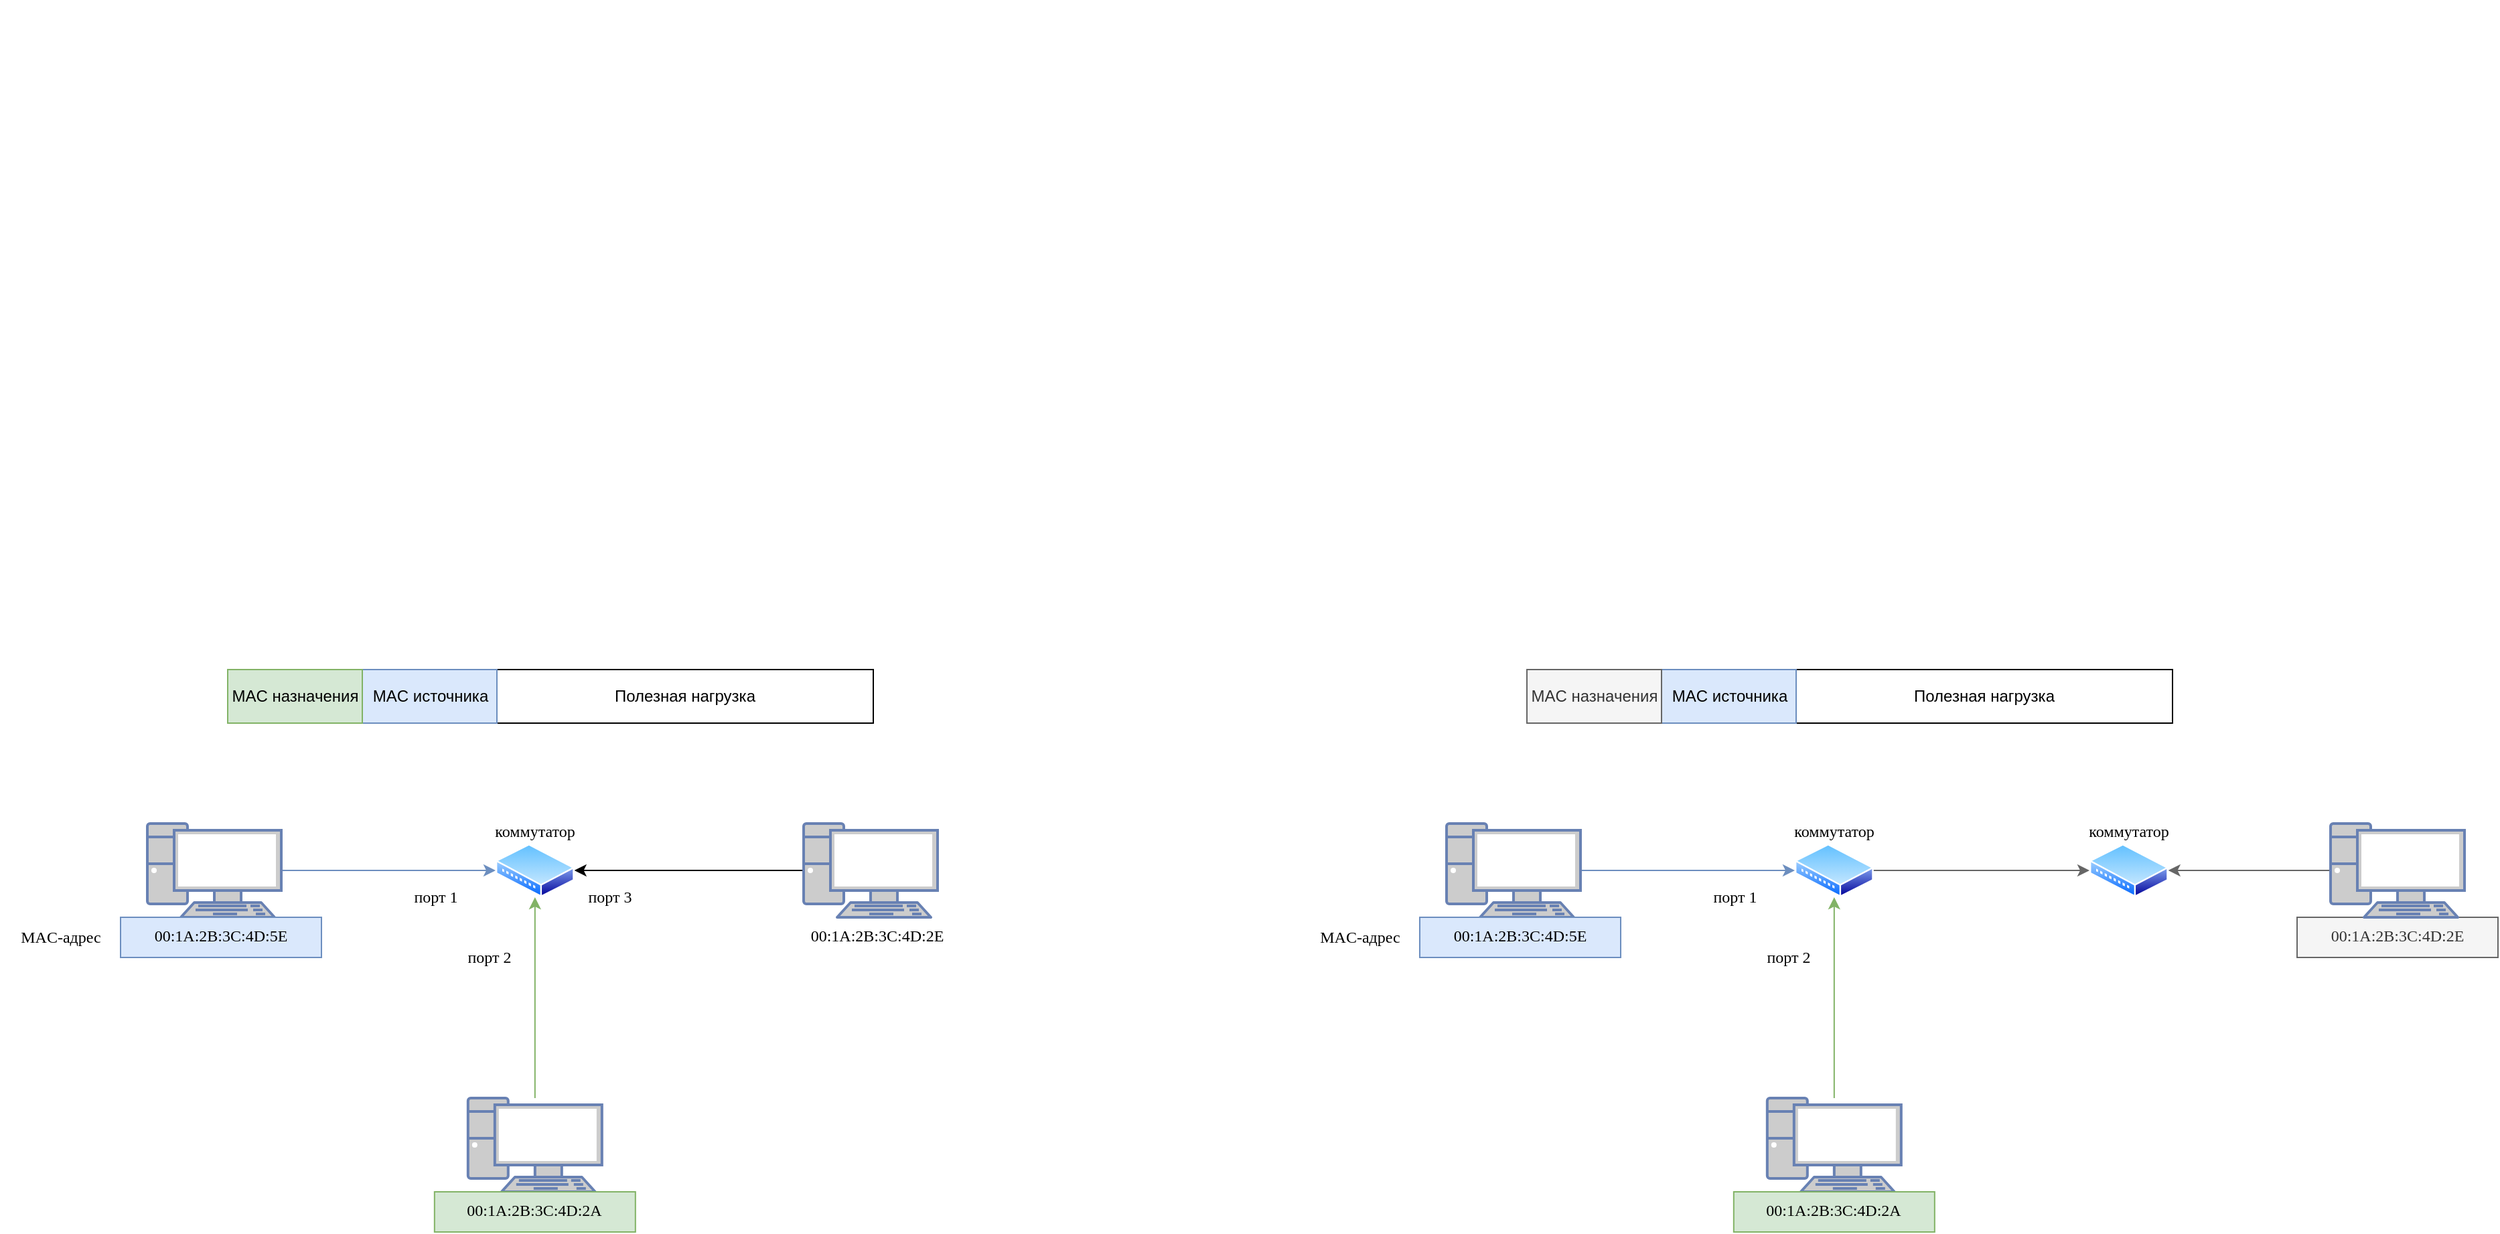 <mxfile version="27.0.9" pages="5">
  <diagram name="MAC" id="vo36knJOkmbd9sNxwvHk">
    <mxGraphModel dx="1188" dy="1501" grid="1" gridSize="10" guides="1" tooltips="1" connect="1" arrows="1" fold="1" page="0" pageScale="1" pageWidth="900" pageHeight="1600" math="0" shadow="0">
      <root>
        <mxCell id="0" />
        <mxCell id="1" parent="0" />
        <mxCell id="zbB3Se_6x7ZEmOQnwCTy-26" style="edgeStyle=orthogonalEdgeStyle;rounded=0;orthogonalLoop=1;jettySize=auto;html=1;flowAnimation=0;fontFamily=Lucida Console;fillColor=#dae8fc;strokeColor=#6c8ebf;" edge="1" parent="1" source="zbB3Se_6x7ZEmOQnwCTy-5" target="zbB3Se_6x7ZEmOQnwCTy-25">
          <mxGeometry relative="1" as="geometry" />
        </mxCell>
        <mxCell id="zbB3Se_6x7ZEmOQnwCTy-5" value="" style="fontColor=#0066CC;verticalAlign=top;verticalLabelPosition=bottom;labelPosition=center;align=center;html=1;outlineConnect=0;fillColor=#CCCCCC;strokeColor=#6881B3;gradientColor=none;gradientDirection=north;strokeWidth=2;shape=mxgraph.networks.pc;fontFamily=Lucida Console;" vertex="1" parent="1">
          <mxGeometry x="240" y="75" width="100" height="70" as="geometry" />
        </mxCell>
        <mxCell id="zbB3Se_6x7ZEmOQnwCTy-27" style="edgeStyle=orthogonalEdgeStyle;rounded=0;orthogonalLoop=1;jettySize=auto;html=1;flowAnimation=0;fontFamily=Lucida Console;" edge="1" parent="1" source="zbB3Se_6x7ZEmOQnwCTy-6" target="zbB3Se_6x7ZEmOQnwCTy-25">
          <mxGeometry relative="1" as="geometry" />
        </mxCell>
        <mxCell id="zbB3Se_6x7ZEmOQnwCTy-6" value="" style="fontColor=#0066CC;verticalAlign=top;verticalLabelPosition=bottom;labelPosition=center;align=center;html=1;outlineConnect=0;fillColor=#CCCCCC;strokeColor=#6881B3;gradientColor=none;gradientDirection=north;strokeWidth=2;shape=mxgraph.networks.pc;fontFamily=Lucida Console;" vertex="1" parent="1">
          <mxGeometry x="730" y="75" width="100" height="70" as="geometry" />
        </mxCell>
        <mxCell id="zbB3Se_6x7ZEmOQnwCTy-28" style="edgeStyle=orthogonalEdgeStyle;rounded=0;orthogonalLoop=1;jettySize=auto;html=1;flowAnimation=0;fontFamily=Lucida Console;fillColor=#d5e8d4;strokeColor=#82b366;" edge="1" parent="1" source="zbB3Se_6x7ZEmOQnwCTy-21" target="zbB3Se_6x7ZEmOQnwCTy-25">
          <mxGeometry relative="1" as="geometry" />
        </mxCell>
        <mxCell id="zbB3Se_6x7ZEmOQnwCTy-21" value="" style="fontColor=#0066CC;verticalAlign=top;verticalLabelPosition=bottom;labelPosition=center;align=center;html=1;outlineConnect=0;fillColor=#CCCCCC;strokeColor=#6881B3;gradientColor=none;gradientDirection=north;strokeWidth=2;shape=mxgraph.networks.pc;fontFamily=Lucida Console;" vertex="1" parent="1">
          <mxGeometry x="479.41" y="280" width="100" height="70" as="geometry" />
        </mxCell>
        <mxCell id="zbB3Se_6x7ZEmOQnwCTy-25" value="коммутатор" style="image;aspect=fixed;perimeter=ellipsePerimeter;html=1;align=center;shadow=0;dashed=0;spacingTop=3;image=img/lib/active_directory/wiring_hub.svg;labelPosition=center;verticalLabelPosition=top;verticalAlign=bottom;fontFamily=Lucida Console;" vertex="1" parent="1">
          <mxGeometry x="500" y="90" width="58.82" height="40" as="geometry" />
        </mxCell>
        <mxCell id="zbB3Se_6x7ZEmOQnwCTy-29" value="порт 1" style="text;html=1;align=center;verticalAlign=middle;resizable=0;points=[];autosize=1;strokeColor=none;fillColor=none;fontFamily=Lucida Console;" vertex="1" parent="1">
          <mxGeometry x="420" y="115" width="70" height="30" as="geometry" />
        </mxCell>
        <mxCell id="zbB3Se_6x7ZEmOQnwCTy-30" value="порт 2" style="text;html=1;align=center;verticalAlign=middle;resizable=0;points=[];autosize=1;strokeColor=none;fillColor=none;fontFamily=Lucida Console;" vertex="1" parent="1">
          <mxGeometry x="460" y="160" width="70" height="30" as="geometry" />
        </mxCell>
        <mxCell id="zbB3Se_6x7ZEmOQnwCTy-31" value="порт 3" style="text;html=1;align=center;verticalAlign=middle;resizable=0;points=[];autosize=1;strokeColor=none;fillColor=none;fontFamily=Lucida Console;" vertex="1" parent="1">
          <mxGeometry x="550" y="115" width="70" height="30" as="geometry" />
        </mxCell>
        <mxCell id="zbB3Se_6x7ZEmOQnwCTy-32" value="MAC-адрес" style="text;html=1;align=center;verticalAlign=middle;resizable=0;points=[];autosize=1;strokeColor=none;fillColor=none;fontFamily=Lucida Console;" vertex="1" parent="1">
          <mxGeometry x="130" y="145" width="90" height="30" as="geometry" />
        </mxCell>
        <mxCell id="zbB3Se_6x7ZEmOQnwCTy-33" value="" style="shape=image;verticalLabelPosition=bottom;labelBackgroundColor=default;verticalAlign=top;aspect=fixed;imageAspect=0;image=https://cf2.ppt-online.org/files2/slide/c/C4PlB6f9RgHcviWSekTFKjJNs8wZ3mDLrQ75AXoVM/slide-30.jpg;fontFamily=Lucida Console;" vertex="1" parent="1">
          <mxGeometry x="740" y="-540" width="588.71" height="330" as="geometry" />
        </mxCell>
        <mxCell id="zbB3Se_6x7ZEmOQnwCTy-34" value="00:1A:2B:3C:4D:5E" style="text;whiteSpace=wrap;html=1;fontFamily=Lucida Console;align=center;fillColor=#dae8fc;strokeColor=#6c8ebf;" vertex="1" parent="1">
          <mxGeometry x="220" y="145" width="150" height="30" as="geometry" />
        </mxCell>
        <mxCell id="zbB3Se_6x7ZEmOQnwCTy-35" value="00:1A:2B:3C:4D:2E" style="text;whiteSpace=wrap;html=1;fontFamily=Lucida Console;align=center;" vertex="1" parent="1">
          <mxGeometry x="710" y="145" width="150" height="30" as="geometry" />
        </mxCell>
        <mxCell id="zbB3Se_6x7ZEmOQnwCTy-36" value="00:1A:2B:3C:4D:2A" style="text;whiteSpace=wrap;html=1;fontFamily=Lucida Console;align=center;fillColor=#d5e8d4;strokeColor=#82b366;" vertex="1" parent="1">
          <mxGeometry x="454.41" y="350" width="150" height="30" as="geometry" />
        </mxCell>
        <mxCell id="zbB3Se_6x7ZEmOQnwCTy-37" value="Полезная нагрузка" style="rounded=0;whiteSpace=wrap;html=1;" vertex="1" parent="1">
          <mxGeometry x="501" y="-40" width="281" height="40" as="geometry" />
        </mxCell>
        <mxCell id="zbB3Se_6x7ZEmOQnwCTy-38" value="MAC источника" style="rounded=0;whiteSpace=wrap;html=1;fillColor=#dae8fc;strokeColor=#6c8ebf;" vertex="1" parent="1">
          <mxGeometry x="400.5" y="-40" width="100.5" height="40" as="geometry" />
        </mxCell>
        <mxCell id="zbB3Se_6x7ZEmOQnwCTy-39" value="MAC назначения" style="rounded=0;whiteSpace=wrap;html=1;fillColor=#d5e8d4;strokeColor=#82b366;" vertex="1" parent="1">
          <mxGeometry x="300" y="-40" width="100.5" height="40" as="geometry" />
        </mxCell>
        <mxCell id="zbB3Se_6x7ZEmOQnwCTy-40" style="edgeStyle=orthogonalEdgeStyle;rounded=0;orthogonalLoop=1;jettySize=auto;html=1;flowAnimation=0;fontFamily=Lucida Console;fillColor=#dae8fc;strokeColor=#6c8ebf;" edge="1" source="zbB3Se_6x7ZEmOQnwCTy-41" target="zbB3Se_6x7ZEmOQnwCTy-46" parent="1">
          <mxGeometry relative="1" as="geometry" />
        </mxCell>
        <mxCell id="zbB3Se_6x7ZEmOQnwCTy-41" value="" style="fontColor=#0066CC;verticalAlign=top;verticalLabelPosition=bottom;labelPosition=center;align=center;html=1;outlineConnect=0;fillColor=#CCCCCC;strokeColor=#6881B3;gradientColor=none;gradientDirection=north;strokeWidth=2;shape=mxgraph.networks.pc;fontFamily=Lucida Console;" vertex="1" parent="1">
          <mxGeometry x="1210" y="75" width="100" height="70" as="geometry" />
        </mxCell>
        <mxCell id="zbB3Se_6x7ZEmOQnwCTy-44" style="edgeStyle=orthogonalEdgeStyle;rounded=0;orthogonalLoop=1;jettySize=auto;html=1;flowAnimation=0;fontFamily=Lucida Console;fillColor=#d5e8d4;strokeColor=#82b366;" edge="1" source="zbB3Se_6x7ZEmOQnwCTy-45" target="zbB3Se_6x7ZEmOQnwCTy-46" parent="1">
          <mxGeometry relative="1" as="geometry" />
        </mxCell>
        <mxCell id="zbB3Se_6x7ZEmOQnwCTy-45" value="" style="fontColor=#0066CC;verticalAlign=top;verticalLabelPosition=bottom;labelPosition=center;align=center;html=1;outlineConnect=0;fillColor=#CCCCCC;strokeColor=#6881B3;gradientColor=none;gradientDirection=north;strokeWidth=2;shape=mxgraph.networks.pc;fontFamily=Lucida Console;" vertex="1" parent="1">
          <mxGeometry x="1449.41" y="280" width="100" height="70" as="geometry" />
        </mxCell>
        <mxCell id="zbB3Se_6x7ZEmOQnwCTy-58" style="edgeStyle=orthogonalEdgeStyle;rounded=0;orthogonalLoop=1;jettySize=auto;html=1;fillColor=#f5f5f5;strokeColor=#666666;" edge="1" parent="1" source="zbB3Se_6x7ZEmOQnwCTy-46" target="zbB3Se_6x7ZEmOQnwCTy-57">
          <mxGeometry relative="1" as="geometry" />
        </mxCell>
        <mxCell id="zbB3Se_6x7ZEmOQnwCTy-46" value="коммутатор" style="image;aspect=fixed;perimeter=ellipsePerimeter;html=1;align=center;shadow=0;dashed=0;spacingTop=3;image=img/lib/active_directory/wiring_hub.svg;labelPosition=center;verticalLabelPosition=top;verticalAlign=bottom;fontFamily=Lucida Console;" vertex="1" parent="1">
          <mxGeometry x="1470" y="90" width="58.82" height="40" as="geometry" />
        </mxCell>
        <mxCell id="zbB3Se_6x7ZEmOQnwCTy-47" value="порт 1" style="text;html=1;align=center;verticalAlign=middle;resizable=0;points=[];autosize=1;strokeColor=none;fillColor=none;fontFamily=Lucida Console;" vertex="1" parent="1">
          <mxGeometry x="1390" y="115" width="70" height="30" as="geometry" />
        </mxCell>
        <mxCell id="zbB3Se_6x7ZEmOQnwCTy-48" value="порт 2" style="text;html=1;align=center;verticalAlign=middle;resizable=0;points=[];autosize=1;strokeColor=none;fillColor=none;fontFamily=Lucida Console;" vertex="1" parent="1">
          <mxGeometry x="1430" y="160" width="70" height="30" as="geometry" />
        </mxCell>
        <mxCell id="zbB3Se_6x7ZEmOQnwCTy-50" value="MAC-адрес" style="text;html=1;align=center;verticalAlign=middle;resizable=0;points=[];autosize=1;strokeColor=none;fillColor=none;fontFamily=Lucida Console;" vertex="1" parent="1">
          <mxGeometry x="1100" y="145" width="90" height="30" as="geometry" />
        </mxCell>
        <mxCell id="zbB3Se_6x7ZEmOQnwCTy-51" value="00:1A:2B:3C:4D:5E" style="text;whiteSpace=wrap;html=1;fontFamily=Lucida Console;align=center;fillColor=#dae8fc;strokeColor=#6c8ebf;" vertex="1" parent="1">
          <mxGeometry x="1190" y="145" width="150" height="30" as="geometry" />
        </mxCell>
        <mxCell id="zbB3Se_6x7ZEmOQnwCTy-52" value="00:1A:2B:3C:4D:2E" style="text;whiteSpace=wrap;html=1;fontFamily=Lucida Console;align=center;fillColor=#f5f5f5;fontColor=#333333;strokeColor=#666666;" vertex="1" parent="1">
          <mxGeometry x="1845" y="145" width="150" height="30" as="geometry" />
        </mxCell>
        <mxCell id="zbB3Se_6x7ZEmOQnwCTy-53" value="00:1A:2B:3C:4D:2A" style="text;whiteSpace=wrap;html=1;fontFamily=Lucida Console;align=center;fillColor=#d5e8d4;strokeColor=#82b366;" vertex="1" parent="1">
          <mxGeometry x="1424.41" y="350" width="150" height="30" as="geometry" />
        </mxCell>
        <mxCell id="zbB3Se_6x7ZEmOQnwCTy-54" value="Полезная нагрузка" style="rounded=0;whiteSpace=wrap;html=1;" vertex="1" parent="1">
          <mxGeometry x="1471" y="-40" width="281" height="40" as="geometry" />
        </mxCell>
        <mxCell id="zbB3Se_6x7ZEmOQnwCTy-55" value="MAC источника" style="rounded=0;whiteSpace=wrap;html=1;fillColor=#dae8fc;strokeColor=#6c8ebf;" vertex="1" parent="1">
          <mxGeometry x="1370.5" y="-40" width="100.5" height="40" as="geometry" />
        </mxCell>
        <mxCell id="zbB3Se_6x7ZEmOQnwCTy-56" value="MAC назначения" style="rounded=0;whiteSpace=wrap;html=1;fillColor=#f5f5f5;strokeColor=#666666;fontColor=#333333;" vertex="1" parent="1">
          <mxGeometry x="1270" y="-40" width="100.5" height="40" as="geometry" />
        </mxCell>
        <mxCell id="zbB3Se_6x7ZEmOQnwCTy-57" value="коммутатор" style="image;aspect=fixed;perimeter=ellipsePerimeter;html=1;align=center;shadow=0;dashed=0;spacingTop=3;image=img/lib/active_directory/wiring_hub.svg;labelPosition=center;verticalLabelPosition=top;verticalAlign=bottom;fontFamily=Lucida Console;" vertex="1" parent="1">
          <mxGeometry x="1690" y="90" width="58.82" height="40" as="geometry" />
        </mxCell>
        <mxCell id="zbB3Se_6x7ZEmOQnwCTy-60" style="edgeStyle=orthogonalEdgeStyle;rounded=0;orthogonalLoop=1;jettySize=auto;html=1;fillColor=#f5f5f5;strokeColor=#666666;" edge="1" parent="1" source="zbB3Se_6x7ZEmOQnwCTy-59" target="zbB3Se_6x7ZEmOQnwCTy-57">
          <mxGeometry relative="1" as="geometry" />
        </mxCell>
        <mxCell id="zbB3Se_6x7ZEmOQnwCTy-59" value="" style="fontColor=#0066CC;verticalAlign=top;verticalLabelPosition=bottom;labelPosition=center;align=center;html=1;outlineConnect=0;fillColor=#CCCCCC;strokeColor=#6881B3;gradientColor=none;gradientDirection=north;strokeWidth=2;shape=mxgraph.networks.pc;fontFamily=Lucida Console;" vertex="1" parent="1">
          <mxGeometry x="1870" y="75" width="100" height="70" as="geometry" />
        </mxCell>
      </root>
    </mxGraphModel>
  </diagram>
  <diagram id="G-CDw4pvhJDckY8ZMRSk" name="IP">
    <mxGraphModel dx="4765" dy="3303" grid="1" gridSize="10" guides="1" tooltips="1" connect="1" arrows="1" fold="1" page="0" pageScale="1" pageWidth="900" pageHeight="1600" math="0" shadow="0">
      <root>
        <mxCell id="0" />
        <mxCell id="1" parent="0" />
        <mxCell id="E79f24MAPIvWaWF7tNHo-155" value="" style="rounded=1;whiteSpace=wrap;html=1;fillColor=none;dashed=1;fontFamily=Lucida Console;" vertex="1" parent="1">
          <mxGeometry x="3224.41" y="-240" width="70" height="240" as="geometry" />
        </mxCell>
        <mxCell id="E79f24MAPIvWaWF7tNHo-149" value="" style="rounded=1;whiteSpace=wrap;html=1;fillColor=none;dashed=1;fontFamily=Lucida Console;" vertex="1" parent="1">
          <mxGeometry x="3234.41" y="-410" width="468.25" height="170" as="geometry" />
        </mxCell>
        <mxCell id="E79f24MAPIvWaWF7tNHo-8" value="" style="rounded=1;whiteSpace=wrap;html=1;dashed=1;fillColor=none;arcSize=6;fontFamily=Lucida Console;" vertex="1" parent="1">
          <mxGeometry x="-480.59" y="-240" width="770" height="620" as="geometry" />
        </mxCell>
        <mxCell id="E79f24MAPIvWaWF7tNHo-9" value="" style="rounded=1;whiteSpace=wrap;html=1;dashed=1;fillColor=none;arcSize=6;fontFamily=Lucida Console;" vertex="1" parent="1">
          <mxGeometry x="340" y="-240" width="945" height="625" as="geometry" />
        </mxCell>
        <mxCell id="bM5Ei76C6V8xQSoyZaga-1" style="edgeStyle=orthogonalEdgeStyle;rounded=0;orthogonalLoop=1;jettySize=auto;html=1;flowAnimation=0;fontFamily=Lucida Console;fillColor=#dae8fc;strokeColor=#6c8ebf;" edge="1" parent="1" source="bM5Ei76C6V8xQSoyZaga-2" target="bM5Ei76C6V8xQSoyZaga-6">
          <mxGeometry relative="1" as="geometry" />
        </mxCell>
        <mxCell id="bM5Ei76C6V8xQSoyZaga-2" value="" style="fontColor=#0066CC;verticalAlign=top;verticalLabelPosition=bottom;labelPosition=center;align=center;html=1;outlineConnect=0;fillColor=#CCCCCC;strokeColor=#6881B3;gradientColor=none;gradientDirection=north;strokeWidth=2;shape=mxgraph.networks.pc;fontFamily=Lucida Console;" vertex="1" parent="1">
          <mxGeometry x="-290" y="5" width="100" height="70" as="geometry" />
        </mxCell>
        <mxCell id="bM5Ei76C6V8xQSoyZaga-3" style="edgeStyle=orthogonalEdgeStyle;rounded=0;orthogonalLoop=1;jettySize=auto;html=1;flowAnimation=0;fontFamily=Lucida Console;fillColor=#d5e8d4;strokeColor=#82b366;" edge="1" parent="1" source="bM5Ei76C6V8xQSoyZaga-4" target="bM5Ei76C6V8xQSoyZaga-6">
          <mxGeometry relative="1" as="geometry" />
        </mxCell>
        <mxCell id="bM5Ei76C6V8xQSoyZaga-4" value="" style="fontColor=#0066CC;verticalAlign=top;verticalLabelPosition=bottom;labelPosition=center;align=center;html=1;outlineConnect=0;fillColor=#CCCCCC;strokeColor=#6881B3;gradientColor=none;gradientDirection=north;strokeWidth=2;shape=mxgraph.networks.pc;fontFamily=Lucida Console;" vertex="1" parent="1">
          <mxGeometry x="-50.59" y="210" width="100" height="70" as="geometry" />
        </mxCell>
        <mxCell id="bM5Ei76C6V8xQSoyZaga-5" style="edgeStyle=orthogonalEdgeStyle;rounded=0;orthogonalLoop=1;jettySize=auto;html=1;fillColor=#f5f5f5;strokeColor=#666666;fontFamily=Lucida Console;" edge="1" parent="1" source="bM5Ei76C6V8xQSoyZaga-6" target="bM5Ei76C6V8xQSoyZaga-16">
          <mxGeometry relative="1" as="geometry" />
        </mxCell>
        <mxCell id="bM5Ei76C6V8xQSoyZaga-6" value="коммутатор" style="image;aspect=fixed;perimeter=ellipsePerimeter;html=1;align=center;shadow=0;dashed=0;spacingTop=3;image=img/lib/active_directory/wiring_hub.svg;labelPosition=center;verticalLabelPosition=top;verticalAlign=bottom;fontFamily=Lucida Console;" vertex="1" parent="1">
          <mxGeometry x="-30" y="20" width="58.82" height="40" as="geometry" />
        </mxCell>
        <mxCell id="bM5Ei76C6V8xQSoyZaga-7" value="порт 1" style="text;html=1;align=center;verticalAlign=middle;resizable=0;points=[];autosize=1;strokeColor=none;fillColor=none;fontFamily=Lucida Console;" vertex="1" parent="1">
          <mxGeometry x="-110" y="45" width="70" height="30" as="geometry" />
        </mxCell>
        <mxCell id="bM5Ei76C6V8xQSoyZaga-8" value="порт 2" style="text;html=1;align=center;verticalAlign=middle;resizable=0;points=[];autosize=1;strokeColor=none;fillColor=none;fontFamily=Lucida Console;" vertex="1" parent="1">
          <mxGeometry x="-70" y="90" width="70" height="30" as="geometry" />
        </mxCell>
        <mxCell id="bM5Ei76C6V8xQSoyZaga-9" value="MAC-адрес" style="text;html=1;align=center;verticalAlign=middle;resizable=0;points=[];autosize=1;strokeColor=none;fillColor=none;fontFamily=Lucida Console;" vertex="1" parent="1">
          <mxGeometry x="-400" y="75" width="90" height="30" as="geometry" />
        </mxCell>
        <mxCell id="bM5Ei76C6V8xQSoyZaga-10" value="00:1A:2B:3C:4D:5E" style="text;whiteSpace=wrap;html=1;fontFamily=Lucida Console;align=center;fillColor=#dae8fc;strokeColor=#6c8ebf;" vertex="1" parent="1">
          <mxGeometry x="-310" y="75" width="150" height="30" as="geometry" />
        </mxCell>
        <mxCell id="bM5Ei76C6V8xQSoyZaga-12" value="00:1A:2B:3C:4D:2A" style="text;whiteSpace=wrap;html=1;fontFamily=Lucida Console;align=center;fillColor=#d5e8d4;strokeColor=#82b366;" vertex="1" parent="1">
          <mxGeometry x="-75.59" y="280" width="150" height="30" as="geometry" />
        </mxCell>
        <mxCell id="bM5Ei76C6V8xQSoyZaga-13" value="" style="rounded=0;whiteSpace=wrap;html=1;fontFamily=Lucida Console;" vertex="1" parent="1">
          <mxGeometry x="-470" y="-790" width="631" height="80" as="geometry" />
        </mxCell>
        <mxCell id="bM5Ei76C6V8xQSoyZaga-14" value="MAC источника" style="rounded=0;whiteSpace=wrap;html=1;fillColor=#dae8fc;strokeColor=#6c8ebf;fontFamily=Lucida Console;" vertex="1" parent="1">
          <mxGeometry x="-570.5" y="-790" width="100.5" height="80" as="geometry" />
        </mxCell>
        <mxCell id="bM5Ei76C6V8xQSoyZaga-15" value="MAC назначения" style="rounded=0;whiteSpace=wrap;html=1;fillColor=#1ba1e2;strokeColor=#006EAF;fontFamily=Lucida Console;fontColor=#ffffff;" vertex="1" parent="1">
          <mxGeometry x="-671" y="-790" width="100.5" height="80" as="geometry" />
        </mxCell>
        <mxCell id="bM5Ei76C6V8xQSoyZaga-16" value="коммутатор" style="image;aspect=fixed;perimeter=ellipsePerimeter;html=1;align=center;shadow=0;dashed=0;spacingTop=3;image=img/lib/active_directory/wiring_hub.svg;labelPosition=center;verticalLabelPosition=top;verticalAlign=bottom;fontFamily=Lucida Console;" vertex="1" parent="1">
          <mxGeometry x="190" y="20" width="58.82" height="40" as="geometry" />
        </mxCell>
        <mxCell id="bM5Ei76C6V8xQSoyZaga-19" style="edgeStyle=orthogonalEdgeStyle;rounded=0;orthogonalLoop=1;jettySize=auto;html=1;flowAnimation=0;fontFamily=Lucida Console;fillColor=#dae8fc;strokeColor=#6c8ebf;" edge="1" source="bM5Ei76C6V8xQSoyZaga-20" target="bM5Ei76C6V8xQSoyZaga-24" parent="1">
          <mxGeometry relative="1" as="geometry" />
        </mxCell>
        <mxCell id="bM5Ei76C6V8xQSoyZaga-20" value="" style="fontColor=#0066CC;verticalAlign=top;verticalLabelPosition=bottom;labelPosition=center;align=center;html=1;outlineConnect=0;fillColor=#CCCCCC;strokeColor=#6881B3;gradientColor=none;gradientDirection=north;strokeWidth=2;shape=mxgraph.networks.pc;fontFamily=Lucida Console;" vertex="1" parent="1">
          <mxGeometry x="450" y="5" width="100" height="70" as="geometry" />
        </mxCell>
        <mxCell id="bM5Ei76C6V8xQSoyZaga-21" style="edgeStyle=orthogonalEdgeStyle;rounded=0;orthogonalLoop=1;jettySize=auto;html=1;flowAnimation=0;fontFamily=Lucida Console;fillColor=#d5e8d4;strokeColor=#82b366;" edge="1" source="bM5Ei76C6V8xQSoyZaga-22" target="bM5Ei76C6V8xQSoyZaga-24" parent="1">
          <mxGeometry relative="1" as="geometry" />
        </mxCell>
        <mxCell id="bM5Ei76C6V8xQSoyZaga-22" value="" style="fontColor=#0066CC;verticalAlign=top;verticalLabelPosition=bottom;labelPosition=center;align=center;html=1;outlineConnect=0;fillColor=#CCCCCC;strokeColor=#6881B3;gradientColor=none;gradientDirection=north;strokeWidth=2;shape=mxgraph.networks.pc;fontFamily=Lucida Console;" vertex="1" parent="1">
          <mxGeometry x="689.41" y="210" width="100" height="70" as="geometry" />
        </mxCell>
        <mxCell id="bM5Ei76C6V8xQSoyZaga-23" style="edgeStyle=orthogonalEdgeStyle;rounded=0;orthogonalLoop=1;jettySize=auto;html=1;fillColor=#f5f5f5;strokeColor=#666666;fontFamily=Lucida Console;" edge="1" source="bM5Ei76C6V8xQSoyZaga-24" target="bM5Ei76C6V8xQSoyZaga-31" parent="1">
          <mxGeometry relative="1" as="geometry" />
        </mxCell>
        <mxCell id="bM5Ei76C6V8xQSoyZaga-24" value="коммутатор" style="image;aspect=fixed;perimeter=ellipsePerimeter;html=1;align=center;shadow=0;dashed=0;spacingTop=3;image=img/lib/active_directory/wiring_hub.svg;labelPosition=center;verticalLabelPosition=top;verticalAlign=bottom;fontFamily=Lucida Console;" vertex="1" parent="1">
          <mxGeometry x="710" y="20" width="58.82" height="40" as="geometry" />
        </mxCell>
        <mxCell id="bM5Ei76C6V8xQSoyZaga-25" value="порт 1" style="text;html=1;align=center;verticalAlign=middle;resizable=0;points=[];autosize=1;strokeColor=none;fillColor=none;fontFamily=Lucida Console;" vertex="1" parent="1">
          <mxGeometry x="630" y="45" width="70" height="30" as="geometry" />
        </mxCell>
        <mxCell id="bM5Ei76C6V8xQSoyZaga-26" value="порт 2" style="text;html=1;align=center;verticalAlign=middle;resizable=0;points=[];autosize=1;strokeColor=none;fillColor=none;fontFamily=Lucida Console;" vertex="1" parent="1">
          <mxGeometry x="670" y="90" width="70" height="30" as="geometry" />
        </mxCell>
        <mxCell id="bM5Ei76C6V8xQSoyZaga-27" value="MAC-адрес" style="text;html=1;align=center;verticalAlign=middle;resizable=0;points=[];autosize=1;strokeColor=none;fillColor=none;fontFamily=Lucida Console;" vertex="1" parent="1">
          <mxGeometry x="340" y="75" width="90" height="30" as="geometry" />
        </mxCell>
        <mxCell id="bM5Ei76C6V8xQSoyZaga-28" value="00:1A:2B:3C:4D:5E" style="text;whiteSpace=wrap;html=1;fontFamily=Lucida Console;align=center;fillColor=#dae8fc;strokeColor=#6c8ebf;" vertex="1" parent="1">
          <mxGeometry x="430" y="75" width="150" height="30" as="geometry" />
        </mxCell>
        <mxCell id="bM5Ei76C6V8xQSoyZaga-29" value="00:1A:2B:3C:4D:2E" style="text;whiteSpace=wrap;html=1;fontFamily=Lucida Console;align=center;fillColor=#f5f5f5;fontColor=#333333;strokeColor=#666666;" vertex="1" parent="1">
          <mxGeometry x="1085" y="75" width="150" height="30" as="geometry" />
        </mxCell>
        <mxCell id="bM5Ei76C6V8xQSoyZaga-30" value="00:1A:2B:3C:4D:2A" style="text;whiteSpace=wrap;html=1;fontFamily=Lucida Console;align=center;fillColor=#d5e8d4;strokeColor=#82b366;" vertex="1" parent="1">
          <mxGeometry x="664.41" y="280" width="150" height="30" as="geometry" />
        </mxCell>
        <mxCell id="bM5Ei76C6V8xQSoyZaga-31" value="коммутатор" style="image;aspect=fixed;perimeter=ellipsePerimeter;html=1;align=center;shadow=0;dashed=0;spacingTop=3;image=img/lib/active_directory/wiring_hub.svg;labelPosition=center;verticalLabelPosition=top;verticalAlign=bottom;fontFamily=Lucida Console;" vertex="1" parent="1">
          <mxGeometry x="930" y="20" width="58.82" height="40" as="geometry" />
        </mxCell>
        <mxCell id="bM5Ei76C6V8xQSoyZaga-32" style="edgeStyle=orthogonalEdgeStyle;rounded=0;orthogonalLoop=1;jettySize=auto;html=1;fillColor=#f5f5f5;strokeColor=#666666;fontFamily=Lucida Console;" edge="1" source="bM5Ei76C6V8xQSoyZaga-33" target="bM5Ei76C6V8xQSoyZaga-31" parent="1">
          <mxGeometry relative="1" as="geometry" />
        </mxCell>
        <mxCell id="bM5Ei76C6V8xQSoyZaga-33" value="" style="fontColor=#0066CC;verticalAlign=top;verticalLabelPosition=bottom;labelPosition=center;align=center;html=1;outlineConnect=0;fillColor=#CCCCCC;strokeColor=#6881B3;gradientColor=none;gradientDirection=north;strokeWidth=2;shape=mxgraph.networks.pc;fontFamily=Lucida Console;" vertex="1" parent="1">
          <mxGeometry x="1110" y="5" width="100" height="70" as="geometry" />
        </mxCell>
        <mxCell id="bM5Ei76C6V8xQSoyZaga-36" style="edgeStyle=orthogonalEdgeStyle;rounded=0;orthogonalLoop=1;jettySize=auto;html=1;fontFamily=Lucida Console;fillColor=#1ba1e2;strokeColor=#006EAF;" edge="1" parent="1" source="bM5Ei76C6V8xQSoyZaga-34" target="bM5Ei76C6V8xQSoyZaga-16">
          <mxGeometry relative="1" as="geometry">
            <Array as="points">
              <mxPoint x="219" y="-150" />
            </Array>
          </mxGeometry>
        </mxCell>
        <mxCell id="bM5Ei76C6V8xQSoyZaga-37" style="edgeStyle=orthogonalEdgeStyle;rounded=0;orthogonalLoop=1;jettySize=auto;html=1;fontFamily=Lucida Console;" edge="1" parent="1" source="bM5Ei76C6V8xQSoyZaga-34" target="bM5Ei76C6V8xQSoyZaga-24">
          <mxGeometry relative="1" as="geometry">
            <mxPoint x="714.41" y="-245" as="targetPoint" />
          </mxGeometry>
        </mxCell>
        <mxCell id="E79f24MAPIvWaWF7tNHo-49" style="edgeStyle=orthogonalEdgeStyle;rounded=0;orthogonalLoop=1;jettySize=auto;html=1;fontFamily=Lucida Console;" edge="1" parent="1" source="bM5Ei76C6V8xQSoyZaga-34" target="E79f24MAPIvWaWF7tNHo-1">
          <mxGeometry relative="1" as="geometry" />
        </mxCell>
        <mxCell id="bM5Ei76C6V8xQSoyZaga-34" value="Маршрутизатор" style="sketch=0;points=[[0.015,0.015,0],[0.985,0.015,0],[0.985,0.985,0],[0.015,0.985,0],[0.25,0,0],[0.5,0,0],[0.75,0,0],[1,0.25,0],[1,0.5,0],[1,0.75,0],[0.75,1,0],[0.5,1,0],[0.25,1,0],[0,0.75,0],[0,0.5,0],[0,0.25,0]];verticalLabelPosition=top;html=1;verticalAlign=bottom;aspect=fixed;align=center;pointerEvents=1;shape=mxgraph.cisco19.rect;prIcon=l3_switch;fillColor=#FAFAFA;strokeColor=#005073;labelPosition=center;fontFamily=Lucida Console;" vertex="1" parent="1">
          <mxGeometry x="290" y="-180" width="50" height="50" as="geometry" />
        </mxCell>
        <mxCell id="bM5Ei76C6V8xQSoyZaga-39" value="00:1A:2B:3C:4D:11" style="text;whiteSpace=wrap;html=1;fontFamily=Lucida Console;align=center;fillColor=#1ba1e2;strokeColor=#006EAF;fontColor=#ffffff;" vertex="1" parent="1">
          <mxGeometry x="49.41" y="-140" width="150" height="30" as="geometry" />
        </mxCell>
        <mxCell id="bM5Ei76C6V8xQSoyZaga-40" value="00:1A:2B:3C:4D:12" style="text;whiteSpace=wrap;html=1;fontFamily=Lucida Console;align=center;fillColor=#d80073;strokeColor=#A50040;fontColor=#ffffff;" vertex="1" parent="1">
          <mxGeometry x="365.25" y="-140" width="150" height="30" as="geometry" />
        </mxCell>
        <mxCell id="DbU59vdQOpCPZpvhfkm9-1" value="192.168.10.5" style="text;html=1;align=center;verticalAlign=middle;resizable=0;points=[];autosize=1;strokeColor=none;fillColor=none;fontFamily=Lucida Console;" vertex="1" parent="1">
          <mxGeometry x="-310" y="105" width="110" height="30" as="geometry" />
        </mxCell>
        <mxCell id="DbU59vdQOpCPZpvhfkm9-2" value="IP-адрес" style="text;html=1;align=center;verticalAlign=middle;resizable=0;points=[];autosize=1;strokeColor=none;fillColor=none;fontFamily=Lucida Console;" vertex="1" parent="1">
          <mxGeometry x="-390" y="105" width="80" height="30" as="geometry" />
        </mxCell>
        <mxCell id="DbU59vdQOpCPZpvhfkm9-3" value="Полезная нагрузка для MAC" style="text;align=center;verticalAlign=middle;resizable=0;points=[];autosize=1;strokeColor=none;fillColor=none;fontFamily=Lucida Console;" vertex="1" parent="1">
          <mxGeometry x="-254.5" y="-820" width="200" height="30" as="geometry" />
        </mxCell>
        <mxCell id="DbU59vdQOpCPZpvhfkm9-4" value="IP назначения" style="rounded=0;whiteSpace=wrap;html=1;fontFamily=Lucida Console;" vertex="1" parent="1">
          <mxGeometry x="-470" y="-780" width="120" height="60" as="geometry" />
        </mxCell>
        <mxCell id="DbU59vdQOpCPZpvhfkm9-5" value="IP источника" style="rounded=0;whiteSpace=wrap;html=1;fontFamily=Lucida Console;" vertex="1" parent="1">
          <mxGeometry x="-350" y="-780" width="120" height="60" as="geometry" />
        </mxCell>
        <mxCell id="DbU59vdQOpCPZpvhfkm9-6" value="Полезная назгрузка" style="rounded=0;whiteSpace=wrap;html=1;fontFamily=Lucida Console;" vertex="1" parent="1">
          <mxGeometry x="-229.0" y="-780" width="370" height="60" as="geometry" />
        </mxCell>
        <mxCell id="E79f24MAPIvWaWF7tNHo-51" style="edgeStyle=orthogonalEdgeStyle;rounded=0;orthogonalLoop=1;jettySize=auto;html=1;entryX=0;entryY=0.5;entryDx=0;entryDy=0;fontFamily=Lucida Console;" edge="1" parent="1" source="DbU59vdQOpCPZpvhfkm9-7" target="E79f24MAPIvWaWF7tNHo-14">
          <mxGeometry relative="1" as="geometry" />
        </mxCell>
        <mxCell id="DbU59vdQOpCPZpvhfkm9-7" value="CRC" style="rounded=0;whiteSpace=wrap;html=1;fontFamily=Lucida Console;fillColor=#f5f5f5;fontColor=#333333;strokeColor=#666666;" vertex="1" parent="1">
          <mxGeometry x="161" y="-790" width="40" height="80" as="geometry" />
        </mxCell>
        <mxCell id="DbU59vdQOpCPZpvhfkm9-8" value="" style="rounded=0;whiteSpace=wrap;html=1;fillColor=#f5f5f5;fontColor=#333333;strokeColor=#666666;fontFamily=Lucida Console;" vertex="1" parent="1">
          <mxGeometry x="141" y="-780" width="20" height="60" as="geometry" />
        </mxCell>
        <mxCell id="1oegH9M6QVVOuhweUZiZ-1" value="192.168.10.3" style="text;html=1;align=center;verticalAlign=middle;resizable=0;points=[];autosize=1;strokeColor=none;fillColor=none;fontFamily=Lucida Console;" vertex="1" parent="1">
          <mxGeometry x="-60.59" y="310" width="110" height="30" as="geometry" />
        </mxCell>
        <mxCell id="1oegH9M6QVVOuhweUZiZ-2" value="192.168.10.1" style="text;html=1;align=center;verticalAlign=middle;resizable=0;points=[];autosize=1;strokeColor=none;fillColor=none;fontFamily=Lucida Console;" vertex="1" parent="1">
          <mxGeometry x="164.41" y="-190" width="110" height="30" as="geometry" />
        </mxCell>
        <mxCell id="1oegH9M6QVVOuhweUZiZ-4" value="10.100.0.4" style="text;html=1;align=center;verticalAlign=middle;resizable=0;points=[];autosize=1;strokeColor=none;fillColor=none;fontFamily=Lucida Console;" vertex="1" parent="1">
          <mxGeometry x="450" y="-30" width="100" height="30" as="geometry" />
        </mxCell>
        <mxCell id="1oegH9M6QVVOuhweUZiZ-5" value="10.100.0.123" style="text;html=1;align=center;verticalAlign=middle;resizable=0;points=[];autosize=1;strokeColor=none;fillColor=none;fontFamily=Lucida Console;" vertex="1" parent="1">
          <mxGeometry x="1105" y="-25" width="110" height="30" as="geometry" />
        </mxCell>
        <mxCell id="1oegH9M6QVVOuhweUZiZ-6" value="10.100.0.133" style="text;html=1;align=center;verticalAlign=middle;resizable=0;points=[];autosize=1;strokeColor=none;fillColor=none;fontFamily=Lucida Console;" vertex="1" parent="1">
          <mxGeometry x="684.41" y="310" width="110" height="30" as="geometry" />
        </mxCell>
        <mxCell id="1oegH9M6QVVOuhweUZiZ-8" value="192.168.10.5" style="text;html=1;align=center;verticalAlign=middle;resizable=0;points=[];autosize=1;strokeColor=none;fillColor=none;fontFamily=Lucida Console;" vertex="1" parent="1">
          <mxGeometry x="-347" y="-747" width="110" height="30" as="geometry" />
        </mxCell>
        <mxCell id="1oegH9M6QVVOuhweUZiZ-10" value="192.168.10.110" style="text;html=1;align=center;verticalAlign=middle;resizable=0;points=[];autosize=1;strokeColor=none;fillColor=none;fontFamily=Lucida Console;" vertex="1" parent="1">
          <mxGeometry x="15" y="60" width="120" height="30" as="geometry" />
        </mxCell>
        <mxCell id="1oegH9M6QVVOuhweUZiZ-11" value="192.168.10.111" style="text;html=1;align=center;verticalAlign=middle;resizable=0;points=[];autosize=1;strokeColor=none;fillColor=none;fontFamily=Lucida Console;" vertex="1" parent="1">
          <mxGeometry x="159.41" y="60" width="120" height="30" as="geometry" />
        </mxCell>
        <mxCell id="1oegH9M6QVVOuhweUZiZ-12" value="10.100.0.133" style="text;html=1;align=center;verticalAlign=middle;resizable=0;points=[];autosize=1;strokeColor=none;fillColor=none;fontFamily=Lucida Console;fontStyle=1" vertex="1" parent="1">
          <mxGeometry x="-465" y="-747" width="110" height="30" as="geometry" />
        </mxCell>
        <mxCell id="E79f24MAPIvWaWF7tNHo-1" value="Маршрутизатор" style="sketch=0;points=[[0.015,0.015,0],[0.985,0.015,0],[0.985,0.985,0],[0.015,0.985,0],[0.25,0,0],[0.5,0,0],[0.75,0,0],[1,0.25,0],[1,0.5,0],[1,0.75,0],[0.75,1,0],[0.5,1,0],[0.25,1,0],[0,0.75,0],[0,0.5,0],[0,0.25,0]];verticalLabelPosition=top;html=1;verticalAlign=bottom;aspect=fixed;align=center;pointerEvents=1;shape=mxgraph.cisco19.rect;prIcon=l3_switch;fillColor=#FAFAFA;strokeColor=#005073;labelPosition=center;fontFamily=Lucida Console;" vertex="1" parent="1">
          <mxGeometry x="289.41" y="-320" width="50" height="50" as="geometry" />
        </mxCell>
        <mxCell id="E79f24MAPIvWaWF7tNHo-7" value="10.100.0.1" style="text;html=1;align=center;verticalAlign=middle;resizable=0;points=[];autosize=1;strokeColor=none;fillColor=none;fontFamily=Lucida Console;" vertex="1" parent="1">
          <mxGeometry x="360" y="-190" width="100" height="30" as="geometry" />
        </mxCell>
        <mxCell id="E79f24MAPIvWaWF7tNHo-12" value="" style="rounded=0;whiteSpace=wrap;html=1;fontFamily=Lucida Console;" vertex="1" parent="1">
          <mxGeometry x="601.0" y="-790" width="631" height="80" as="geometry" />
        </mxCell>
        <mxCell id="E79f24MAPIvWaWF7tNHo-13" value="MAC источника" style="rounded=0;whiteSpace=wrap;html=1;fillColor=#d80073;strokeColor=#A50040;fontFamily=Lucida Console;fontColor=#ffffff;" vertex="1" parent="1">
          <mxGeometry x="500.5" y="-790" width="100.5" height="80" as="geometry" />
        </mxCell>
        <mxCell id="E79f24MAPIvWaWF7tNHo-14" value="MAC назначения" style="rounded=0;whiteSpace=wrap;html=1;fillColor=#d5e8d4;strokeColor=#82b366;fontFamily=Lucida Console;" vertex="1" parent="1">
          <mxGeometry x="400.0" y="-790" width="100.5" height="80" as="geometry" />
        </mxCell>
        <mxCell id="E79f24MAPIvWaWF7tNHo-16" value="Полезная нагрузка для MAC" style="text;align=center;verticalAlign=middle;resizable=0;points=[];autosize=1;strokeColor=none;fillColor=none;fontFamily=Lucida Console;" vertex="1" parent="1">
          <mxGeometry x="816.5" y="-820" width="200" height="30" as="geometry" />
        </mxCell>
        <mxCell id="E79f24MAPIvWaWF7tNHo-17" value="IP назначения" style="rounded=0;whiteSpace=wrap;html=1;fontFamily=Lucida Console;" vertex="1" parent="1">
          <mxGeometry x="601.0" y="-780" width="120" height="60" as="geometry" />
        </mxCell>
        <mxCell id="E79f24MAPIvWaWF7tNHo-18" value="IP источника" style="rounded=0;whiteSpace=wrap;html=1;fontFamily=Lucida Console;" vertex="1" parent="1">
          <mxGeometry x="721.0" y="-780" width="120" height="60" as="geometry" />
        </mxCell>
        <mxCell id="E79f24MAPIvWaWF7tNHo-19" value="Полезная назгрузка" style="rounded=0;whiteSpace=wrap;html=1;fontFamily=Lucida Console;" vertex="1" parent="1">
          <mxGeometry x="842" y="-780" width="370" height="60" as="geometry" />
        </mxCell>
        <mxCell id="E79f24MAPIvWaWF7tNHo-20" value="CRC" style="rounded=0;whiteSpace=wrap;html=1;fontFamily=Lucida Console;fillColor=#f5f5f5;fontColor=#333333;strokeColor=#666666;" vertex="1" parent="1">
          <mxGeometry x="1232" y="-790" width="40" height="80" as="geometry" />
        </mxCell>
        <mxCell id="E79f24MAPIvWaWF7tNHo-21" value="" style="rounded=0;whiteSpace=wrap;html=1;fillColor=#f5f5f5;fontColor=#333333;strokeColor=#666666;fontFamily=Lucida Console;" vertex="1" parent="1">
          <mxGeometry x="1212" y="-780" width="20" height="60" as="geometry" />
        </mxCell>
        <mxCell id="E79f24MAPIvWaWF7tNHo-22" value="192.168.10.5" style="text;html=1;align=center;verticalAlign=middle;resizable=0;points=[];autosize=1;strokeColor=none;fillColor=none;fontFamily=Lucida Console;" vertex="1" parent="1">
          <mxGeometry x="724.0" y="-747" width="110" height="30" as="geometry" />
        </mxCell>
        <mxCell id="E79f24MAPIvWaWF7tNHo-23" value="10.100.0.133" style="text;html=1;align=center;verticalAlign=middle;resizable=0;points=[];autosize=1;strokeColor=none;fillColor=none;fontFamily=Lucida Console;fontStyle=1" vertex="1" parent="1">
          <mxGeometry x="606.0" y="-747" width="110" height="30" as="geometry" />
        </mxCell>
        <mxCell id="E79f24MAPIvWaWF7tNHo-25" value="" style="rounded=0;whiteSpace=wrap;html=1;fontFamily=Lucida Console;" vertex="1" parent="1">
          <mxGeometry x="614.0" y="-540" width="631" height="80" as="geometry" />
        </mxCell>
        <mxCell id="E79f24MAPIvWaWF7tNHo-26" value="MAC источника" style="rounded=0;whiteSpace=wrap;html=1;fillColor=#d5e8d4;strokeColor=#82b366;fontFamily=Lucida Console;" vertex="1" parent="1">
          <mxGeometry x="513.5" y="-540" width="100.5" height="80" as="geometry" />
        </mxCell>
        <mxCell id="E79f24MAPIvWaWF7tNHo-50" style="edgeStyle=orthogonalEdgeStyle;rounded=0;orthogonalLoop=1;jettySize=auto;html=1;fontFamily=Lucida Console;" edge="1" parent="1" source="E79f24MAPIvWaWF7tNHo-27" target="E79f24MAPIvWaWF7tNHo-43">
          <mxGeometry relative="1" as="geometry" />
        </mxCell>
        <mxCell id="E79f24MAPIvWaWF7tNHo-27" value="MAC назначения" style="rounded=0;whiteSpace=wrap;html=1;fillColor=#d80073;strokeColor=#A50040;fontFamily=Lucida Console;fontColor=#ffffff;" vertex="1" parent="1">
          <mxGeometry x="413.0" y="-540" width="100.5" height="80" as="geometry" />
        </mxCell>
        <mxCell id="E79f24MAPIvWaWF7tNHo-28" value="Полезная нагрузка для MAC" style="text;align=center;verticalAlign=middle;resizable=0;points=[];autosize=1;strokeColor=none;fillColor=none;fontFamily=Lucida Console;" vertex="1" parent="1">
          <mxGeometry x="829.5" y="-570" width="200" height="30" as="geometry" />
        </mxCell>
        <mxCell id="E79f24MAPIvWaWF7tNHo-29" value="IP назначения" style="rounded=0;whiteSpace=wrap;html=1;fontFamily=Lucida Console;" vertex="1" parent="1">
          <mxGeometry x="614.0" y="-530" width="120" height="60" as="geometry" />
        </mxCell>
        <mxCell id="E79f24MAPIvWaWF7tNHo-30" value="IP источника" style="rounded=0;whiteSpace=wrap;html=1;fontFamily=Lucida Console;" vertex="1" parent="1">
          <mxGeometry x="734.0" y="-530" width="120" height="60" as="geometry" />
        </mxCell>
        <mxCell id="E79f24MAPIvWaWF7tNHo-31" value="Полезная назгрузка" style="rounded=0;whiteSpace=wrap;html=1;fontFamily=Lucida Console;" vertex="1" parent="1">
          <mxGeometry x="855" y="-530" width="370" height="60" as="geometry" />
        </mxCell>
        <mxCell id="E79f24MAPIvWaWF7tNHo-32" value="CRC" style="rounded=0;whiteSpace=wrap;html=1;fontFamily=Lucida Console;fillColor=#f5f5f5;fontColor=#333333;strokeColor=#666666;" vertex="1" parent="1">
          <mxGeometry x="1245" y="-540" width="40" height="80" as="geometry" />
        </mxCell>
        <mxCell id="E79f24MAPIvWaWF7tNHo-33" value="" style="rounded=0;whiteSpace=wrap;html=1;fillColor=#f5f5f5;fontColor=#333333;strokeColor=#666666;fontFamily=Lucida Console;" vertex="1" parent="1">
          <mxGeometry x="1225" y="-530" width="20" height="60" as="geometry" />
        </mxCell>
        <mxCell id="E79f24MAPIvWaWF7tNHo-34" value="192.168.10.5" style="text;html=1;align=center;verticalAlign=middle;resizable=0;points=[];autosize=1;strokeColor=none;fillColor=none;fontFamily=Lucida Console;" vertex="1" parent="1">
          <mxGeometry x="619.0" y="-497" width="110" height="30" as="geometry" />
        </mxCell>
        <mxCell id="E79f24MAPIvWaWF7tNHo-35" value="10.100.0.133" style="text;html=1;align=center;verticalAlign=middle;resizable=0;points=[];autosize=1;strokeColor=none;fillColor=none;fontFamily=Lucida Console;fontStyle=1" vertex="1" parent="1">
          <mxGeometry x="740.0" y="-497" width="110" height="30" as="geometry" />
        </mxCell>
        <mxCell id="E79f24MAPIvWaWF7tNHo-36" value="" style="rounded=0;whiteSpace=wrap;html=1;fontFamily=Lucida Console;" vertex="1" parent="1">
          <mxGeometry x="-449.0" y="-540" width="631" height="80" as="geometry" />
        </mxCell>
        <mxCell id="E79f24MAPIvWaWF7tNHo-37" value="MAC источника" style="rounded=0;whiteSpace=wrap;html=1;fillColor=#1ba1e2;strokeColor=#006EAF;fontFamily=Lucida Console;fontColor=#ffffff;" vertex="1" parent="1">
          <mxGeometry x="-549.5" y="-540" width="100.5" height="80" as="geometry" />
        </mxCell>
        <mxCell id="E79f24MAPIvWaWF7tNHo-38" value="MAC назначения" style="rounded=0;whiteSpace=wrap;html=1;fillColor=#d5e8d4;strokeColor=#82b366;fontFamily=Lucida Console;" vertex="1" parent="1">
          <mxGeometry x="-650.0" y="-540" width="100.5" height="80" as="geometry" />
        </mxCell>
        <mxCell id="E79f24MAPIvWaWF7tNHo-39" value="Полезная нагрузка для MAC" style="text;align=center;verticalAlign=middle;resizable=0;points=[];autosize=1;strokeColor=none;fillColor=none;fontFamily=Lucida Console;" vertex="1" parent="1">
          <mxGeometry x="-233.5" y="-570" width="200" height="30" as="geometry" />
        </mxCell>
        <mxCell id="E79f24MAPIvWaWF7tNHo-40" value="IP назначения" style="rounded=0;whiteSpace=wrap;html=1;fontFamily=Lucida Console;" vertex="1" parent="1">
          <mxGeometry x="-449.0" y="-530" width="120" height="60" as="geometry" />
        </mxCell>
        <mxCell id="E79f24MAPIvWaWF7tNHo-41" value="IP источника" style="rounded=0;whiteSpace=wrap;html=1;fontFamily=Lucida Console;" vertex="1" parent="1">
          <mxGeometry x="-329.0" y="-530" width="120" height="60" as="geometry" />
        </mxCell>
        <mxCell id="E79f24MAPIvWaWF7tNHo-42" value="Полезная назгрузка" style="rounded=0;whiteSpace=wrap;html=1;fontFamily=Lucida Console;" vertex="1" parent="1">
          <mxGeometry x="-208" y="-530" width="370" height="60" as="geometry" />
        </mxCell>
        <mxCell id="E79f24MAPIvWaWF7tNHo-43" value="CRC" style="rounded=0;whiteSpace=wrap;html=1;fontFamily=Lucida Console;fillColor=#f5f5f5;fontColor=#333333;strokeColor=#666666;" vertex="1" parent="1">
          <mxGeometry x="182" y="-540" width="40" height="80" as="geometry" />
        </mxCell>
        <mxCell id="E79f24MAPIvWaWF7tNHo-44" value="" style="rounded=0;whiteSpace=wrap;html=1;fillColor=#f5f5f5;fontColor=#333333;strokeColor=#666666;fontFamily=Lucida Console;" vertex="1" parent="1">
          <mxGeometry x="162" y="-530" width="20" height="60" as="geometry" />
        </mxCell>
        <mxCell id="E79f24MAPIvWaWF7tNHo-45" value="192.168.10.5" style="text;html=1;align=center;verticalAlign=middle;resizable=0;points=[];autosize=1;strokeColor=none;fillColor=none;fontFamily=Lucida Console;" vertex="1" parent="1">
          <mxGeometry x="-444.0" y="-497" width="110" height="30" as="geometry" />
        </mxCell>
        <mxCell id="E79f24MAPIvWaWF7tNHo-46" value="10.100.0.133" style="text;html=1;align=center;verticalAlign=middle;resizable=0;points=[];autosize=1;strokeColor=none;fillColor=none;fontFamily=Lucida Console;fontStyle=1" vertex="1" parent="1">
          <mxGeometry x="-323.0" y="-497" width="110" height="30" as="geometry" />
        </mxCell>
        <mxCell id="E79f24MAPIvWaWF7tNHo-47" value="&lt;h1&gt;Запрос&lt;/h1&gt;" style="text;html=1;align=center;verticalAlign=middle;resizable=0;points=[];autosize=1;strokeColor=none;fillColor=none;fontFamily=Lucida Console;" vertex="1" parent="1">
          <mxGeometry x="-835" y="-790" width="110" height="70" as="geometry" />
        </mxCell>
        <mxCell id="E79f24MAPIvWaWF7tNHo-48" value="&lt;h1&gt;Ответ&lt;/h1&gt;" style="text;html=1;align=center;verticalAlign=middle;resizable=0;points=[];autosize=1;strokeColor=none;fillColor=none;fontFamily=Lucida Console;" vertex="1" parent="1">
          <mxGeometry x="1345" y="-530" width="100" height="70" as="geometry" />
        </mxCell>
        <mxCell id="E79f24MAPIvWaWF7tNHo-52" value="" style="rounded=1;whiteSpace=wrap;html=1;dashed=1;fillColor=none;arcSize=6;fontFamily=Lucida Console;" vertex="1" parent="1">
          <mxGeometry x="2464.41" y="20" width="785.59" height="620" as="geometry" />
        </mxCell>
        <mxCell id="E79f24MAPIvWaWF7tNHo-53" value="" style="rounded=1;whiteSpace=wrap;html=1;dashed=1;fillColor=none;arcSize=6;fontFamily=Lucida Console;" vertex="1" parent="1">
          <mxGeometry x="3270" y="20" width="960" height="625" as="geometry" />
        </mxCell>
        <mxCell id="E79f24MAPIvWaWF7tNHo-54" style="edgeStyle=orthogonalEdgeStyle;rounded=0;orthogonalLoop=1;jettySize=auto;html=1;flowAnimation=0;fontFamily=Lucida Console;fillColor=#dae8fc;strokeColor=#6c8ebf;" edge="1" source="E79f24MAPIvWaWF7tNHo-55" target="E79f24MAPIvWaWF7tNHo-59" parent="1">
          <mxGeometry relative="1" as="geometry" />
        </mxCell>
        <mxCell id="E79f24MAPIvWaWF7tNHo-55" value="" style="fontColor=#0066CC;verticalAlign=top;verticalLabelPosition=bottom;labelPosition=center;align=center;html=1;outlineConnect=0;fillColor=#CCCCCC;strokeColor=#6881B3;gradientColor=none;gradientDirection=north;strokeWidth=2;shape=mxgraph.networks.pc;fontFamily=Lucida Console;" vertex="1" parent="1">
          <mxGeometry x="2655" y="265" width="100" height="70" as="geometry" />
        </mxCell>
        <mxCell id="E79f24MAPIvWaWF7tNHo-56" style="edgeStyle=orthogonalEdgeStyle;rounded=0;orthogonalLoop=1;jettySize=auto;html=1;flowAnimation=0;fontFamily=Lucida Console;fillColor=#d5e8d4;strokeColor=#82b366;" edge="1" source="E79f24MAPIvWaWF7tNHo-57" target="E79f24MAPIvWaWF7tNHo-59" parent="1">
          <mxGeometry relative="1" as="geometry" />
        </mxCell>
        <mxCell id="E79f24MAPIvWaWF7tNHo-57" value="" style="fontColor=#0066CC;verticalAlign=top;verticalLabelPosition=bottom;labelPosition=center;align=center;html=1;outlineConnect=0;fillColor=#CCCCCC;strokeColor=#6881B3;gradientColor=none;gradientDirection=north;strokeWidth=2;shape=mxgraph.networks.pc;fontFamily=Lucida Console;" vertex="1" parent="1">
          <mxGeometry x="2894.41" y="470" width="100" height="70" as="geometry" />
        </mxCell>
        <mxCell id="E79f24MAPIvWaWF7tNHo-58" style="edgeStyle=orthogonalEdgeStyle;rounded=0;orthogonalLoop=1;jettySize=auto;html=1;fillColor=#f5f5f5;strokeColor=#666666;fontFamily=Lucida Console;" edge="1" source="E79f24MAPIvWaWF7tNHo-59" target="E79f24MAPIvWaWF7tNHo-68" parent="1">
          <mxGeometry relative="1" as="geometry" />
        </mxCell>
        <mxCell id="E79f24MAPIvWaWF7tNHo-59" value="коммутатор" style="image;aspect=fixed;perimeter=ellipsePerimeter;html=1;align=center;shadow=0;dashed=0;spacingTop=3;image=img/lib/active_directory/wiring_hub.svg;labelPosition=center;verticalLabelPosition=top;verticalAlign=bottom;fontFamily=Lucida Console;" vertex="1" parent="1">
          <mxGeometry x="2915" y="280" width="58.82" height="40" as="geometry" />
        </mxCell>
        <mxCell id="E79f24MAPIvWaWF7tNHo-60" value="порт 1" style="text;html=1;align=center;verticalAlign=middle;resizable=0;points=[];autosize=1;strokeColor=none;fillColor=none;fontFamily=Lucida Console;" vertex="1" parent="1">
          <mxGeometry x="2835" y="305" width="70" height="30" as="geometry" />
        </mxCell>
        <mxCell id="E79f24MAPIvWaWF7tNHo-61" value="порт 2" style="text;html=1;align=center;verticalAlign=middle;resizable=0;points=[];autosize=1;strokeColor=none;fillColor=none;fontFamily=Lucida Console;" vertex="1" parent="1">
          <mxGeometry x="2875" y="350" width="70" height="30" as="geometry" />
        </mxCell>
        <mxCell id="E79f24MAPIvWaWF7tNHo-62" value="MAC-адрес" style="text;html=1;align=center;verticalAlign=middle;resizable=0;points=[];autosize=1;strokeColor=none;fillColor=none;fontFamily=Lucida Console;" vertex="1" parent="1">
          <mxGeometry x="2545" y="335" width="90" height="30" as="geometry" />
        </mxCell>
        <mxCell id="E79f24MAPIvWaWF7tNHo-63" value="00:1A:2B:3C:4D:5E" style="text;whiteSpace=wrap;html=1;fontFamily=Lucida Console;align=center;fillColor=#dae8fc;strokeColor=#6c8ebf;" vertex="1" parent="1">
          <mxGeometry x="2635" y="335" width="150" height="30" as="geometry" />
        </mxCell>
        <mxCell id="E79f24MAPIvWaWF7tNHo-64" value="00:1A:2B:3C:4D:2A" style="text;whiteSpace=wrap;html=1;fontFamily=Lucida Console;align=center;fillColor=#d5e8d4;strokeColor=#82b366;" vertex="1" parent="1">
          <mxGeometry x="2869.41" y="540" width="150" height="30" as="geometry" />
        </mxCell>
        <mxCell id="E79f24MAPIvWaWF7tNHo-65" value="" style="rounded=0;whiteSpace=wrap;html=1;fontFamily=Lucida Console;" vertex="1" parent="1">
          <mxGeometry x="2475" y="-880" width="631" height="80" as="geometry" />
        </mxCell>
        <mxCell id="E79f24MAPIvWaWF7tNHo-66" value="MAC источника" style="rounded=0;whiteSpace=wrap;html=1;fillColor=#dae8fc;strokeColor=#6c8ebf;fontFamily=Lucida Console;" vertex="1" parent="1">
          <mxGeometry x="2374.5" y="-880" width="100.5" height="80" as="geometry" />
        </mxCell>
        <mxCell id="E79f24MAPIvWaWF7tNHo-67" value="MAC назначения" style="rounded=0;whiteSpace=wrap;html=1;fillColor=#1ba1e2;strokeColor=#006EAF;fontFamily=Lucida Console;fontColor=#ffffff;" vertex="1" parent="1">
          <mxGeometry x="2274" y="-880" width="100.5" height="80" as="geometry" />
        </mxCell>
        <mxCell id="E79f24MAPIvWaWF7tNHo-68" value="коммутатор" style="image;aspect=fixed;perimeter=ellipsePerimeter;html=1;align=center;shadow=0;dashed=0;spacingTop=3;image=img/lib/active_directory/wiring_hub.svg;labelPosition=center;verticalLabelPosition=top;verticalAlign=bottom;fontFamily=Lucida Console;" vertex="1" parent="1">
          <mxGeometry x="3135" y="280" width="58.82" height="40" as="geometry" />
        </mxCell>
        <mxCell id="E79f24MAPIvWaWF7tNHo-69" style="edgeStyle=orthogonalEdgeStyle;rounded=0;orthogonalLoop=1;jettySize=auto;html=1;flowAnimation=0;fontFamily=Lucida Console;fillColor=#dae8fc;strokeColor=#6c8ebf;" edge="1" source="E79f24MAPIvWaWF7tNHo-70" target="E79f24MAPIvWaWF7tNHo-74" parent="1">
          <mxGeometry relative="1" as="geometry" />
        </mxCell>
        <mxCell id="E79f24MAPIvWaWF7tNHo-70" value="" style="fontColor=#0066CC;verticalAlign=top;verticalLabelPosition=bottom;labelPosition=center;align=center;html=1;outlineConnect=0;fillColor=#CCCCCC;strokeColor=#6881B3;gradientColor=none;gradientDirection=north;strokeWidth=2;shape=mxgraph.networks.pc;fontFamily=Lucida Console;" vertex="1" parent="1">
          <mxGeometry x="3395" y="265" width="100" height="70" as="geometry" />
        </mxCell>
        <mxCell id="E79f24MAPIvWaWF7tNHo-71" style="edgeStyle=orthogonalEdgeStyle;rounded=0;orthogonalLoop=1;jettySize=auto;html=1;flowAnimation=0;fontFamily=Lucida Console;fillColor=#d5e8d4;strokeColor=#82b366;" edge="1" source="E79f24MAPIvWaWF7tNHo-72" target="E79f24MAPIvWaWF7tNHo-74" parent="1">
          <mxGeometry relative="1" as="geometry" />
        </mxCell>
        <mxCell id="E79f24MAPIvWaWF7tNHo-72" value="" style="fontColor=#0066CC;verticalAlign=top;verticalLabelPosition=bottom;labelPosition=center;align=center;html=1;outlineConnect=0;fillColor=#CCCCCC;strokeColor=#6881B3;gradientColor=none;gradientDirection=north;strokeWidth=2;shape=mxgraph.networks.pc;fontFamily=Lucida Console;" vertex="1" parent="1">
          <mxGeometry x="3634.41" y="470" width="100" height="70" as="geometry" />
        </mxCell>
        <mxCell id="E79f24MAPIvWaWF7tNHo-73" style="edgeStyle=orthogonalEdgeStyle;rounded=0;orthogonalLoop=1;jettySize=auto;html=1;fillColor=#f5f5f5;strokeColor=#666666;fontFamily=Lucida Console;" edge="1" source="E79f24MAPIvWaWF7tNHo-74" target="E79f24MAPIvWaWF7tNHo-81" parent="1">
          <mxGeometry relative="1" as="geometry" />
        </mxCell>
        <mxCell id="E79f24MAPIvWaWF7tNHo-74" value="коммутатор" style="image;aspect=fixed;perimeter=ellipsePerimeter;html=1;align=center;shadow=0;dashed=0;spacingTop=3;image=img/lib/active_directory/wiring_hub.svg;labelPosition=center;verticalLabelPosition=top;verticalAlign=bottom;fontFamily=Lucida Console;" vertex="1" parent="1">
          <mxGeometry x="3655" y="280" width="58.82" height="40" as="geometry" />
        </mxCell>
        <mxCell id="E79f24MAPIvWaWF7tNHo-75" value="порт 1" style="text;html=1;align=center;verticalAlign=middle;resizable=0;points=[];autosize=1;strokeColor=none;fillColor=none;fontFamily=Lucida Console;" vertex="1" parent="1">
          <mxGeometry x="3575" y="305" width="70" height="30" as="geometry" />
        </mxCell>
        <mxCell id="E79f24MAPIvWaWF7tNHo-76" value="порт 2" style="text;html=1;align=center;verticalAlign=middle;resizable=0;points=[];autosize=1;strokeColor=none;fillColor=none;fontFamily=Lucida Console;" vertex="1" parent="1">
          <mxGeometry x="3615" y="350" width="70" height="30" as="geometry" />
        </mxCell>
        <mxCell id="E79f24MAPIvWaWF7tNHo-77" value="MAC-адрес" style="text;html=1;align=center;verticalAlign=middle;resizable=0;points=[];autosize=1;strokeColor=none;fillColor=none;fontFamily=Lucida Console;" vertex="1" parent="1">
          <mxGeometry x="3285" y="335" width="90" height="30" as="geometry" />
        </mxCell>
        <mxCell id="E79f24MAPIvWaWF7tNHo-78" value="00:1A:2B:3C:4D:5E" style="text;whiteSpace=wrap;html=1;fontFamily=Lucida Console;align=center;fillColor=#dae8fc;strokeColor=#6c8ebf;" vertex="1" parent="1">
          <mxGeometry x="3375" y="335" width="150" height="30" as="geometry" />
        </mxCell>
        <mxCell id="E79f24MAPIvWaWF7tNHo-79" value="00:1A:2B:3C:4D:2E" style="text;whiteSpace=wrap;html=1;fontFamily=Lucida Console;align=center;fillColor=#f5f5f5;fontColor=#333333;strokeColor=#666666;" vertex="1" parent="1">
          <mxGeometry x="4030" y="335" width="150" height="30" as="geometry" />
        </mxCell>
        <mxCell id="E79f24MAPIvWaWF7tNHo-80" value="00:1A:2B:3C:4D:2A" style="text;whiteSpace=wrap;html=1;fontFamily=Lucida Console;align=center;fillColor=#d5e8d4;strokeColor=#82b366;" vertex="1" parent="1">
          <mxGeometry x="3609.41" y="540" width="150" height="30" as="geometry" />
        </mxCell>
        <mxCell id="E79f24MAPIvWaWF7tNHo-81" value="коммутатор" style="image;aspect=fixed;perimeter=ellipsePerimeter;html=1;align=center;shadow=0;dashed=0;spacingTop=3;image=img/lib/active_directory/wiring_hub.svg;labelPosition=center;verticalLabelPosition=top;verticalAlign=bottom;fontFamily=Lucida Console;" vertex="1" parent="1">
          <mxGeometry x="3875" y="280" width="58.82" height="40" as="geometry" />
        </mxCell>
        <mxCell id="E79f24MAPIvWaWF7tNHo-82" style="edgeStyle=orthogonalEdgeStyle;rounded=0;orthogonalLoop=1;jettySize=auto;html=1;fillColor=#f5f5f5;strokeColor=#666666;fontFamily=Lucida Console;" edge="1" source="E79f24MAPIvWaWF7tNHo-83" target="E79f24MAPIvWaWF7tNHo-81" parent="1">
          <mxGeometry relative="1" as="geometry" />
        </mxCell>
        <mxCell id="E79f24MAPIvWaWF7tNHo-83" value="" style="fontColor=#0066CC;verticalAlign=top;verticalLabelPosition=bottom;labelPosition=center;align=center;html=1;outlineConnect=0;fillColor=#CCCCCC;strokeColor=#6881B3;gradientColor=none;gradientDirection=north;strokeWidth=2;shape=mxgraph.networks.pc;fontFamily=Lucida Console;" vertex="1" parent="1">
          <mxGeometry x="4055" y="265" width="100" height="70" as="geometry" />
        </mxCell>
        <mxCell id="E79f24MAPIvWaWF7tNHo-84" style="edgeStyle=orthogonalEdgeStyle;rounded=0;orthogonalLoop=1;jettySize=auto;html=1;fontFamily=Lucida Console;fillColor=#1ba1e2;strokeColor=#006EAF;" edge="1" source="E79f24MAPIvWaWF7tNHo-87" target="E79f24MAPIvWaWF7tNHo-68" parent="1">
          <mxGeometry relative="1" as="geometry">
            <Array as="points">
              <mxPoint x="3240" y="210" />
              <mxPoint x="3164" y="210" />
            </Array>
          </mxGeometry>
        </mxCell>
        <mxCell id="E79f24MAPIvWaWF7tNHo-85" style="edgeStyle=orthogonalEdgeStyle;rounded=0;orthogonalLoop=1;jettySize=auto;html=1;fontFamily=Lucida Console;" edge="1" source="E79f24MAPIvWaWF7tNHo-87" target="E79f24MAPIvWaWF7tNHo-74" parent="1">
          <mxGeometry relative="1" as="geometry">
            <mxPoint x="3659.41" y="15" as="targetPoint" />
          </mxGeometry>
        </mxCell>
        <mxCell id="E79f24MAPIvWaWF7tNHo-86" style="edgeStyle=orthogonalEdgeStyle;rounded=0;orthogonalLoop=1;jettySize=auto;html=1;fontFamily=Lucida Console;" edge="1" source="E79f24MAPIvWaWF7tNHo-87" target="E79f24MAPIvWaWF7tNHo-108" parent="1">
          <mxGeometry relative="1" as="geometry" />
        </mxCell>
        <mxCell id="E79f24MAPIvWaWF7tNHo-87" value="" style="sketch=0;points=[[0.015,0.015,0],[0.985,0.015,0],[0.985,0.985,0],[0.015,0.985,0],[0.25,0,0],[0.5,0,0],[0.75,0,0],[1,0.25,0],[1,0.5,0],[1,0.75,0],[0.75,1,0],[0.5,1,0],[0.25,1,0],[0,0.75,0],[0,0.5,0],[0,0.25,0]];verticalLabelPosition=top;html=1;verticalAlign=bottom;aspect=fixed;align=center;pointerEvents=1;shape=mxgraph.cisco19.rect;prIcon=l3_switch;fillColor=#FAFAFA;strokeColor=#005073;labelPosition=center;fontFamily=Lucida Console;" vertex="1" parent="1">
          <mxGeometry x="3235" y="-5" width="50" height="50" as="geometry" />
        </mxCell>
        <mxCell id="E79f24MAPIvWaWF7tNHo-88" value="00:1A:2B:3C:4D:11" style="text;whiteSpace=wrap;html=1;fontFamily=Lucida Console;align=center;fillColor=#1ba1e2;strokeColor=#006EAF;fontColor=#ffffff;" vertex="1" parent="1">
          <mxGeometry x="3072" y="70" width="150" height="30" as="geometry" />
        </mxCell>
        <mxCell id="E79f24MAPIvWaWF7tNHo-89" value="00:1A:2B:3C:4D:12" style="text;whiteSpace=wrap;html=1;fontFamily=Lucida Console;align=center;fillColor=#d80073;strokeColor=#A50040;fontColor=#ffffff;" vertex="1" parent="1">
          <mxGeometry x="3270" y="-50" width="150" height="30" as="geometry" />
        </mxCell>
        <mxCell id="E79f24MAPIvWaWF7tNHo-90" value="192.168.10.5" style="text;html=1;align=center;verticalAlign=middle;resizable=0;points=[];autosize=1;strokeColor=none;fillColor=none;fontFamily=Lucida Console;" vertex="1" parent="1">
          <mxGeometry x="2635" y="365" width="110" height="30" as="geometry" />
        </mxCell>
        <mxCell id="E79f24MAPIvWaWF7tNHo-91" value="IP-адрес" style="text;html=1;align=center;verticalAlign=middle;resizable=0;points=[];autosize=1;strokeColor=none;fillColor=none;fontFamily=Lucida Console;" vertex="1" parent="1">
          <mxGeometry x="2555" y="365" width="80" height="30" as="geometry" />
        </mxCell>
        <mxCell id="E79f24MAPIvWaWF7tNHo-92" value="Полезная нагрузка для MAC" style="text;align=center;verticalAlign=middle;resizable=0;points=[];autosize=1;strokeColor=none;fillColor=none;fontFamily=Lucida Console;" vertex="1" parent="1">
          <mxGeometry x="2690.5" y="-910" width="200" height="30" as="geometry" />
        </mxCell>
        <mxCell id="E79f24MAPIvWaWF7tNHo-93" value="IP назначения" style="rounded=0;whiteSpace=wrap;html=1;fontFamily=Lucida Console;" vertex="1" parent="1">
          <mxGeometry x="2475" y="-870" width="120" height="60" as="geometry" />
        </mxCell>
        <mxCell id="E79f24MAPIvWaWF7tNHo-94" value="IP источника" style="rounded=0;whiteSpace=wrap;html=1;fontFamily=Lucida Console;" vertex="1" parent="1">
          <mxGeometry x="2595" y="-870" width="120" height="60" as="geometry" />
        </mxCell>
        <mxCell id="E79f24MAPIvWaWF7tNHo-95" value="Полезная назгрузка" style="rounded=0;whiteSpace=wrap;html=1;fontFamily=Lucida Console;" vertex="1" parent="1">
          <mxGeometry x="2716" y="-870" width="370" height="60" as="geometry" />
        </mxCell>
        <mxCell id="E79f24MAPIvWaWF7tNHo-96" style="edgeStyle=orthogonalEdgeStyle;rounded=0;orthogonalLoop=1;jettySize=auto;html=1;entryX=0;entryY=0.5;entryDx=0;entryDy=0;fontFamily=Lucida Console;" edge="1" source="E79f24MAPIvWaWF7tNHo-97" target="E79f24MAPIvWaWF7tNHo-112" parent="1">
          <mxGeometry relative="1" as="geometry" />
        </mxCell>
        <mxCell id="E79f24MAPIvWaWF7tNHo-97" value="CRC" style="rounded=0;whiteSpace=wrap;html=1;fontFamily=Lucida Console;fillColor=#f5f5f5;fontColor=#333333;strokeColor=#666666;" vertex="1" parent="1">
          <mxGeometry x="3106" y="-880" width="40" height="80" as="geometry" />
        </mxCell>
        <mxCell id="E79f24MAPIvWaWF7tNHo-98" value="" style="rounded=0;whiteSpace=wrap;html=1;fillColor=#f5f5f5;fontColor=#333333;strokeColor=#666666;fontFamily=Lucida Console;" vertex="1" parent="1">
          <mxGeometry x="3086" y="-870" width="20" height="60" as="geometry" />
        </mxCell>
        <mxCell id="E79f24MAPIvWaWF7tNHo-99" value="192.168.10.3" style="text;html=1;align=center;verticalAlign=middle;resizable=0;points=[];autosize=1;strokeColor=none;fillColor=none;fontFamily=Lucida Console;" vertex="1" parent="1">
          <mxGeometry x="2884.41" y="570" width="110" height="30" as="geometry" />
        </mxCell>
        <mxCell id="E79f24MAPIvWaWF7tNHo-100" value="192.168.10.1" style="text;html=1;align=center;verticalAlign=middle;resizable=0;points=[];autosize=1;strokeColor=none;fillColor=none;fontFamily=Lucida Console;fontStyle=0" vertex="1" parent="1">
          <mxGeometry x="3135" y="40" width="110" height="30" as="geometry" />
        </mxCell>
        <mxCell id="E79f24MAPIvWaWF7tNHo-101" value="10.100.0.4" style="text;html=1;align=center;verticalAlign=middle;resizable=0;points=[];autosize=1;strokeColor=none;fillColor=none;fontFamily=Lucida Console;" vertex="1" parent="1">
          <mxGeometry x="3395" y="230" width="100" height="30" as="geometry" />
        </mxCell>
        <mxCell id="E79f24MAPIvWaWF7tNHo-102" value="10.100.0.123" style="text;html=1;align=center;verticalAlign=middle;resizable=0;points=[];autosize=1;strokeColor=none;fillColor=none;fontFamily=Lucida Console;" vertex="1" parent="1">
          <mxGeometry x="4050" y="235" width="110" height="30" as="geometry" />
        </mxCell>
        <mxCell id="E79f24MAPIvWaWF7tNHo-103" value="10.100.0.133" style="text;html=1;align=center;verticalAlign=middle;resizable=0;points=[];autosize=1;strokeColor=none;fillColor=none;fontFamily=Lucida Console;" vertex="1" parent="1">
          <mxGeometry x="3629.41" y="570" width="110" height="30" as="geometry" />
        </mxCell>
        <mxCell id="E79f24MAPIvWaWF7tNHo-104" value="192.168.10.5" style="text;html=1;align=center;verticalAlign=middle;resizable=0;points=[];autosize=1;strokeColor=none;fillColor=none;fontFamily=Lucida Console;" vertex="1" parent="1">
          <mxGeometry x="2598" y="-837" width="110" height="30" as="geometry" />
        </mxCell>
        <mxCell id="E79f24MAPIvWaWF7tNHo-105" value="192.168.10.110" style="text;html=1;align=center;verticalAlign=middle;resizable=0;points=[];autosize=1;strokeColor=none;fillColor=none;fontFamily=Lucida Console;" vertex="1" parent="1">
          <mxGeometry x="2960" y="320" width="120" height="30" as="geometry" />
        </mxCell>
        <mxCell id="E79f24MAPIvWaWF7tNHo-106" value="192.168.10.111" style="text;html=1;align=center;verticalAlign=middle;resizable=0;points=[];autosize=1;strokeColor=none;fillColor=none;fontFamily=Lucida Console;" vertex="1" parent="1">
          <mxGeometry x="3104.41" y="320" width="120" height="30" as="geometry" />
        </mxCell>
        <mxCell id="E79f24MAPIvWaWF7tNHo-107" value="&lt;span style=&quot;background-color: rgb(255, 255, 255);&quot;&gt;10.100.88.7&lt;/span&gt;" style="text;html=1;align=center;verticalAlign=middle;resizable=0;points=[];autosize=1;strokeColor=none;fillColor=none;fontFamily=Lucida Console;fontStyle=1" vertex="1" parent="1">
          <mxGeometry x="2485" y="-837" width="100" height="30" as="geometry" />
        </mxCell>
        <mxCell id="E79f24MAPIvWaWF7tNHo-151" style="edgeStyle=orthogonalEdgeStyle;rounded=0;orthogonalLoop=1;jettySize=auto;html=1;" edge="1" parent="1" source="E79f24MAPIvWaWF7tNHo-152" target="E79f24MAPIvWaWF7tNHo-148">
          <mxGeometry relative="1" as="geometry" />
        </mxCell>
        <mxCell id="E79f24MAPIvWaWF7tNHo-108" value="" style="sketch=0;points=[[0.015,0.015,0],[0.985,0.015,0],[0.985,0.985,0],[0.015,0.985,0],[0.25,0,0],[0.5,0,0],[0.75,0,0],[1,0.25,0],[1,0.5,0],[1,0.75,0],[0.75,1,0],[0.5,1,0],[0.25,1,0],[0,0.75,0],[0,0.5,0],[0,0.25,0]];verticalLabelPosition=top;html=1;verticalAlign=bottom;aspect=fixed;align=center;pointerEvents=1;shape=mxgraph.cisco19.rect;prIcon=l3_switch;fillColor=#FAFAFA;strokeColor=#005073;labelPosition=center;fontFamily=Lucida Console;" vertex="1" parent="1">
          <mxGeometry x="3234.41" y="-280" width="50" height="50" as="geometry" />
        </mxCell>
        <mxCell id="E79f24MAPIvWaWF7tNHo-109" value="10.100.0.1" style="text;html=1;align=center;verticalAlign=middle;resizable=0;points=[];autosize=1;strokeColor=none;fillColor=none;fontFamily=Lucida Console;fontStyle=0" vertex="1" parent="1">
          <mxGeometry x="3280" y="40" width="100" height="30" as="geometry" />
        </mxCell>
        <mxCell id="E79f24MAPIvWaWF7tNHo-110" value="" style="rounded=0;whiteSpace=wrap;html=1;fontFamily=Lucida Console;" vertex="1" parent="1">
          <mxGeometry x="3546" y="-880" width="631" height="80" as="geometry" />
        </mxCell>
        <mxCell id="E79f24MAPIvWaWF7tNHo-111" value="MAC источника" style="rounded=0;whiteSpace=wrap;html=1;fillColor=#d80073;strokeColor=#A50040;fontFamily=Lucida Console;fontColor=#ffffff;" vertex="1" parent="1">
          <mxGeometry x="3445.5" y="-880" width="100.5" height="80" as="geometry" />
        </mxCell>
        <mxCell id="E79f24MAPIvWaWF7tNHo-112" value="MAC назначения" style="rounded=0;whiteSpace=wrap;html=1;fillColor=#d5e8d4;strokeColor=#82b366;fontFamily=Lucida Console;" vertex="1" parent="1">
          <mxGeometry x="3345" y="-880" width="100.5" height="80" as="geometry" />
        </mxCell>
        <mxCell id="E79f24MAPIvWaWF7tNHo-113" value="Полезная нагрузка для MAC" style="text;align=center;verticalAlign=middle;resizable=0;points=[];autosize=1;strokeColor=none;fillColor=none;fontFamily=Lucida Console;" vertex="1" parent="1">
          <mxGeometry x="3761.5" y="-910" width="200" height="30" as="geometry" />
        </mxCell>
        <mxCell id="E79f24MAPIvWaWF7tNHo-114" value="IP назначения" style="rounded=0;whiteSpace=wrap;html=1;fontFamily=Lucida Console;" vertex="1" parent="1">
          <mxGeometry x="3546" y="-870" width="120" height="60" as="geometry" />
        </mxCell>
        <mxCell id="E79f24MAPIvWaWF7tNHo-115" value="IP источника" style="rounded=0;whiteSpace=wrap;html=1;fontFamily=Lucida Console;" vertex="1" parent="1">
          <mxGeometry x="3666" y="-870" width="120" height="60" as="geometry" />
        </mxCell>
        <mxCell id="E79f24MAPIvWaWF7tNHo-116" value="Полезная назгрузка" style="rounded=0;whiteSpace=wrap;html=1;fontFamily=Lucida Console;" vertex="1" parent="1">
          <mxGeometry x="3787" y="-870" width="370" height="60" as="geometry" />
        </mxCell>
        <mxCell id="E79f24MAPIvWaWF7tNHo-117" value="CRC" style="rounded=0;whiteSpace=wrap;html=1;fontFamily=Lucida Console;fillColor=#f5f5f5;fontColor=#333333;strokeColor=#666666;" vertex="1" parent="1">
          <mxGeometry x="4177" y="-880" width="40" height="80" as="geometry" />
        </mxCell>
        <mxCell id="E79f24MAPIvWaWF7tNHo-118" value="" style="rounded=0;whiteSpace=wrap;html=1;fillColor=#f5f5f5;fontColor=#333333;strokeColor=#666666;fontFamily=Lucida Console;" vertex="1" parent="1">
          <mxGeometry x="4157" y="-870" width="20" height="60" as="geometry" />
        </mxCell>
        <mxCell id="E79f24MAPIvWaWF7tNHo-119" value="192.168.10.5" style="text;html=1;align=center;verticalAlign=middle;resizable=0;points=[];autosize=1;strokeColor=none;fillColor=none;fontFamily=Lucida Console;" vertex="1" parent="1">
          <mxGeometry x="3669" y="-837" width="110" height="30" as="geometry" />
        </mxCell>
        <mxCell id="E79f24MAPIvWaWF7tNHo-120" value="10.100.0.133" style="text;html=1;align=center;verticalAlign=middle;resizable=0;points=[];autosize=1;strokeColor=none;fillColor=none;fontFamily=Lucida Console;fontStyle=1" vertex="1" parent="1">
          <mxGeometry x="3551" y="-837" width="110" height="30" as="geometry" />
        </mxCell>
        <mxCell id="E79f24MAPIvWaWF7tNHo-121" value="" style="rounded=0;whiteSpace=wrap;html=1;fontFamily=Lucida Console;" vertex="1" parent="1">
          <mxGeometry x="3559" y="-630" width="631" height="80" as="geometry" />
        </mxCell>
        <mxCell id="E79f24MAPIvWaWF7tNHo-122" value="MAC источника" style="rounded=0;whiteSpace=wrap;html=1;fillColor=#d5e8d4;strokeColor=#82b366;fontFamily=Lucida Console;" vertex="1" parent="1">
          <mxGeometry x="3458.5" y="-630" width="100.5" height="80" as="geometry" />
        </mxCell>
        <mxCell id="E79f24MAPIvWaWF7tNHo-123" style="edgeStyle=orthogonalEdgeStyle;rounded=0;orthogonalLoop=1;jettySize=auto;html=1;fontFamily=Lucida Console;" edge="1" source="E79f24MAPIvWaWF7tNHo-124" target="E79f24MAPIvWaWF7tNHo-140" parent="1">
          <mxGeometry relative="1" as="geometry" />
        </mxCell>
        <mxCell id="E79f24MAPIvWaWF7tNHo-124" value="MAC назначения" style="rounded=0;whiteSpace=wrap;html=1;fillColor=#d80073;strokeColor=#A50040;fontFamily=Lucida Console;fontColor=#ffffff;" vertex="1" parent="1">
          <mxGeometry x="3358" y="-630" width="100.5" height="80" as="geometry" />
        </mxCell>
        <mxCell id="E79f24MAPIvWaWF7tNHo-125" value="Полезная нагрузка для MAC" style="text;align=center;verticalAlign=middle;resizable=0;points=[];autosize=1;strokeColor=none;fillColor=none;fontFamily=Lucida Console;" vertex="1" parent="1">
          <mxGeometry x="3774.5" y="-660" width="200" height="30" as="geometry" />
        </mxCell>
        <mxCell id="E79f24MAPIvWaWF7tNHo-126" value="IP назначения" style="rounded=0;whiteSpace=wrap;html=1;fontFamily=Lucida Console;" vertex="1" parent="1">
          <mxGeometry x="3559" y="-620" width="120" height="60" as="geometry" />
        </mxCell>
        <mxCell id="E79f24MAPIvWaWF7tNHo-127" value="IP источника" style="rounded=0;whiteSpace=wrap;html=1;fontFamily=Lucida Console;" vertex="1" parent="1">
          <mxGeometry x="3679" y="-620" width="120" height="60" as="geometry" />
        </mxCell>
        <mxCell id="E79f24MAPIvWaWF7tNHo-128" value="Полезная назгрузка" style="rounded=0;whiteSpace=wrap;html=1;fontFamily=Lucida Console;" vertex="1" parent="1">
          <mxGeometry x="3800" y="-620" width="370" height="60" as="geometry" />
        </mxCell>
        <mxCell id="E79f24MAPIvWaWF7tNHo-129" value="CRC" style="rounded=0;whiteSpace=wrap;html=1;fontFamily=Lucida Console;fillColor=#f5f5f5;fontColor=#333333;strokeColor=#666666;" vertex="1" parent="1">
          <mxGeometry x="4190" y="-630" width="40" height="80" as="geometry" />
        </mxCell>
        <mxCell id="E79f24MAPIvWaWF7tNHo-130" value="" style="rounded=0;whiteSpace=wrap;html=1;fillColor=#f5f5f5;fontColor=#333333;strokeColor=#666666;fontFamily=Lucida Console;" vertex="1" parent="1">
          <mxGeometry x="4170" y="-620" width="20" height="60" as="geometry" />
        </mxCell>
        <mxCell id="E79f24MAPIvWaWF7tNHo-131" value="192.168.10.5" style="text;html=1;align=center;verticalAlign=middle;resizable=0;points=[];autosize=1;strokeColor=none;fillColor=none;fontFamily=Lucida Console;" vertex="1" parent="1">
          <mxGeometry x="3564" y="-587" width="110" height="30" as="geometry" />
        </mxCell>
        <mxCell id="E79f24MAPIvWaWF7tNHo-132" value="10.100.0.133" style="text;html=1;align=center;verticalAlign=middle;resizable=0;points=[];autosize=1;strokeColor=none;fillColor=none;fontFamily=Lucida Console;fontStyle=1" vertex="1" parent="1">
          <mxGeometry x="3685" y="-587" width="110" height="30" as="geometry" />
        </mxCell>
        <mxCell id="E79f24MAPIvWaWF7tNHo-133" value="" style="rounded=0;whiteSpace=wrap;html=1;fontFamily=Lucida Console;" vertex="1" parent="1">
          <mxGeometry x="2496" y="-630" width="631" height="80" as="geometry" />
        </mxCell>
        <mxCell id="E79f24MAPIvWaWF7tNHo-134" value="MAC источника" style="rounded=0;whiteSpace=wrap;html=1;fillColor=#1ba1e2;strokeColor=#006EAF;fontFamily=Lucida Console;fontColor=#ffffff;" vertex="1" parent="1">
          <mxGeometry x="2395.5" y="-630" width="100.5" height="80" as="geometry" />
        </mxCell>
        <mxCell id="E79f24MAPIvWaWF7tNHo-135" value="MAC назначения" style="rounded=0;whiteSpace=wrap;html=1;fillColor=#d5e8d4;strokeColor=#82b366;fontFamily=Lucida Console;" vertex="1" parent="1">
          <mxGeometry x="2295" y="-630" width="100.5" height="80" as="geometry" />
        </mxCell>
        <mxCell id="E79f24MAPIvWaWF7tNHo-136" value="Полезная нагрузка для MAC" style="text;align=center;verticalAlign=middle;resizable=0;points=[];autosize=1;strokeColor=none;fillColor=none;fontFamily=Lucida Console;" vertex="1" parent="1">
          <mxGeometry x="2711.5" y="-660" width="200" height="30" as="geometry" />
        </mxCell>
        <mxCell id="E79f24MAPIvWaWF7tNHo-137" value="IP назначения" style="rounded=0;whiteSpace=wrap;html=1;fontFamily=Lucida Console;" vertex="1" parent="1">
          <mxGeometry x="2496" y="-620" width="120" height="60" as="geometry" />
        </mxCell>
        <mxCell id="E79f24MAPIvWaWF7tNHo-138" value="IP источника" style="rounded=0;whiteSpace=wrap;html=1;fontFamily=Lucida Console;" vertex="1" parent="1">
          <mxGeometry x="2616" y="-620" width="120" height="60" as="geometry" />
        </mxCell>
        <mxCell id="E79f24MAPIvWaWF7tNHo-139" value="Полезная назгрузка" style="rounded=0;whiteSpace=wrap;html=1;fontFamily=Lucida Console;" vertex="1" parent="1">
          <mxGeometry x="2737" y="-620" width="370" height="60" as="geometry" />
        </mxCell>
        <mxCell id="E79f24MAPIvWaWF7tNHo-140" value="CRC" style="rounded=0;whiteSpace=wrap;html=1;fontFamily=Lucida Console;fillColor=#f5f5f5;fontColor=#333333;strokeColor=#666666;" vertex="1" parent="1">
          <mxGeometry x="3127" y="-630" width="40" height="80" as="geometry" />
        </mxCell>
        <mxCell id="E79f24MAPIvWaWF7tNHo-141" value="" style="rounded=0;whiteSpace=wrap;html=1;fillColor=#f5f5f5;fontColor=#333333;strokeColor=#666666;fontFamily=Lucida Console;" vertex="1" parent="1">
          <mxGeometry x="3107" y="-620" width="20" height="60" as="geometry" />
        </mxCell>
        <mxCell id="E79f24MAPIvWaWF7tNHo-142" value="192.168.10.5" style="text;html=1;align=center;verticalAlign=middle;resizable=0;points=[];autosize=1;strokeColor=none;fillColor=none;fontFamily=Lucida Console;" vertex="1" parent="1">
          <mxGeometry x="2501" y="-587" width="110" height="30" as="geometry" />
        </mxCell>
        <mxCell id="E79f24MAPIvWaWF7tNHo-143" value="10.100.0.133" style="text;html=1;align=center;verticalAlign=middle;resizable=0;points=[];autosize=1;strokeColor=none;fillColor=none;fontFamily=Lucida Console;fontStyle=1" vertex="1" parent="1">
          <mxGeometry x="2622" y="-587" width="110" height="30" as="geometry" />
        </mxCell>
        <mxCell id="E79f24MAPIvWaWF7tNHo-144" value="&lt;h1&gt;Запрос&lt;/h1&gt;" style="text;html=1;align=center;verticalAlign=middle;resizable=0;points=[];autosize=1;strokeColor=none;fillColor=none;fontFamily=Lucida Console;" vertex="1" parent="1">
          <mxGeometry x="2110" y="-880" width="110" height="70" as="geometry" />
        </mxCell>
        <mxCell id="E79f24MAPIvWaWF7tNHo-145" value="&lt;h1&gt;Ответ&lt;/h1&gt;" style="text;html=1;align=center;verticalAlign=middle;resizable=0;points=[];autosize=1;strokeColor=none;fillColor=none;fontFamily=Lucida Console;" vertex="1" parent="1">
          <mxGeometry x="4290" y="-620" width="100" height="70" as="geometry" />
        </mxCell>
        <mxCell id="E79f24MAPIvWaWF7tNHo-148" value="10.100.88.7" style="image;aspect=fixed;perimeter=ellipsePerimeter;html=1;align=center;shadow=0;dashed=0;spacingTop=3;image=img/lib/active_directory/web_server.svg;fontFamily=Lucida Console;" vertex="1" parent="1">
          <mxGeometry x="3549.41" y="-370" width="72" height="90" as="geometry" />
        </mxCell>
        <mxCell id="E79f24MAPIvWaWF7tNHo-153" value="" style="edgeStyle=orthogonalEdgeStyle;rounded=1;orthogonalLoop=1;jettySize=auto;html=1;curved=0;" edge="1" parent="1" source="E79f24MAPIvWaWF7tNHo-108" target="E79f24MAPIvWaWF7tNHo-152">
          <mxGeometry relative="1" as="geometry">
            <mxPoint x="3284" y="-255" as="sourcePoint" />
            <mxPoint x="3487" y="-255" as="targetPoint" />
          </mxGeometry>
        </mxCell>
        <mxCell id="E79f24MAPIvWaWF7tNHo-152" value="коммутатор" style="image;aspect=fixed;perimeter=ellipsePerimeter;html=1;align=center;shadow=0;dashed=0;spacingTop=3;image=img/lib/active_directory/wiring_hub.svg;labelPosition=center;verticalLabelPosition=top;verticalAlign=bottom;fontFamily=Lucida Console;" vertex="1" parent="1">
          <mxGeometry x="3386.68" y="-345" width="58.82" height="40" as="geometry" />
        </mxCell>
        <mxCell id="E79f24MAPIvWaWF7tNHo-154" value="&lt;span style=&quot;color: rgb(0, 0, 0); font-family: &amp;quot;Lucida Console&amp;quot;; font-size: 12px; font-style: normal; font-variant-ligatures: normal; font-variant-caps: normal; font-weight: 400; letter-spacing: normal; orphans: 2; text-align: center; text-indent: 0px; text-transform: none; widows: 2; word-spacing: 0px; -webkit-text-stroke-width: 0px; white-space: nowrap; background-color: rgb(255, 255, 255); text-decoration-thickness: initial; text-decoration-style: initial; text-decoration-color: initial; display: inline !important; float: none;&quot;&gt;10.100.88.1&lt;/span&gt;" style="text;whiteSpace=wrap;html=1;" vertex="1" parent="1">
          <mxGeometry x="3255" y="-310" width="90" height="30" as="geometry" />
        </mxCell>
        <mxCell id="E79f24MAPIvWaWF7tNHo-157" value="&lt;span style=&quot;color: rgb(0, 0, 0); font-family: &amp;quot;Lucida Console&amp;quot;; font-size: 12px; font-style: normal; font-variant-ligatures: normal; font-variant-caps: normal; font-weight: 400; letter-spacing: normal; orphans: 2; text-align: center; text-indent: 0px; text-transform: none; widows: 2; word-spacing: 0px; -webkit-text-stroke-width: 0px; white-space: nowrap; background-color: rgb(236, 236, 236); text-decoration-thickness: initial; text-decoration-style: initial; text-decoration-color: initial; display: inline !important; float: none;&quot;&gt;Маршрутизатор&lt;/span&gt;" style="text;whiteSpace=wrap;html=1;" vertex="1" parent="1">
          <mxGeometry x="3295" y="-20" width="100" height="35" as="geometry" />
        </mxCell>
        <mxCell id="E79f24MAPIvWaWF7tNHo-158" value="&lt;span style=&quot;color: rgb(0, 0, 0); font-family: &amp;quot;Lucida Console&amp;quot;; font-size: 12px; font-style: normal; font-variant-ligatures: normal; font-variant-caps: normal; font-weight: 400; letter-spacing: normal; orphans: 2; text-align: center; text-indent: 0px; text-transform: none; widows: 2; word-spacing: 0px; -webkit-text-stroke-width: 0px; white-space: nowrap; background-color: rgb(236, 236, 236); text-decoration-thickness: initial; text-decoration-style: initial; text-decoration-color: initial; display: inline !important; float: none;&quot;&gt;Маршрутизатор&lt;/span&gt;" style="text;whiteSpace=wrap;html=1;" vertex="1" parent="1">
          <mxGeometry x="3114.41" y="-310" width="100" height="30" as="geometry" />
        </mxCell>
        <mxCell id="E79f24MAPIvWaWF7tNHo-160" value="&lt;span style=&quot;color: rgb(0, 0, 0); font-family: &amp;quot;Lucida Console&amp;quot;; font-size: 12px; font-style: normal; font-variant-ligatures: normal; font-variant-caps: normal; font-weight: 400; letter-spacing: normal; orphans: 2; text-align: center; text-indent: 0px; text-transform: none; widows: 2; word-spacing: 0px; -webkit-text-stroke-width: 0px; white-space: nowrap; background-color: rgb(255, 255, 255); text-decoration-thickness: initial; text-decoration-style: initial; text-decoration-color: initial; display: inline !important; float: none;&quot;&gt;10.201.0.2&lt;/span&gt;" style="text;whiteSpace=wrap;html=1;" vertex="1" parent="1">
          <mxGeometry x="3160" y="-230" width="90" height="30" as="geometry" />
        </mxCell>
        <mxCell id="E79f24MAPIvWaWF7tNHo-161" value="&lt;span style=&quot;color: rgb(0, 0, 0); font-family: &amp;quot;Lucida Console&amp;quot;; font-size: 12px; font-style: normal; font-variant-ligatures: normal; font-variant-caps: normal; letter-spacing: normal; orphans: 2; text-align: center; text-indent: 0px; text-transform: none; widows: 2; word-spacing: 0px; -webkit-text-stroke-width: 0px; white-space: nowrap; background-color: rgb(255, 255, 255); text-decoration-thickness: initial; text-decoration-style: initial; text-decoration-color: initial; float: none; display: inline !important;&quot;&gt;10.201.0.1&lt;/span&gt;" style="text;whiteSpace=wrap;html=1;fontStyle=0" vertex="1" parent="1">
          <mxGeometry x="3160" y="-45" width="90" height="30" as="geometry" />
        </mxCell>
        <mxCell id="E79f24MAPIvWaWF7tNHo-164" value="00:1A:2B:3C:4D:13" style="text;whiteSpace=wrap;html=1;fontFamily=Lucida Console;align=center;fillColor=#a20025;strokeColor=#6F0000;fontColor=#ffffff;" vertex="1" parent="1">
          <mxGeometry x="3095" y="-200" width="150" height="30" as="geometry" />
        </mxCell>
        <mxCell id="E79f24MAPIvWaWF7tNHo-165" value="00:1A:2B:3C:4D:15" style="text;whiteSpace=wrap;html=1;fontFamily=Lucida Console;align=center;fillColor=#6a00ff;strokeColor=#3700CC;fontColor=#ffffff;" vertex="1" parent="1">
          <mxGeometry x="3308.5" y="-250" width="150" height="30" as="geometry" />
        </mxCell>
        <mxCell id="E79f24MAPIvWaWF7tNHo-167" value="Все на 10.100.88.(0-255) через 10.201.0.2" style="text;whiteSpace=wrap;fillColor=#f5f5f5;fontColor=#333333;strokeColor=#666666;fontFamily=Lucida Console;align=center;" vertex="1" parent="1">
          <mxGeometry x="2835" y="-20" width="320" height="30" as="geometry" />
        </mxCell>
        <mxCell id="E79f24MAPIvWaWF7tNHo-169" value="По умолчанию на 10.201.0.2" style="text;html=1;align=center;verticalAlign=middle;resizable=0;points=[];autosize=1;strokeColor=#666666;fillColor=#f5f5f5;fontColor=#333333;fontFamily=Lucida Console;" vertex="1" parent="1">
          <mxGeometry x="2834.41" y="-50" width="210" height="30" as="geometry" />
        </mxCell>
        <mxCell id="E79f24MAPIvWaWF7tNHo-170" value="Все на 192.168.10.(0-255) через 10.201.0.1" style="text;whiteSpace=wrap;fillColor=#f5f5f5;fontColor=#333333;strokeColor=#666666;fontFamily=Lucida Console;align=center;" vertex="1" parent="1">
          <mxGeometry x="2732" y="-250" width="320" height="30" as="geometry" />
        </mxCell>
        <mxCell id="JNk7jPhOTbnIca5VIgf0-1" value="&lt;h1&gt;IPv4&lt;/h1&gt;" style="text;html=1;align=center;verticalAlign=middle;resizable=0;points=[];autosize=1;strokeColor=none;fillColor=none;" vertex="1" parent="1">
          <mxGeometry x="280" y="-940" width="70" height="70" as="geometry" />
        </mxCell>
      </root>
    </mxGraphModel>
  </diagram>
  <diagram id="IkObOYIVC9L1nQnWFwG_" name="TCP">
    <mxGraphModel dx="2377" dy="1402" grid="1" gridSize="10" guides="1" tooltips="1" connect="1" arrows="1" fold="1" page="0" pageScale="1" pageWidth="900" pageHeight="1600" math="0" shadow="0">
      <root>
        <mxCell id="0" />
        <mxCell id="1" parent="0" />
        <mxCell id="NucdqpqmzMHvDSetdsv1-1" value="" style="rounded=1;whiteSpace=wrap;html=1;fillColor=none;dashed=1;fontFamily=Lucida Console;" vertex="1" parent="1">
          <mxGeometry x="1104.41" y="700" width="70" height="240" as="geometry" />
        </mxCell>
        <mxCell id="NucdqpqmzMHvDSetdsv1-2" value="" style="rounded=1;whiteSpace=wrap;html=1;fillColor=none;dashed=1;fontFamily=Lucida Console;arcSize=4;" vertex="1" parent="1">
          <mxGeometry x="1114.41" y="530" width="545.59" height="170" as="geometry" />
        </mxCell>
        <mxCell id="NucdqpqmzMHvDSetdsv1-3" value="" style="rounded=1;whiteSpace=wrap;html=1;dashed=1;fillColor=none;arcSize=6;fontFamily=Lucida Console;" vertex="1" parent="1">
          <mxGeometry x="344.41" y="960" width="785.59" height="620" as="geometry" />
        </mxCell>
        <mxCell id="NucdqpqmzMHvDSetdsv1-4" value="" style="rounded=1;whiteSpace=wrap;html=1;dashed=1;fillColor=none;arcSize=6;fontFamily=Lucida Console;" vertex="1" parent="1">
          <mxGeometry x="1150" y="960" width="960" height="625" as="geometry" />
        </mxCell>
        <mxCell id="NucdqpqmzMHvDSetdsv1-5" style="edgeStyle=orthogonalEdgeStyle;rounded=0;orthogonalLoop=1;jettySize=auto;html=1;flowAnimation=0;fontFamily=Lucida Console;fillColor=#dae8fc;strokeColor=#6c8ebf;" edge="1" parent="1" source="NucdqpqmzMHvDSetdsv1-6" target="NucdqpqmzMHvDSetdsv1-10">
          <mxGeometry relative="1" as="geometry" />
        </mxCell>
        <mxCell id="NucdqpqmzMHvDSetdsv1-6" value="" style="fontColor=#0066CC;verticalAlign=top;verticalLabelPosition=bottom;labelPosition=center;align=center;html=1;outlineConnect=0;fillColor=#CCCCCC;strokeColor=#6881B3;gradientColor=none;gradientDirection=north;strokeWidth=2;shape=mxgraph.networks.pc;fontFamily=Lucida Console;" vertex="1" parent="1">
          <mxGeometry x="535" y="1205" width="100" height="70" as="geometry" />
        </mxCell>
        <mxCell id="NucdqpqmzMHvDSetdsv1-7" style="edgeStyle=orthogonalEdgeStyle;rounded=0;orthogonalLoop=1;jettySize=auto;html=1;flowAnimation=0;fontFamily=Lucida Console;fillColor=#d5e8d4;strokeColor=#82b366;" edge="1" parent="1" source="NucdqpqmzMHvDSetdsv1-8" target="NucdqpqmzMHvDSetdsv1-10">
          <mxGeometry relative="1" as="geometry" />
        </mxCell>
        <mxCell id="NucdqpqmzMHvDSetdsv1-8" value="" style="fontColor=#0066CC;verticalAlign=top;verticalLabelPosition=bottom;labelPosition=center;align=center;html=1;outlineConnect=0;fillColor=#CCCCCC;strokeColor=#6881B3;gradientColor=none;gradientDirection=north;strokeWidth=2;shape=mxgraph.networks.pc;fontFamily=Lucida Console;" vertex="1" parent="1">
          <mxGeometry x="774.41" y="1410" width="100" height="70" as="geometry" />
        </mxCell>
        <mxCell id="NucdqpqmzMHvDSetdsv1-9" style="edgeStyle=orthogonalEdgeStyle;rounded=0;orthogonalLoop=1;jettySize=auto;html=1;fillColor=#f5f5f5;strokeColor=#666666;fontFamily=Lucida Console;" edge="1" parent="1" source="NucdqpqmzMHvDSetdsv1-10" target="NucdqpqmzMHvDSetdsv1-19">
          <mxGeometry relative="1" as="geometry" />
        </mxCell>
        <mxCell id="NucdqpqmzMHvDSetdsv1-10" value="коммутатор" style="image;aspect=fixed;perimeter=ellipsePerimeter;html=1;align=center;shadow=0;dashed=0;spacingTop=3;image=img/lib/active_directory/wiring_hub.svg;labelPosition=center;verticalLabelPosition=top;verticalAlign=bottom;fontFamily=Lucida Console;" vertex="1" parent="1">
          <mxGeometry x="795" y="1220" width="58.82" height="40" as="geometry" />
        </mxCell>
        <mxCell id="NucdqpqmzMHvDSetdsv1-11" value="порт 1" style="text;html=1;align=center;verticalAlign=middle;resizable=0;points=[];autosize=1;strokeColor=none;fillColor=none;fontFamily=Lucida Console;" vertex="1" parent="1">
          <mxGeometry x="715" y="1245" width="70" height="30" as="geometry" />
        </mxCell>
        <mxCell id="NucdqpqmzMHvDSetdsv1-12" value="порт 2" style="text;html=1;align=center;verticalAlign=middle;resizable=0;points=[];autosize=1;strokeColor=none;fillColor=none;fontFamily=Lucida Console;" vertex="1" parent="1">
          <mxGeometry x="755" y="1290" width="70" height="30" as="geometry" />
        </mxCell>
        <mxCell id="NucdqpqmzMHvDSetdsv1-13" value="MAC-адрес" style="text;html=1;align=center;verticalAlign=middle;resizable=0;points=[];autosize=1;strokeColor=none;fillColor=none;fontFamily=Lucida Console;" vertex="1" parent="1">
          <mxGeometry x="425" y="1275" width="90" height="30" as="geometry" />
        </mxCell>
        <mxCell id="NucdqpqmzMHvDSetdsv1-14" value="00:1A:2B:3C:4D:5E" style="text;whiteSpace=wrap;html=1;fontFamily=Lucida Console;align=center;fillColor=#dae8fc;strokeColor=#6c8ebf;" vertex="1" parent="1">
          <mxGeometry x="515" y="1275" width="150" height="30" as="geometry" />
        </mxCell>
        <mxCell id="NucdqpqmzMHvDSetdsv1-15" value="00:1A:2B:3C:4D:2A" style="text;whiteSpace=wrap;html=1;fontFamily=Lucida Console;align=center;fillColor=#d5e8d4;strokeColor=#82b366;" vertex="1" parent="1">
          <mxGeometry x="749.41" y="1480" width="150" height="30" as="geometry" />
        </mxCell>
        <mxCell id="NucdqpqmzMHvDSetdsv1-16" value="" style="rounded=0;whiteSpace=wrap;html=1;fontFamily=Lucida Console;" vertex="1" parent="1">
          <mxGeometry x="355" y="30" width="631" height="140" as="geometry" />
        </mxCell>
        <mxCell id="NucdqpqmzMHvDSetdsv1-17" value="MAC источника" style="rounded=0;whiteSpace=wrap;html=1;fillColor=#dae8fc;strokeColor=#6c8ebf;fontFamily=Lucida Console;" vertex="1" parent="1">
          <mxGeometry x="254.5" y="30" width="100.5" height="140" as="geometry" />
        </mxCell>
        <mxCell id="NucdqpqmzMHvDSetdsv1-18" value="MAC назначения" style="rounded=0;whiteSpace=wrap;html=1;fillColor=#1ba1e2;strokeColor=#006EAF;fontFamily=Lucida Console;fontColor=#ffffff;" vertex="1" parent="1">
          <mxGeometry x="154" y="30" width="100.5" height="140" as="geometry" />
        </mxCell>
        <mxCell id="NucdqpqmzMHvDSetdsv1-19" value="коммутатор" style="image;aspect=fixed;perimeter=ellipsePerimeter;html=1;align=center;shadow=0;dashed=0;spacingTop=3;image=img/lib/active_directory/wiring_hub.svg;labelPosition=center;verticalLabelPosition=top;verticalAlign=bottom;fontFamily=Lucida Console;" vertex="1" parent="1">
          <mxGeometry x="1015" y="1220" width="58.82" height="40" as="geometry" />
        </mxCell>
        <mxCell id="NucdqpqmzMHvDSetdsv1-20" style="edgeStyle=orthogonalEdgeStyle;rounded=0;orthogonalLoop=1;jettySize=auto;html=1;flowAnimation=0;fontFamily=Lucida Console;fillColor=#dae8fc;strokeColor=#6c8ebf;" edge="1" parent="1" source="NucdqpqmzMHvDSetdsv1-21" target="NucdqpqmzMHvDSetdsv1-25">
          <mxGeometry relative="1" as="geometry" />
        </mxCell>
        <mxCell id="NucdqpqmzMHvDSetdsv1-21" value="" style="fontColor=#0066CC;verticalAlign=top;verticalLabelPosition=bottom;labelPosition=center;align=center;html=1;outlineConnect=0;fillColor=#CCCCCC;strokeColor=#6881B3;gradientColor=none;gradientDirection=north;strokeWidth=2;shape=mxgraph.networks.pc;fontFamily=Lucida Console;" vertex="1" parent="1">
          <mxGeometry x="1275" y="1205" width="100" height="70" as="geometry" />
        </mxCell>
        <mxCell id="NucdqpqmzMHvDSetdsv1-22" style="edgeStyle=orthogonalEdgeStyle;rounded=0;orthogonalLoop=1;jettySize=auto;html=1;flowAnimation=0;fontFamily=Lucida Console;fillColor=#d5e8d4;strokeColor=#82b366;" edge="1" parent="1" source="NucdqpqmzMHvDSetdsv1-23" target="NucdqpqmzMHvDSetdsv1-25">
          <mxGeometry relative="1" as="geometry" />
        </mxCell>
        <mxCell id="NucdqpqmzMHvDSetdsv1-23" value="" style="fontColor=#0066CC;verticalAlign=top;verticalLabelPosition=bottom;labelPosition=center;align=center;html=1;outlineConnect=0;fillColor=#CCCCCC;strokeColor=#6881B3;gradientColor=none;gradientDirection=north;strokeWidth=2;shape=mxgraph.networks.pc;fontFamily=Lucida Console;" vertex="1" parent="1">
          <mxGeometry x="1514.41" y="1410" width="100" height="70" as="geometry" />
        </mxCell>
        <mxCell id="NucdqpqmzMHvDSetdsv1-24" style="edgeStyle=orthogonalEdgeStyle;rounded=0;orthogonalLoop=1;jettySize=auto;html=1;fillColor=#f5f5f5;strokeColor=#666666;fontFamily=Lucida Console;" edge="1" parent="1" source="NucdqpqmzMHvDSetdsv1-25" target="NucdqpqmzMHvDSetdsv1-32">
          <mxGeometry relative="1" as="geometry" />
        </mxCell>
        <mxCell id="NucdqpqmzMHvDSetdsv1-25" value="коммутатор" style="image;aspect=fixed;perimeter=ellipsePerimeter;html=1;align=center;shadow=0;dashed=0;spacingTop=3;image=img/lib/active_directory/wiring_hub.svg;labelPosition=center;verticalLabelPosition=top;verticalAlign=bottom;fontFamily=Lucida Console;" vertex="1" parent="1">
          <mxGeometry x="1535" y="1220" width="58.82" height="40" as="geometry" />
        </mxCell>
        <mxCell id="NucdqpqmzMHvDSetdsv1-26" value="порт 1" style="text;html=1;align=center;verticalAlign=middle;resizable=0;points=[];autosize=1;strokeColor=none;fillColor=none;fontFamily=Lucida Console;" vertex="1" parent="1">
          <mxGeometry x="1455" y="1245" width="70" height="30" as="geometry" />
        </mxCell>
        <mxCell id="NucdqpqmzMHvDSetdsv1-27" value="порт 2" style="text;html=1;align=center;verticalAlign=middle;resizable=0;points=[];autosize=1;strokeColor=none;fillColor=none;fontFamily=Lucida Console;" vertex="1" parent="1">
          <mxGeometry x="1495" y="1290" width="70" height="30" as="geometry" />
        </mxCell>
        <mxCell id="NucdqpqmzMHvDSetdsv1-28" value="MAC-адрес" style="text;html=1;align=center;verticalAlign=middle;resizable=0;points=[];autosize=1;strokeColor=none;fillColor=none;fontFamily=Lucida Console;" vertex="1" parent="1">
          <mxGeometry x="1165" y="1275" width="90" height="30" as="geometry" />
        </mxCell>
        <mxCell id="NucdqpqmzMHvDSetdsv1-29" value="00:1A:2B:3C:4D:5E" style="text;whiteSpace=wrap;html=1;fontFamily=Lucida Console;align=center;fillColor=#dae8fc;strokeColor=#6c8ebf;" vertex="1" parent="1">
          <mxGeometry x="1255" y="1275" width="150" height="30" as="geometry" />
        </mxCell>
        <mxCell id="NucdqpqmzMHvDSetdsv1-30" value="00:1A:2B:3C:4D:2E" style="text;whiteSpace=wrap;html=1;fontFamily=Lucida Console;align=center;fillColor=#f5f5f5;fontColor=#333333;strokeColor=#666666;" vertex="1" parent="1">
          <mxGeometry x="1910" y="1275" width="150" height="30" as="geometry" />
        </mxCell>
        <mxCell id="NucdqpqmzMHvDSetdsv1-31" value="00:1A:2B:3C:4D:2A" style="text;whiteSpace=wrap;html=1;fontFamily=Lucida Console;align=center;fillColor=#d5e8d4;strokeColor=#82b366;" vertex="1" parent="1">
          <mxGeometry x="1489.41" y="1480" width="150" height="30" as="geometry" />
        </mxCell>
        <mxCell id="NucdqpqmzMHvDSetdsv1-32" value="коммутатор" style="image;aspect=fixed;perimeter=ellipsePerimeter;html=1;align=center;shadow=0;dashed=0;spacingTop=3;image=img/lib/active_directory/wiring_hub.svg;labelPosition=center;verticalLabelPosition=top;verticalAlign=bottom;fontFamily=Lucida Console;" vertex="1" parent="1">
          <mxGeometry x="1755" y="1220" width="58.82" height="40" as="geometry" />
        </mxCell>
        <mxCell id="NucdqpqmzMHvDSetdsv1-33" style="edgeStyle=orthogonalEdgeStyle;rounded=0;orthogonalLoop=1;jettySize=auto;html=1;fillColor=#f5f5f5;strokeColor=#666666;fontFamily=Lucida Console;" edge="1" parent="1" source="NucdqpqmzMHvDSetdsv1-34" target="NucdqpqmzMHvDSetdsv1-32">
          <mxGeometry relative="1" as="geometry" />
        </mxCell>
        <mxCell id="NucdqpqmzMHvDSetdsv1-34" value="" style="fontColor=#0066CC;verticalAlign=top;verticalLabelPosition=bottom;labelPosition=center;align=center;html=1;outlineConnect=0;fillColor=#CCCCCC;strokeColor=#6881B3;gradientColor=none;gradientDirection=north;strokeWidth=2;shape=mxgraph.networks.pc;fontFamily=Lucida Console;" vertex="1" parent="1">
          <mxGeometry x="1935" y="1205" width="100" height="70" as="geometry" />
        </mxCell>
        <mxCell id="NucdqpqmzMHvDSetdsv1-35" style="edgeStyle=orthogonalEdgeStyle;rounded=0;orthogonalLoop=1;jettySize=auto;html=1;fontFamily=Lucida Console;fillColor=#1ba1e2;strokeColor=#006EAF;" edge="1" parent="1" source="NucdqpqmzMHvDSetdsv1-38" target="NucdqpqmzMHvDSetdsv1-19">
          <mxGeometry relative="1" as="geometry">
            <Array as="points">
              <mxPoint x="1120" y="1150" />
              <mxPoint x="1044" y="1150" />
            </Array>
          </mxGeometry>
        </mxCell>
        <mxCell id="NucdqpqmzMHvDSetdsv1-36" style="edgeStyle=orthogonalEdgeStyle;rounded=0;orthogonalLoop=1;jettySize=auto;html=1;fontFamily=Lucida Console;" edge="1" parent="1" source="NucdqpqmzMHvDSetdsv1-38" target="NucdqpqmzMHvDSetdsv1-25">
          <mxGeometry relative="1" as="geometry">
            <mxPoint x="1539.41" y="955" as="targetPoint" />
          </mxGeometry>
        </mxCell>
        <mxCell id="NucdqpqmzMHvDSetdsv1-37" style="edgeStyle=orthogonalEdgeStyle;rounded=0;orthogonalLoop=1;jettySize=auto;html=1;fontFamily=Lucida Console;" edge="1" parent="1" source="NucdqpqmzMHvDSetdsv1-38" target="NucdqpqmzMHvDSetdsv1-60">
          <mxGeometry relative="1" as="geometry" />
        </mxCell>
        <mxCell id="NucdqpqmzMHvDSetdsv1-38" value="" style="sketch=0;points=[[0.015,0.015,0],[0.985,0.015,0],[0.985,0.985,0],[0.015,0.985,0],[0.25,0,0],[0.5,0,0],[0.75,0,0],[1,0.25,0],[1,0.5,0],[1,0.75,0],[0.75,1,0],[0.5,1,0],[0.25,1,0],[0,0.75,0],[0,0.5,0],[0,0.25,0]];verticalLabelPosition=top;html=1;verticalAlign=bottom;aspect=fixed;align=center;pointerEvents=1;shape=mxgraph.cisco19.rect;prIcon=l3_switch;fillColor=#FAFAFA;strokeColor=#005073;labelPosition=center;fontFamily=Lucida Console;" vertex="1" parent="1">
          <mxGeometry x="1115" y="935" width="50" height="50" as="geometry" />
        </mxCell>
        <mxCell id="NucdqpqmzMHvDSetdsv1-39" value="00:1A:2B:3C:4D:11" style="text;whiteSpace=wrap;html=1;fontFamily=Lucida Console;align=center;fillColor=#1ba1e2;strokeColor=#006EAF;fontColor=#ffffff;" vertex="1" parent="1">
          <mxGeometry x="952" y="1010" width="150" height="30" as="geometry" />
        </mxCell>
        <mxCell id="NucdqpqmzMHvDSetdsv1-40" value="00:1A:2B:3C:4D:12" style="text;whiteSpace=wrap;html=1;fontFamily=Lucida Console;align=center;fillColor=#d80073;strokeColor=#A50040;fontColor=#ffffff;" vertex="1" parent="1">
          <mxGeometry x="1150" y="890" width="150" height="30" as="geometry" />
        </mxCell>
        <mxCell id="NucdqpqmzMHvDSetdsv1-41" value="192.168.10.5" style="text;html=1;align=center;verticalAlign=middle;resizable=0;points=[];autosize=1;strokeColor=none;fillColor=none;fontFamily=Lucida Console;" vertex="1" parent="1">
          <mxGeometry x="515" y="1305" width="110" height="30" as="geometry" />
        </mxCell>
        <mxCell id="NucdqpqmzMHvDSetdsv1-42" value="IP-адрес" style="text;html=1;align=center;verticalAlign=middle;resizable=0;points=[];autosize=1;strokeColor=none;fillColor=none;fontFamily=Lucida Console;" vertex="1" parent="1">
          <mxGeometry x="435" y="1305" width="80" height="30" as="geometry" />
        </mxCell>
        <mxCell id="NucdqpqmzMHvDSetdsv1-43" value="Полезная нагрузка для MAC" style="text;align=center;verticalAlign=middle;resizable=0;points=[];autosize=1;strokeColor=none;fillColor=none;fontFamily=Lucida Console;" vertex="1" parent="1">
          <mxGeometry x="569" y="23" width="200" height="30" as="geometry" />
        </mxCell>
        <mxCell id="NucdqpqmzMHvDSetdsv1-44" value="IP назначения" style="rounded=0;whiteSpace=wrap;html=1;fontFamily=Lucida Console;" vertex="1" parent="1">
          <mxGeometry x="355" y="50" width="120" height="100" as="geometry" />
        </mxCell>
        <mxCell id="NucdqpqmzMHvDSetdsv1-45" value="IP источника" style="rounded=0;whiteSpace=wrap;html=1;fontFamily=Lucida Console;" vertex="1" parent="1">
          <mxGeometry x="475" y="50" width="120" height="100" as="geometry" />
        </mxCell>
        <mxCell id="NucdqpqmzMHvDSetdsv1-46" value="" style="rounded=0;whiteSpace=wrap;html=1;fontFamily=Lucida Console;" vertex="1" parent="1">
          <mxGeometry x="596" y="50" width="370" height="100" as="geometry" />
        </mxCell>
        <mxCell id="NucdqpqmzMHvDSetdsv1-48" value="CRC" style="rounded=0;whiteSpace=wrap;html=1;fontFamily=Lucida Console;fillColor=#f5f5f5;fontColor=#333333;strokeColor=#666666;" vertex="1" parent="1">
          <mxGeometry x="986" y="30" width="40" height="140" as="geometry" />
        </mxCell>
        <mxCell id="NucdqpqmzMHvDSetdsv1-50" value="192.168.10.3" style="text;html=1;align=center;verticalAlign=middle;resizable=0;points=[];autosize=1;strokeColor=none;fillColor=none;fontFamily=Lucida Console;" vertex="1" parent="1">
          <mxGeometry x="764.41" y="1510" width="110" height="30" as="geometry" />
        </mxCell>
        <mxCell id="NucdqpqmzMHvDSetdsv1-51" value="192.168.10.1" style="text;html=1;align=center;verticalAlign=middle;resizable=0;points=[];autosize=1;strokeColor=none;fillColor=none;fontFamily=Lucida Console;fontStyle=0" vertex="1" parent="1">
          <mxGeometry x="1015" y="980" width="110" height="30" as="geometry" />
        </mxCell>
        <mxCell id="NucdqpqmzMHvDSetdsv1-52" value="10.100.0.4" style="text;html=1;align=center;verticalAlign=middle;resizable=0;points=[];autosize=1;strokeColor=none;fillColor=none;fontFamily=Lucida Console;" vertex="1" parent="1">
          <mxGeometry x="1275" y="1170" width="100" height="30" as="geometry" />
        </mxCell>
        <mxCell id="NucdqpqmzMHvDSetdsv1-53" value="10.100.0.123" style="text;html=1;align=center;verticalAlign=middle;resizable=0;points=[];autosize=1;strokeColor=none;fillColor=none;fontFamily=Lucida Console;" vertex="1" parent="1">
          <mxGeometry x="1930" y="1175" width="110" height="30" as="geometry" />
        </mxCell>
        <mxCell id="NucdqpqmzMHvDSetdsv1-54" value="10.100.0.133" style="text;html=1;align=center;verticalAlign=middle;resizable=0;points=[];autosize=1;strokeColor=none;fillColor=none;fontFamily=Lucida Console;" vertex="1" parent="1">
          <mxGeometry x="1509.41" y="1510" width="110" height="30" as="geometry" />
        </mxCell>
        <mxCell id="NucdqpqmzMHvDSetdsv1-55" value="192.168.10.5" style="text;html=1;align=center;verticalAlign=middle;resizable=0;points=[];autosize=1;strokeColor=none;fillColor=none;fontFamily=Lucida Console;" vertex="1" parent="1">
          <mxGeometry x="478" y="103" width="110" height="30" as="geometry" />
        </mxCell>
        <mxCell id="NucdqpqmzMHvDSetdsv1-56" value="192.168.10.110" style="text;html=1;align=center;verticalAlign=middle;resizable=0;points=[];autosize=1;strokeColor=none;fillColor=none;fontFamily=Lucida Console;" vertex="1" parent="1">
          <mxGeometry x="840" y="1260" width="120" height="30" as="geometry" />
        </mxCell>
        <mxCell id="NucdqpqmzMHvDSetdsv1-57" value="192.168.10.111" style="text;html=1;align=center;verticalAlign=middle;resizable=0;points=[];autosize=1;strokeColor=none;fillColor=none;fontFamily=Lucida Console;" vertex="1" parent="1">
          <mxGeometry x="984.41" y="1260" width="120" height="30" as="geometry" />
        </mxCell>
        <mxCell id="NucdqpqmzMHvDSetdsv1-58" value="&lt;span style=&quot;background-color: rgb(255, 255, 255);&quot;&gt;10.100.88.7&lt;/span&gt;" style="text;html=1;align=center;verticalAlign=middle;resizable=0;points=[];autosize=1;strokeColor=none;fillColor=none;fontFamily=Lucida Console;fontStyle=1" vertex="1" parent="1">
          <mxGeometry x="365" y="103" width="100" height="30" as="geometry" />
        </mxCell>
        <mxCell id="NucdqpqmzMHvDSetdsv1-59" style="edgeStyle=orthogonalEdgeStyle;rounded=0;orthogonalLoop=1;jettySize=auto;html=1;" edge="1" parent="1" source="NucdqpqmzMHvDSetdsv1-100" target="NucdqpqmzMHvDSetdsv1-98">
          <mxGeometry relative="1" as="geometry" />
        </mxCell>
        <mxCell id="NucdqpqmzMHvDSetdsv1-60" value="" style="sketch=0;points=[[0.015,0.015,0],[0.985,0.015,0],[0.985,0.985,0],[0.015,0.985,0],[0.25,0,0],[0.5,0,0],[0.75,0,0],[1,0.25,0],[1,0.5,0],[1,0.75,0],[0.75,1,0],[0.5,1,0],[0.25,1,0],[0,0.75,0],[0,0.5,0],[0,0.25,0]];verticalLabelPosition=top;html=1;verticalAlign=bottom;aspect=fixed;align=center;pointerEvents=1;shape=mxgraph.cisco19.rect;prIcon=l3_switch;fillColor=#FAFAFA;strokeColor=#005073;labelPosition=center;fontFamily=Lucida Console;" vertex="1" parent="1">
          <mxGeometry x="1114.41" y="660" width="50" height="50" as="geometry" />
        </mxCell>
        <mxCell id="NucdqpqmzMHvDSetdsv1-61" value="10.100.0.1" style="text;html=1;align=center;verticalAlign=middle;resizable=0;points=[];autosize=1;strokeColor=none;fillColor=none;fontFamily=Lucida Console;fontStyle=0" vertex="1" parent="1">
          <mxGeometry x="1160" y="980" width="100" height="30" as="geometry" />
        </mxCell>
        <mxCell id="NucdqpqmzMHvDSetdsv1-96" value="&lt;h1&gt;Запрос&lt;/h1&gt;" style="text;html=1;align=center;verticalAlign=middle;resizable=0;points=[];autosize=1;strokeColor=none;fillColor=none;fontFamily=Lucida Console;" vertex="1" parent="1">
          <mxGeometry x="10" y="68" width="110" height="70" as="geometry" />
        </mxCell>
        <mxCell id="NucdqpqmzMHvDSetdsv1-98" value="10.100.88.7" style="image;aspect=fixed;perimeter=ellipsePerimeter;html=1;align=center;shadow=0;dashed=0;spacingTop=3;image=img/lib/active_directory/web_server.svg;fontFamily=Lucida Console;" vertex="1" parent="1">
          <mxGeometry x="1429.41" y="570" width="72" height="90" as="geometry" />
        </mxCell>
        <mxCell id="NucdqpqmzMHvDSetdsv1-99" value="" style="edgeStyle=orthogonalEdgeStyle;rounded=1;orthogonalLoop=1;jettySize=auto;html=1;curved=0;" edge="1" parent="1" source="NucdqpqmzMHvDSetdsv1-60" target="NucdqpqmzMHvDSetdsv1-100">
          <mxGeometry relative="1" as="geometry">
            <mxPoint x="1164" y="685" as="sourcePoint" />
            <mxPoint x="1367" y="685" as="targetPoint" />
          </mxGeometry>
        </mxCell>
        <mxCell id="NucdqpqmzMHvDSetdsv1-100" value="коммутатор" style="image;aspect=fixed;perimeter=ellipsePerimeter;html=1;align=center;shadow=0;dashed=0;spacingTop=3;image=img/lib/active_directory/wiring_hub.svg;labelPosition=center;verticalLabelPosition=top;verticalAlign=bottom;fontFamily=Lucida Console;" vertex="1" parent="1">
          <mxGeometry x="1266.68" y="595" width="58.82" height="40" as="geometry" />
        </mxCell>
        <mxCell id="NucdqpqmzMHvDSetdsv1-101" value="&lt;span style=&quot;color: rgb(0, 0, 0); font-family: &amp;quot;Lucida Console&amp;quot;; font-size: 12px; font-style: normal; font-variant-ligatures: normal; font-variant-caps: normal; font-weight: 400; letter-spacing: normal; orphans: 2; text-align: center; text-indent: 0px; text-transform: none; widows: 2; word-spacing: 0px; -webkit-text-stroke-width: 0px; white-space: nowrap; background-color: rgb(255, 255, 255); text-decoration-thickness: initial; text-decoration-style: initial; text-decoration-color: initial; display: inline !important; float: none;&quot;&gt;10.100.88.1&lt;/span&gt;" style="text;whiteSpace=wrap;html=1;" vertex="1" parent="1">
          <mxGeometry x="1135" y="630" width="90" height="30" as="geometry" />
        </mxCell>
        <mxCell id="NucdqpqmzMHvDSetdsv1-102" value="&lt;span style=&quot;color: rgb(0, 0, 0); font-family: &amp;quot;Lucida Console&amp;quot;; font-size: 12px; font-style: normal; font-variant-ligatures: normal; font-variant-caps: normal; font-weight: 400; letter-spacing: normal; orphans: 2; text-align: center; text-indent: 0px; text-transform: none; widows: 2; word-spacing: 0px; -webkit-text-stroke-width: 0px; white-space: nowrap; background-color: rgb(236, 236, 236); text-decoration-thickness: initial; text-decoration-style: initial; text-decoration-color: initial; display: inline !important; float: none;&quot;&gt;Маршрутизатор&lt;/span&gt;" style="text;whiteSpace=wrap;html=1;" vertex="1" parent="1">
          <mxGeometry x="1175" y="920" width="100" height="35" as="geometry" />
        </mxCell>
        <mxCell id="NucdqpqmzMHvDSetdsv1-103" value="&lt;span style=&quot;color: rgb(0, 0, 0); font-family: &amp;quot;Lucida Console&amp;quot;; font-size: 12px; font-style: normal; font-variant-ligatures: normal; font-variant-caps: normal; font-weight: 400; letter-spacing: normal; orphans: 2; text-align: center; text-indent: 0px; text-transform: none; widows: 2; word-spacing: 0px; -webkit-text-stroke-width: 0px; white-space: nowrap; background-color: rgb(236, 236, 236); text-decoration-thickness: initial; text-decoration-style: initial; text-decoration-color: initial; display: inline !important; float: none;&quot;&gt;Маршрутизатор&lt;/span&gt;" style="text;whiteSpace=wrap;html=1;" vertex="1" parent="1">
          <mxGeometry x="994.41" y="630" width="100" height="30" as="geometry" />
        </mxCell>
        <mxCell id="NucdqpqmzMHvDSetdsv1-104" value="&lt;span style=&quot;color: rgb(0, 0, 0); font-family: &amp;quot;Lucida Console&amp;quot;; font-size: 12px; font-style: normal; font-variant-ligatures: normal; font-variant-caps: normal; font-weight: 400; letter-spacing: normal; orphans: 2; text-align: center; text-indent: 0px; text-transform: none; widows: 2; word-spacing: 0px; -webkit-text-stroke-width: 0px; white-space: nowrap; background-color: rgb(255, 255, 255); text-decoration-thickness: initial; text-decoration-style: initial; text-decoration-color: initial; display: inline !important; float: none;&quot;&gt;10.201.0.2&lt;/span&gt;" style="text;whiteSpace=wrap;html=1;" vertex="1" parent="1">
          <mxGeometry x="1040" y="710" width="90" height="30" as="geometry" />
        </mxCell>
        <mxCell id="NucdqpqmzMHvDSetdsv1-105" value="&lt;span style=&quot;color: rgb(0, 0, 0); font-family: &amp;quot;Lucida Console&amp;quot;; font-size: 12px; font-style: normal; font-variant-ligatures: normal; font-variant-caps: normal; letter-spacing: normal; orphans: 2; text-align: center; text-indent: 0px; text-transform: none; widows: 2; word-spacing: 0px; -webkit-text-stroke-width: 0px; white-space: nowrap; background-color: rgb(255, 255, 255); text-decoration-thickness: initial; text-decoration-style: initial; text-decoration-color: initial; float: none; display: inline !important;&quot;&gt;10.201.0.1&lt;/span&gt;" style="text;whiteSpace=wrap;html=1;fontStyle=0" vertex="1" parent="1">
          <mxGeometry x="1045" y="890" width="90" height="30" as="geometry" />
        </mxCell>
        <mxCell id="NucdqpqmzMHvDSetdsv1-106" value="00:1A:2B:3C:4D:13" style="text;whiteSpace=wrap;html=1;fontFamily=Lucida Console;align=center;fillColor=#a20025;strokeColor=#6F0000;fontColor=#ffffff;" vertex="1" parent="1">
          <mxGeometry x="975" y="740" width="150" height="30" as="geometry" />
        </mxCell>
        <mxCell id="NucdqpqmzMHvDSetdsv1-107" value="00:1A:2B:3C:4D:15" style="text;whiteSpace=wrap;html=1;fontFamily=Lucida Console;align=center;fillColor=#6a00ff;strokeColor=#3700CC;fontColor=#ffffff;" vertex="1" parent="1">
          <mxGeometry x="1188.5" y="690" width="150" height="30" as="geometry" />
        </mxCell>
        <mxCell id="NucdqpqmzMHvDSetdsv1-108" value="Все на 10.100.88.(0-255) через 10.201.0.2" style="text;whiteSpace=wrap;fillColor=#f5f5f5;fontColor=#333333;strokeColor=#666666;fontFamily=Lucida Console;align=center;" vertex="1" parent="1">
          <mxGeometry x="715" y="920" width="320" height="30" as="geometry" />
        </mxCell>
        <mxCell id="NucdqpqmzMHvDSetdsv1-109" value="По умолчанию на 10.201.0.2" style="text;html=1;align=center;verticalAlign=middle;resizable=0;points=[];autosize=1;strokeColor=#666666;fillColor=#f5f5f5;fontColor=#333333;fontFamily=Lucida Console;" vertex="1" parent="1">
          <mxGeometry x="714.41" y="890" width="210" height="30" as="geometry" />
        </mxCell>
        <mxCell id="NucdqpqmzMHvDSetdsv1-110" value="Все на 192.168.10.(0-255) через 10.201.0.1" style="text;whiteSpace=wrap;fillColor=#f5f5f5;fontColor=#333333;strokeColor=#666666;fontFamily=Lucida Console;align=center;" vertex="1" parent="1">
          <mxGeometry x="612" y="690" width="320" height="30" as="geometry" />
        </mxCell>
        <mxCell id="NucdqpqmzMHvDSetdsv1-112" value="&lt;div&gt;Сервисы:&lt;/div&gt;&lt;div&gt;&lt;br&gt;&lt;/div&gt;&lt;b&gt;80: Магазин&lt;/b&gt;&lt;div&gt;&lt;b&gt;8080: Форум&lt;/b&gt;&lt;/div&gt;&lt;div&gt;&lt;b&gt;8888: Видеоканал&lt;/b&gt;&lt;/div&gt;" style="text;html=1;align=left;verticalAlign=middle;resizable=0;points=[];autosize=1;strokeColor=none;fillColor=none;" vertex="1" parent="1">
          <mxGeometry x="1514.41" y="570" width="130" height="90" as="geometry" />
        </mxCell>
        <mxCell id="NucdqpqmzMHvDSetdsv1-113" value="Полезная назгрузка для IP" style="text;align=center;verticalAlign=middle;resizable=0;points=[];autosize=1;strokeColor=none;fillColor=none;fontFamily=Lucida Console;" vertex="1" parent="1">
          <mxGeometry x="689" y="46" width="200" height="30" as="geometry" />
        </mxCell>
        <mxCell id="NucdqpqmzMHvDSetdsv1-114" value="port&lt;div&gt;назначения&lt;/div&gt;" style="rounded=0;whiteSpace=wrap;html=1;" vertex="1" parent="1">
          <mxGeometry x="596" y="73" width="84" height="60" as="geometry" />
        </mxCell>
        <mxCell id="NucdqpqmzMHvDSetdsv1-115" value="port&lt;div&gt;источника&lt;/div&gt;" style="rounded=0;whiteSpace=wrap;html=1;" vertex="1" parent="1">
          <mxGeometry x="680" y="73" width="84" height="60" as="geometry" />
        </mxCell>
        <mxCell id="NucdqpqmzMHvDSetdsv1-116" value="&lt;span style=&quot;font-family: &amp;quot;Lucida Console&amp;quot;;&quot;&gt;Полезная назгрузка&lt;/span&gt;" style="rounded=0;whiteSpace=wrap;html=1;" vertex="1" parent="1">
          <mxGeometry x="764" y="73" width="186" height="60" as="geometry" />
        </mxCell>
        <mxCell id="NucdqpqmzMHvDSetdsv1-117" value="" style="rounded=0;whiteSpace=wrap;html=1;fillColor=#f5f5f5;fontColor=#333333;strokeColor=#666666;" vertex="1" parent="1">
          <mxGeometry x="950" y="73" width="16" height="60" as="geometry" />
        </mxCell>
        <mxCell id="NucdqpqmzMHvDSetdsv1-143" value="80" style="text;html=1;align=center;verticalAlign=middle;resizable=0;points=[];autosize=1;strokeColor=none;fillColor=none;fontStyle=1" vertex="1" parent="1">
          <mxGeometry x="618" y="108" width="40" height="30" as="geometry" />
        </mxCell>
        <mxCell id="NucdqpqmzMHvDSetdsv1-144" value="31556" style="text;html=1;align=center;verticalAlign=middle;resizable=0;points=[];autosize=1;strokeColor=none;fillColor=none;fontStyle=1" vertex="1" parent="1">
          <mxGeometry x="692" y="108" width="60" height="30" as="geometry" />
        </mxCell>
      </root>
    </mxGraphModel>
  </diagram>
  <diagram id="PPSqZPeK25sLDHWgO3Vc" name="INTERNET">
    <mxGraphModel dx="4052" dy="2882" grid="1" gridSize="10" guides="1" tooltips="1" connect="1" arrows="1" fold="1" page="0" pageScale="1" pageWidth="900" pageHeight="1600" math="0" shadow="0">
      <root>
        <mxCell id="0" />
        <mxCell id="1" parent="0" />
        <mxCell id="Ep2QYSjVMX6uw1lpMj8M-83" value="" style="rounded=1;whiteSpace=wrap;html=1;fillColor=none;arcSize=6;dashed=1;fontFamily=Lucida Console;" vertex="1" parent="1">
          <mxGeometry x="231.18" y="-940" width="288.82" height="420" as="geometry" />
        </mxCell>
        <mxCell id="Ep2QYSjVMX6uw1lpMj8M-3" value="" style="rounded=1;whiteSpace=wrap;html=1;dashed=1;fillColor=none;arcSize=6;fontFamily=Lucida Console;" vertex="1" parent="1">
          <mxGeometry x="50" y="220" width="630" height="310" as="geometry" />
        </mxCell>
        <mxCell id="Ep2QYSjVMX6uw1lpMj8M-1" value="" style="rounded=1;whiteSpace=wrap;html=1;fillColor=none;dashed=1;fontFamily=Lucida Console;arcSize=8;" vertex="1" parent="1">
          <mxGeometry x="230" y="-490" width="290" height="680" as="geometry" />
        </mxCell>
        <mxCell id="Ep2QYSjVMX6uw1lpMj8M-6" value="" style="fontColor=#0066CC;verticalAlign=top;verticalLabelPosition=bottom;labelPosition=center;align=center;html=1;outlineConnect=0;fillColor=#CCCCCC;strokeColor=#6881B3;gradientColor=none;gradientDirection=north;strokeWidth=2;shape=mxgraph.networks.pc;fontFamily=Lucida Console;" vertex="1" parent="1">
          <mxGeometry x="195.0" y="320" width="100" height="70" as="geometry" />
        </mxCell>
        <mxCell id="Ep2QYSjVMX6uw1lpMj8M-8" value="" style="fontColor=#0066CC;verticalAlign=top;verticalLabelPosition=bottom;labelPosition=center;align=center;html=1;outlineConnect=0;fillColor=#CCCCCC;strokeColor=#6881B3;gradientColor=none;gradientDirection=north;strokeWidth=2;shape=mxgraph.networks.pc;fontFamily=Lucida Console;" vertex="1" parent="1">
          <mxGeometry x="481.68" y="320" width="100" height="70" as="geometry" />
        </mxCell>
        <mxCell id="Ep2QYSjVMX6uw1lpMj8M-13" value="MAC-адрес" style="text;html=1;align=center;verticalAlign=middle;resizable=0;points=[];autosize=1;strokeColor=none;fillColor=none;fontFamily=Lucida Console;" vertex="1" parent="1">
          <mxGeometry x="80.0" y="400" width="90" height="30" as="geometry" />
        </mxCell>
        <mxCell id="Ep2QYSjVMX6uw1lpMj8M-14" value="00:1A:2B:3C:4D:5E" style="text;whiteSpace=wrap;html=1;fontFamily=Lucida Console;align=center;fillColor=#dae8fc;strokeColor=#6c8ebf;" vertex="1" parent="1">
          <mxGeometry x="170.0" y="400" width="150" height="30" as="geometry" />
        </mxCell>
        <mxCell id="Ep2QYSjVMX6uw1lpMj8M-15" value="00:1A:2B:3C:4D:2A" style="text;whiteSpace=wrap;html=1;fontFamily=Lucida Console;align=center;fillColor=#d5e8d4;strokeColor=#82b366;" vertex="1" parent="1">
          <mxGeometry x="456.68" y="400" width="150" height="30" as="geometry" />
        </mxCell>
        <mxCell id="Ep2QYSjVMX6uw1lpMj8M-34" style="edgeStyle=orthogonalEdgeStyle;rounded=0;orthogonalLoop=1;jettySize=auto;html=1;fontFamily=Lucida Console;" edge="1" parent="1" source="Ep2QYSjVMX6uw1lpMj8M-71" target="Ep2QYSjVMX6uw1lpMj8M-48">
          <mxGeometry relative="1" as="geometry" />
        </mxCell>
        <mxCell id="Ep2QYSjVMX6uw1lpMj8M-35" value="" style="sketch=0;points=[[0.015,0.015,0],[0.985,0.015,0],[0.985,0.985,0],[0.015,0.985,0],[0.25,0,0],[0.5,0,0],[0.75,0,0],[1,0.25,0],[1,0.5,0],[1,0.75,0],[0.75,1,0],[0.5,1,0],[0.25,1,0],[0,0.75,0],[0,0.5,0],[0,0.25,0]];verticalLabelPosition=top;html=1;verticalAlign=bottom;aspect=fixed;align=center;pointerEvents=1;shape=mxgraph.cisco19.rect;prIcon=l3_switch;fillColor=#FAFAFA;strokeColor=#005073;labelPosition=center;fontFamily=Lucida Console;" vertex="1" parent="1">
          <mxGeometry x="350.59" y="185" width="50" height="50" as="geometry" />
        </mxCell>
        <mxCell id="Ep2QYSjVMX6uw1lpMj8M-38" value="192.168.10.5" style="text;html=1;align=center;verticalAlign=middle;resizable=0;points=[];autosize=1;strokeColor=none;fillColor=none;fontFamily=Lucida Console;" vertex="1" parent="1">
          <mxGeometry x="190.0" y="430" width="110" height="30" as="geometry" />
        </mxCell>
        <mxCell id="Ep2QYSjVMX6uw1lpMj8M-39" value="IP-адрес" style="text;html=1;align=center;verticalAlign=middle;resizable=0;points=[];autosize=1;strokeColor=none;fillColor=none;fontFamily=Lucida Console;" vertex="1" parent="1">
          <mxGeometry x="90.0" y="430" width="80" height="30" as="geometry" />
        </mxCell>
        <mxCell id="Ep2QYSjVMX6uw1lpMj8M-40" value="192.168.10.3" style="text;html=1;align=center;verticalAlign=middle;resizable=0;points=[];autosize=1;strokeColor=none;fillColor=none;fontFamily=Lucida Console;" vertex="1" parent="1">
          <mxGeometry x="471.68" y="430" width="110" height="30" as="geometry" />
        </mxCell>
        <mxCell id="Ep2QYSjVMX6uw1lpMj8M-41" value="192.168.10.1" style="text;html=1;align=center;verticalAlign=middle;resizable=0;points=[];autosize=1;strokeColor=none;fillColor=none;fontFamily=Lucida Console;fontStyle=0" vertex="1" parent="1">
          <mxGeometry x="240.59" y="220" width="110" height="30" as="geometry" />
        </mxCell>
        <mxCell id="Ep2QYSjVMX6uw1lpMj8M-75" value="" style="edgeStyle=orthogonalEdgeStyle;rounded=0;orthogonalLoop=1;jettySize=auto;html=1;fontFamily=Lucida Console;" edge="1" parent="1" source="Ep2QYSjVMX6uw1lpMj8M-48" target="Ep2QYSjVMX6uw1lpMj8M-73">
          <mxGeometry relative="1" as="geometry" />
        </mxCell>
        <mxCell id="Ep2QYSjVMX6uw1lpMj8M-54" value="&lt;span style=&quot;color: rgb(0, 0, 0); font-size: 12px; font-style: normal; font-variant-ligatures: normal; font-variant-caps: normal; font-weight: 400; letter-spacing: normal; orphans: 2; text-align: center; text-indent: 0px; text-transform: none; widows: 2; word-spacing: 0px; -webkit-text-stroke-width: 0px; white-space: nowrap; background-color: rgb(236, 236, 236); text-decoration-thickness: initial; text-decoration-style: initial; text-decoration-color: initial; float: none; display: inline !important;&quot;&gt;Маршрутизатор&lt;/span&gt;&lt;div&gt;&lt;span style=&quot;color: rgb(0, 0, 0); font-size: 12px; font-style: normal; font-variant-ligatures: normal; font-variant-caps: normal; font-weight: 400; letter-spacing: normal; orphans: 2; text-align: center; text-indent: 0px; text-transform: none; widows: 2; word-spacing: 0px; -webkit-text-stroke-width: 0px; white-space: nowrap; background-color: rgb(236, 236, 236); text-decoration-thickness: initial; text-decoration-style: initial; text-decoration-color: initial; float: none; display: inline !important;&quot;&gt;роутер&lt;/span&gt;&lt;/div&gt;" style="text;whiteSpace=wrap;html=1;fontFamily=Lucida Console;" vertex="1" parent="1">
          <mxGeometry x="490.0" y="175" width="100" height="35" as="geometry" />
        </mxCell>
        <mxCell id="Ep2QYSjVMX6uw1lpMj8M-57" value="10.201.0.1" style="text;whiteSpace=wrap;fontStyle=0;fillColor=#6a00ff;fontColor=#ffffff;strokeColor=#3700CC;fontFamily=Lucida Console;" vertex="1" parent="1">
          <mxGeometry x="285" y="155" width="79.41" height="25" as="geometry" />
        </mxCell>
        <mxCell id="Ep2QYSjVMX6uw1lpMj8M-61" value="По умолчанию на 10.201.0.2" style="text;html=1;align=center;verticalAlign=middle;resizable=0;points=[];autosize=1;strokeColor=#666666;fillColor=#f5f5f5;fontColor=#333333;fontFamily=Lucida Console;" vertex="1" parent="1">
          <mxGeometry x="70" y="152.5" width="210" height="30" as="geometry" />
        </mxCell>
        <mxCell id="Ep2QYSjVMX6uw1lpMj8M-65" value="" style="image;html=1;image=img/lib/clip_art/networking/Wireless_Router_128x128.png;fontFamily=Lucida Console;" vertex="1" parent="1">
          <mxGeometry x="410" y="155" width="80" height="80" as="geometry" />
        </mxCell>
        <mxCell id="Ep2QYSjVMX6uw1lpMj8M-66" style="edgeStyle=orthogonalEdgeStyle;rounded=1;orthogonalLoop=1;jettySize=auto;html=1;entryX=0.25;entryY=1;entryDx=0;entryDy=0;entryPerimeter=0;curved=0;fontFamily=Lucida Console;" edge="1" parent="1" source="Ep2QYSjVMX6uw1lpMj8M-6" target="Ep2QYSjVMX6uw1lpMj8M-35">
          <mxGeometry relative="1" as="geometry" />
        </mxCell>
        <mxCell id="Ep2QYSjVMX6uw1lpMj8M-67" style="edgeStyle=orthogonalEdgeStyle;rounded=1;orthogonalLoop=1;jettySize=auto;html=1;entryX=0.75;entryY=1;entryDx=0;entryDy=0;entryPerimeter=0;curved=0;fontFamily=Lucida Console;" edge="1" parent="1" source="Ep2QYSjVMX6uw1lpMj8M-8" target="Ep2QYSjVMX6uw1lpMj8M-35">
          <mxGeometry relative="1" as="geometry" />
        </mxCell>
        <mxCell id="Ep2QYSjVMX6uw1lpMj8M-69" value="" style="edgeStyle=orthogonalEdgeStyle;rounded=0;orthogonalLoop=1;jettySize=auto;html=1;fontFamily=Lucida Console;" edge="1" parent="1" source="Ep2QYSjVMX6uw1lpMj8M-35" target="Ep2QYSjVMX6uw1lpMj8M-70">
          <mxGeometry relative="1" as="geometry">
            <mxPoint x="376" y="185" as="sourcePoint" />
            <mxPoint x="375" y="-260" as="targetPoint" />
          </mxGeometry>
        </mxCell>
        <mxCell id="Ep2QYSjVMX6uw1lpMj8M-72" value="" style="edgeStyle=orthogonalEdgeStyle;rounded=0;orthogonalLoop=1;jettySize=auto;html=1;fontFamily=Lucida Console;" edge="1" parent="1" source="Ep2QYSjVMX6uw1lpMj8M-70" target="Ep2QYSjVMX6uw1lpMj8M-71">
          <mxGeometry relative="1" as="geometry">
            <mxPoint x="375" y="20" as="sourcePoint" />
            <mxPoint x="375" y="-260" as="targetPoint" />
          </mxGeometry>
        </mxCell>
        <mxCell id="Ep2QYSjVMX6uw1lpMj8M-80" style="edgeStyle=orthogonalEdgeStyle;rounded=0;orthogonalLoop=1;jettySize=auto;html=1;fontFamily=Lucida Console;" edge="1" parent="1" source="Ep2QYSjVMX6uw1lpMj8M-73" target="Ep2QYSjVMX6uw1lpMj8M-77">
          <mxGeometry relative="1" as="geometry" />
        </mxCell>
        <mxCell id="Ep2QYSjVMX6uw1lpMj8M-73" value="" style="sketch=0;points=[[0.015,0.015,0],[0.985,0.015,0],[0.985,0.985,0],[0.015,0.985,0],[0.25,0,0],[0.5,0,0],[0.75,0,0],[1,0.25,0],[1,0.5,0],[1,0.75,0],[0.75,1,0],[0.5,1,0],[0.25,1,0],[0,0.75,0],[0,0.5,0],[0,0.25,0]];verticalLabelPosition=top;html=1;verticalAlign=bottom;aspect=fixed;align=center;pointerEvents=1;shape=mxgraph.cisco19.rect;prIcon=l3_switch;fillColor=#FAFAFA;strokeColor=#005073;labelPosition=center;fontFamily=Lucida Console;" vertex="1" parent="1">
          <mxGeometry x="350" y="-530" width="50" height="50" as="geometry" />
        </mxCell>
        <mxCell id="Ep2QYSjVMX6uw1lpMj8M-76" value="YouTube" style="rounded=1;whiteSpace=wrap;html=1;fillColor=#f8cecc;strokeColor=#b85450;fontFamily=Lucida Console;" vertex="1" parent="1">
          <mxGeometry x="315.59" y="-1000" width="120" height="60" as="geometry" />
        </mxCell>
        <mxCell id="Ep2QYSjVMX6uw1lpMj8M-78" style="edgeStyle=orthogonalEdgeStyle;rounded=0;orthogonalLoop=1;jettySize=auto;html=1;fontFamily=Lucida Console;" edge="1" parent="1" source="Ep2QYSjVMX6uw1lpMj8M-77" target="Ep2QYSjVMX6uw1lpMj8M-76">
          <mxGeometry relative="1" as="geometry" />
        </mxCell>
        <mxCell id="Ep2QYSjVMX6uw1lpMj8M-81" value="247.54.88.(0-255)" style="text;whiteSpace=wrap;html=1;align=center;fontFamily=Lucida Console;" vertex="1" parent="1">
          <mxGeometry x="379.48" y="-560" width="141.05" height="30" as="geometry" />
        </mxCell>
        <mxCell id="Ep2QYSjVMX6uw1lpMj8M-82" value="8.57.88.79" style="text;whiteSpace=wrap;html=1;align=center;fontFamily=Lucida Console;" vertex="1" parent="1">
          <mxGeometry x="374.41" y="-940" width="92.73" height="30" as="geometry" />
        </mxCell>
        <mxCell id="APcmVvhV4FxhaNIqAngo-1" value="" style="rounded=0;whiteSpace=wrap;html=1;fontFamily=Lucida Console;" vertex="1" parent="1">
          <mxGeometry x="-549" y="-571.5" width="631" height="140" as="geometry" />
        </mxCell>
        <mxCell id="APcmVvhV4FxhaNIqAngo-2" value="MAC источника" style="rounded=0;whiteSpace=wrap;html=1;fillColor=#dae8fc;strokeColor=#6c8ebf;fontFamily=Lucida Console;" vertex="1" parent="1">
          <mxGeometry x="-649.5" y="-571.5" width="100.5" height="140" as="geometry" />
        </mxCell>
        <mxCell id="APcmVvhV4FxhaNIqAngo-3" value="MAC назначения" style="rounded=0;whiteSpace=wrap;html=1;fillColor=#1ba1e2;strokeColor=#006EAF;fontFamily=Lucida Console;fontColor=#ffffff;" vertex="1" parent="1">
          <mxGeometry x="-750" y="-571.5" width="100.5" height="140" as="geometry" />
        </mxCell>
        <mxCell id="APcmVvhV4FxhaNIqAngo-4" value="Полезная нагрузка для MAC" style="text;align=center;verticalAlign=middle;resizable=0;points=[];autosize=1;strokeColor=none;fillColor=none;fontFamily=Lucida Console;" vertex="1" parent="1">
          <mxGeometry x="-335" y="-578.5" width="200" height="30" as="geometry" />
        </mxCell>
        <mxCell id="APcmVvhV4FxhaNIqAngo-5" value="IP назначения" style="rounded=0;whiteSpace=wrap;html=1;fontFamily=Lucida Console;" vertex="1" parent="1">
          <mxGeometry x="-549" y="-551.5" width="120" height="100" as="geometry" />
        </mxCell>
        <mxCell id="APcmVvhV4FxhaNIqAngo-6" value="IP источника" style="rounded=0;whiteSpace=wrap;html=1;fontFamily=Lucida Console;" vertex="1" parent="1">
          <mxGeometry x="-429" y="-551.5" width="120" height="100" as="geometry" />
        </mxCell>
        <mxCell id="APcmVvhV4FxhaNIqAngo-7" value="" style="rounded=0;whiteSpace=wrap;html=1;fontFamily=Lucida Console;" vertex="1" parent="1">
          <mxGeometry x="-308" y="-551.5" width="370" height="100" as="geometry" />
        </mxCell>
        <mxCell id="APcmVvhV4FxhaNIqAngo-8" value="CRC" style="rounded=0;whiteSpace=wrap;html=1;fontFamily=Lucida Console;fillColor=#f5f5f5;fontColor=#333333;strokeColor=#666666;" vertex="1" parent="1">
          <mxGeometry x="82" y="-571.5" width="40" height="140" as="geometry" />
        </mxCell>
        <mxCell id="APcmVvhV4FxhaNIqAngo-9" value="192.168.10.5" style="text;html=1;align=center;verticalAlign=middle;resizable=0;points=[];autosize=1;strokeColor=none;fillColor=none;fontFamily=Lucida Console;" vertex="1" parent="1">
          <mxGeometry x="-424" y="-491.5" width="110" height="30" as="geometry" />
        </mxCell>
        <mxCell id="APcmVvhV4FxhaNIqAngo-10" value="&lt;span style=&quot;color: rgba(0, 0, 0, 0); font-size: 0px; font-weight: 400; text-align: start;&quot;&gt;%3CmxGraphModel%3E%3Croot%3E%3CmxCell%20id%3D%220%22%2F%3E%3CmxCell%20id%3D%221%22%20parent%3D%220%22%2F%3E%3CmxCell%20id%3D%222%22%20value%3D%228.57.88.79%22%20style%3D%22text%3BwhiteSpace%3Dwrap%3Bhtml%3D1%3Balign%3Dcenter%3B%22%20vertex%3D%221%22%20parent%3D%221%22%3E%3CmxGeometry%20x%3D%22374.41%22%20y%3D%22-940%22%20width%3D%2292.73%22%20height%3D%2230%22%20as%3D%22geometry%22%2F%3E%3C%2FmxCell%3E%3C%2Froot%3E%3C%2FmxGraphModel%3E&lt;/span&gt;" style="text;html=1;align=center;verticalAlign=middle;resizable=0;points=[];autosize=1;strokeColor=none;fillColor=none;fontFamily=Lucida Console;fontStyle=1" vertex="1" parent="1">
          <mxGeometry x="-499" y="-498.5" width="20" height="30" as="geometry" />
        </mxCell>
        <mxCell id="APcmVvhV4FxhaNIqAngo-11" value="&lt;h1&gt;Запрос&lt;/h1&gt;" style="text;html=1;align=center;verticalAlign=middle;resizable=0;points=[];autosize=1;strokeColor=none;fillColor=none;fontFamily=Lucida Console;" vertex="1" parent="1">
          <mxGeometry x="-890" y="-540" width="110" height="70" as="geometry" />
        </mxCell>
        <mxCell id="APcmVvhV4FxhaNIqAngo-12" value="Полезная назгрузка для IP" style="text;align=center;verticalAlign=middle;resizable=0;points=[];autosize=1;strokeColor=none;fillColor=none;fontFamily=Lucida Console;" vertex="1" parent="1">
          <mxGeometry x="-215" y="-555.5" width="200" height="30" as="geometry" />
        </mxCell>
        <mxCell id="APcmVvhV4FxhaNIqAngo-13" value="port&lt;div&gt;назначения&lt;/div&gt;" style="rounded=0;whiteSpace=wrap;html=1;fontFamily=Lucida Console;" vertex="1" parent="1">
          <mxGeometry x="-308" y="-528.5" width="84" height="60" as="geometry" />
        </mxCell>
        <mxCell id="APcmVvhV4FxhaNIqAngo-14" value="port&lt;div&gt;источника&lt;/div&gt;" style="rounded=0;whiteSpace=wrap;html=1;fontFamily=Lucida Console;" vertex="1" parent="1">
          <mxGeometry x="-224" y="-528.5" width="84" height="60" as="geometry" />
        </mxCell>
        <mxCell id="APcmVvhV4FxhaNIqAngo-15" value="&lt;span style=&quot;&quot;&gt;Полезная назгрузка&lt;/span&gt;" style="rounded=0;whiteSpace=wrap;html=1;fontFamily=Lucida Console;" vertex="1" parent="1">
          <mxGeometry x="-140" y="-528.5" width="186" height="60" as="geometry" />
        </mxCell>
        <mxCell id="APcmVvhV4FxhaNIqAngo-16" value="" style="rounded=0;whiteSpace=wrap;html=1;fillColor=#f5f5f5;fontColor=#333333;strokeColor=#666666;fontFamily=Lucida Console;" vertex="1" parent="1">
          <mxGeometry x="46" y="-528.5" width="16" height="60" as="geometry" />
        </mxCell>
        <mxCell id="APcmVvhV4FxhaNIqAngo-17" value="80" style="text;html=1;align=center;verticalAlign=middle;resizable=0;points=[];autosize=1;strokeColor=none;fillColor=none;fontStyle=1;fontFamily=Lucida Console;" vertex="1" parent="1">
          <mxGeometry x="-286" y="-493.5" width="40" height="30" as="geometry" />
        </mxCell>
        <mxCell id="APcmVvhV4FxhaNIqAngo-18" value="31556" style="text;html=1;align=center;verticalAlign=middle;resizable=0;points=[];autosize=1;strokeColor=none;fillColor=none;fontStyle=1;fontFamily=Lucida Console;" vertex="1" parent="1">
          <mxGeometry x="-212" y="-493.5" width="60" height="30" as="geometry" />
        </mxCell>
        <mxCell id="APcmVvhV4FxhaNIqAngo-19" value="&lt;span style=&quot;color: rgb(0, 0, 0); font-size: 12px; font-style: normal; font-variant-ligatures: normal; font-variant-caps: normal; font-weight: 400; letter-spacing: normal; orphans: 2; text-align: center; text-indent: 0px; text-transform: none; widows: 2; word-spacing: 0px; -webkit-text-stroke-width: 0px; white-space: normal; background-color: rgb(236, 236, 236); text-decoration-thickness: initial; text-decoration-style: initial; text-decoration-color: initial; float: none; display: inline !important;&quot;&gt;8.57.88.79&lt;/span&gt;" style="text;whiteSpace=wrap;html=1;fontFamily=Lucida Console;" vertex="1" parent="1">
          <mxGeometry x="-519" y="-491.5" width="75" height="23" as="geometry" />
        </mxCell>
        <mxCell id="APcmVvhV4FxhaNIqAngo-20" value="User" style="shape=umlActor;verticalLabelPosition=bottom;verticalAlign=top;html=1;outlineConnect=0;fontFamily=Lucida Console;" vertex="1" parent="1">
          <mxGeometry x="70" y="235" width="30" height="60" as="geometry" />
        </mxCell>
        <mxCell id="vk-R3uteeuC-ECAbSy_E-2" value="&lt;h1&gt;NAT&lt;/h1&gt;" style="text;html=1;align=center;verticalAlign=middle;resizable=0;points=[];autosize=1;strokeColor=none;fillColor=none;fontFamily=Lucida Console;" vertex="1" parent="1">
          <mxGeometry x="30" y="-740" width="70" height="70" as="geometry" />
        </mxCell>
        <mxCell id="vk-R3uteeuC-ECAbSy_E-5" value="192.168.10.2" style="text;html=1;align=center;verticalAlign=middle;resizable=0;points=[];autosize=1;strokeColor=none;fillColor=none;fontFamily=Lucida Console;fontStyle=0" vertex="1" parent="1">
          <mxGeometry x="400.0" y="-490" width="110" height="30" as="geometry" />
        </mxCell>
        <mxCell id="vk-R3uteeuC-ECAbSy_E-6" value="192.168.10.1" style="text;html=1;align=center;verticalAlign=middle;resizable=0;points=[];autosize=1;strokeColor=none;fillColor=none;fontFamily=Lucida Console;fontStyle=0" vertex="1" parent="1">
          <mxGeometry x="400.0" y="-320" width="110" height="30" as="geometry" />
        </mxCell>
        <mxCell id="vk-R3uteeuC-ECAbSy_E-7" value="&lt;h1&gt;NAT&lt;/h1&gt;" style="text;html=1;align=center;verticalAlign=middle;resizable=0;points=[];autosize=1;strokeColor=none;fillColor=none;fontFamily=Lucida Console;" vertex="1" parent="1">
          <mxGeometry x="280.0" y="175" width="70" height="70" as="geometry" />
        </mxCell>
        <mxCell id="vk-R3uteeuC-ECAbSy_E-8" value="&lt;h1&gt;NAT&lt;/h1&gt;" style="text;html=1;align=center;verticalAlign=middle;resizable=0;points=[];autosize=1;strokeColor=none;fillColor=none;fontFamily=Lucida Console;" vertex="1" parent="1">
          <mxGeometry x="280.0" y="-540" width="70" height="70" as="geometry" />
        </mxCell>
        <mxCell id="vk-R3uteeuC-ECAbSy_E-9" style="edgeStyle=orthogonalEdgeStyle;rounded=0;orthogonalLoop=1;jettySize=auto;html=1;exitX=0.25;exitY=1;exitDx=0;exitDy=0;entryX=0.25;entryY=0;entryDx=0;entryDy=0;entryPerimeter=0;flowAnimation=1;" edge="1" parent="1" source="Ep2QYSjVMX6uw1lpMj8M-76" target="Ep2QYSjVMX6uw1lpMj8M-73">
          <mxGeometry relative="1" as="geometry" />
        </mxCell>
        <mxCell id="Ep2QYSjVMX6uw1lpMj8M-77" value="" style="ellipse;shape=cloud;whiteSpace=wrap;html=1;fontFamily=Lucida Console;" vertex="1" parent="1">
          <mxGeometry x="255.59" y="-800" width="240" height="160" as="geometry" />
        </mxCell>
        <mxCell id="vk-R3uteeuC-ECAbSy_E-11" style="edgeStyle=orthogonalEdgeStyle;rounded=0;orthogonalLoop=1;jettySize=auto;html=1;exitX=0.25;exitY=1;exitDx=0;exitDy=0;exitPerimeter=0;entryX=0.25;entryY=0;entryDx=0;entryDy=0;entryPerimeter=0;flowAnimation=1;" edge="1" parent="1" source="Ep2QYSjVMX6uw1lpMj8M-73" target="Ep2QYSjVMX6uw1lpMj8M-48">
          <mxGeometry relative="1" as="geometry" />
        </mxCell>
        <mxCell id="vk-R3uteeuC-ECAbSy_E-12" style="edgeStyle=orthogonalEdgeStyle;rounded=0;orthogonalLoop=1;jettySize=auto;html=1;exitX=0.25;exitY=1;exitDx=0;exitDy=0;exitPerimeter=0;entryX=0.25;entryY=0;entryDx=0;entryDy=0;entryPerimeter=0;flowAnimation=1;" edge="1" parent="1" source="Ep2QYSjVMX6uw1lpMj8M-48" target="Ep2QYSjVMX6uw1lpMj8M-35">
          <mxGeometry relative="1" as="geometry" />
        </mxCell>
        <mxCell id="Ep2QYSjVMX6uw1lpMj8M-48" value="" style="sketch=0;points=[[0.015,0.015,0],[0.985,0.015,0],[0.985,0.985,0],[0.015,0.985,0],[0.25,0,0],[0.5,0,0],[0.75,0,0],[1,0.25,0],[1,0.5,0],[1,0.75,0],[0.75,1,0],[0.5,1,0],[0.25,1,0],[0,0.75,0],[0,0.5,0],[0,0.25,0]];verticalLabelPosition=top;html=1;verticalAlign=bottom;aspect=fixed;align=center;pointerEvents=1;shape=mxgraph.cisco19.rect;prIcon=l3_switch;fillColor=#FAFAFA;strokeColor=#005073;labelPosition=center;fontFamily=Lucida Console;" vertex="1" parent="1">
          <mxGeometry x="350" y="-310" width="50" height="50" as="geometry" />
        </mxCell>
        <mxCell id="Ep2QYSjVMX6uw1lpMj8M-70" value="" style="image;points=[];aspect=fixed;html=1;align=center;shadow=0;dashed=0;image=img/lib/allied_telesis/switch/Switch_24_port_L2.svg;fontFamily=Lucida Console;" vertex="1" parent="1">
          <mxGeometry x="337.8" y="20" width="74.4" height="51" as="geometry" />
        </mxCell>
        <mxCell id="Ep2QYSjVMX6uw1lpMj8M-71" value="" style="image;points=[];aspect=fixed;html=1;align=center;shadow=0;dashed=0;image=img/lib/allied_telesis/switch/Switch_24_port_L2.svg;fontFamily=Lucida Console;" vertex="1" parent="1">
          <mxGeometry x="337.8" y="-150" width="74.4" height="51" as="geometry" />
        </mxCell>
        <mxCell id="Ep2QYSjVMX6uw1lpMj8M-56" value="10.201.0.2" style="text;whiteSpace=wrap;fillColor=#6a00ff;fontColor=#ffffff;strokeColor=#3700CC;fontFamily=Lucida Console;align=center;" vertex="1" parent="1">
          <mxGeometry x="280" y="-260" width="84.41" height="30" as="geometry" />
        </mxCell>
      </root>
    </mxGraphModel>
  </diagram>
  <diagram id="V2i1QewF8Ix5TMpWlcIV" name="DNS">
    <mxGraphModel dx="983" dy="1051" grid="1" gridSize="10" guides="1" tooltips="1" connect="1" arrows="1" fold="1" page="0" pageScale="1" pageWidth="900" pageHeight="1600" math="0" shadow="0">
      <root>
        <mxCell id="0" />
        <mxCell id="1" parent="0" />
        <mxCell id="uOZP5SzVcJXWCl_CJYAV-1" value="" style="rounded=1;whiteSpace=wrap;html=1;fillColor=none;arcSize=6;dashed=1;fontFamily=Lucida Console;" vertex="1" parent="1">
          <mxGeometry x="1041.18" y="250" width="288.82" height="420" as="geometry" />
        </mxCell>
        <mxCell id="uOZP5SzVcJXWCl_CJYAV-2" value="" style="rounded=1;whiteSpace=wrap;html=1;dashed=1;fillColor=none;arcSize=6;fontFamily=Lucida Console;" vertex="1" parent="1">
          <mxGeometry x="860" y="1410" width="630" height="310" as="geometry" />
        </mxCell>
        <mxCell id="uOZP5SzVcJXWCl_CJYAV-3" value="" style="rounded=1;whiteSpace=wrap;html=1;fillColor=none;dashed=1;fontFamily=Lucida Console;arcSize=2;" vertex="1" parent="1">
          <mxGeometry x="1040" y="700" width="560" height="680" as="geometry" />
        </mxCell>
        <mxCell id="uOZP5SzVcJXWCl_CJYAV-4" value="" style="fontColor=#0066CC;verticalAlign=top;verticalLabelPosition=bottom;labelPosition=center;align=center;html=1;outlineConnect=0;fillColor=#CCCCCC;strokeColor=#6881B3;gradientColor=none;gradientDirection=north;strokeWidth=2;shape=mxgraph.networks.pc;fontFamily=Lucida Console;" vertex="1" parent="1">
          <mxGeometry x="1005.0" y="1510" width="100" height="70" as="geometry" />
        </mxCell>
        <mxCell id="uOZP5SzVcJXWCl_CJYAV-5" value="" style="fontColor=#0066CC;verticalAlign=top;verticalLabelPosition=bottom;labelPosition=center;align=center;html=1;outlineConnect=0;fillColor=#CCCCCC;strokeColor=#6881B3;gradientColor=none;gradientDirection=north;strokeWidth=2;shape=mxgraph.networks.pc;fontFamily=Lucida Console;" vertex="1" parent="1">
          <mxGeometry x="1291.68" y="1510" width="100" height="70" as="geometry" />
        </mxCell>
        <mxCell id="uOZP5SzVcJXWCl_CJYAV-6" value="MAC-адрес" style="text;html=1;align=center;verticalAlign=middle;resizable=0;points=[];autosize=1;strokeColor=none;fillColor=none;fontFamily=Lucida Console;" vertex="1" parent="1">
          <mxGeometry x="890.0" y="1590" width="90" height="30" as="geometry" />
        </mxCell>
        <mxCell id="uOZP5SzVcJXWCl_CJYAV-7" value="00:1A:2B:3C:4D:5E" style="text;whiteSpace=wrap;html=1;fontFamily=Lucida Console;align=center;fillColor=#dae8fc;strokeColor=#6c8ebf;" vertex="1" parent="1">
          <mxGeometry x="980.0" y="1590" width="150" height="30" as="geometry" />
        </mxCell>
        <mxCell id="uOZP5SzVcJXWCl_CJYAV-8" value="00:1A:2B:3C:4D:2A" style="text;whiteSpace=wrap;html=1;fontFamily=Lucida Console;align=center;fillColor=#d5e8d4;strokeColor=#82b366;" vertex="1" parent="1">
          <mxGeometry x="1266.68" y="1590" width="150" height="30" as="geometry" />
        </mxCell>
        <mxCell id="uOZP5SzVcJXWCl_CJYAV-9" style="edgeStyle=orthogonalEdgeStyle;rounded=0;orthogonalLoop=1;jettySize=auto;html=1;fontFamily=Lucida Console;" edge="1" parent="1" source="uOZP5SzVcJXWCl_CJYAV-61" target="uOZP5SzVcJXWCl_CJYAV-59">
          <mxGeometry relative="1" as="geometry" />
        </mxCell>
        <mxCell id="uOZP5SzVcJXWCl_CJYAV-10" value="" style="sketch=0;points=[[0.015,0.015,0],[0.985,0.015,0],[0.985,0.985,0],[0.015,0.985,0],[0.25,0,0],[0.5,0,0],[0.75,0,0],[1,0.25,0],[1,0.5,0],[1,0.75,0],[0.75,1,0],[0.5,1,0],[0.25,1,0],[0,0.75,0],[0,0.5,0],[0,0.25,0]];verticalLabelPosition=top;html=1;verticalAlign=bottom;aspect=fixed;align=center;pointerEvents=1;shape=mxgraph.cisco19.rect;prIcon=l3_switch;fillColor=#FAFAFA;strokeColor=#005073;labelPosition=center;fontFamily=Lucida Console;" vertex="1" parent="1">
          <mxGeometry x="1160.59" y="1375" width="50" height="50" as="geometry" />
        </mxCell>
        <mxCell id="uOZP5SzVcJXWCl_CJYAV-11" value="192.168.10.5" style="text;html=1;align=center;verticalAlign=middle;resizable=0;points=[];autosize=1;strokeColor=none;fillColor=none;fontFamily=Lucida Console;" vertex="1" parent="1">
          <mxGeometry x="1000.0" y="1620" width="110" height="30" as="geometry" />
        </mxCell>
        <mxCell id="uOZP5SzVcJXWCl_CJYAV-12" value="IP-адрес" style="text;html=1;align=center;verticalAlign=middle;resizable=0;points=[];autosize=1;strokeColor=none;fillColor=none;fontFamily=Lucida Console;" vertex="1" parent="1">
          <mxGeometry x="900.0" y="1620" width="80" height="30" as="geometry" />
        </mxCell>
        <mxCell id="uOZP5SzVcJXWCl_CJYAV-13" value="192.168.10.3" style="text;html=1;align=center;verticalAlign=middle;resizable=0;points=[];autosize=1;strokeColor=none;fillColor=none;fontFamily=Lucida Console;" vertex="1" parent="1">
          <mxGeometry x="1281.68" y="1620" width="110" height="30" as="geometry" />
        </mxCell>
        <mxCell id="uOZP5SzVcJXWCl_CJYAV-14" value="192.168.10.1" style="text;html=1;align=center;verticalAlign=middle;resizable=0;points=[];autosize=1;strokeColor=none;fillColor=none;fontFamily=Lucida Console;fontStyle=0" vertex="1" parent="1">
          <mxGeometry x="1050.59" y="1410" width="110" height="30" as="geometry" />
        </mxCell>
        <mxCell id="uOZP5SzVcJXWCl_CJYAV-15" value="" style="edgeStyle=orthogonalEdgeStyle;rounded=0;orthogonalLoop=1;jettySize=auto;html=1;fontFamily=Lucida Console;" edge="1" parent="1" source="uOZP5SzVcJXWCl_CJYAV-59" target="uOZP5SzVcJXWCl_CJYAV-25">
          <mxGeometry relative="1" as="geometry" />
        </mxCell>
        <mxCell id="uOZP5SzVcJXWCl_CJYAV-16" value="&lt;span style=&quot;color: rgb(0, 0, 0); font-size: 12px; font-style: normal; font-variant-ligatures: normal; font-variant-caps: normal; font-weight: 400; letter-spacing: normal; orphans: 2; text-align: center; text-indent: 0px; text-transform: none; widows: 2; word-spacing: 0px; -webkit-text-stroke-width: 0px; white-space: nowrap; background-color: rgb(236, 236, 236); text-decoration-thickness: initial; text-decoration-style: initial; text-decoration-color: initial; float: none; display: inline !important;&quot;&gt;Маршрутизатор&lt;/span&gt;&lt;div&gt;&lt;span style=&quot;color: rgb(0, 0, 0); font-size: 12px; font-style: normal; font-variant-ligatures: normal; font-variant-caps: normal; font-weight: 400; letter-spacing: normal; orphans: 2; text-align: center; text-indent: 0px; text-transform: none; widows: 2; word-spacing: 0px; -webkit-text-stroke-width: 0px; white-space: nowrap; background-color: rgb(236, 236, 236); text-decoration-thickness: initial; text-decoration-style: initial; text-decoration-color: initial; float: none; display: inline !important;&quot;&gt;роутер&lt;/span&gt;&lt;/div&gt;" style="text;whiteSpace=wrap;html=1;fontFamily=Lucida Console;" vertex="1" parent="1">
          <mxGeometry x="1300.0" y="1365" width="100" height="35" as="geometry" />
        </mxCell>
        <mxCell id="uOZP5SzVcJXWCl_CJYAV-17" value="10.201.0.1" style="text;whiteSpace=wrap;fontStyle=0;fillColor=#6a00ff;fontColor=#ffffff;strokeColor=#3700CC;fontFamily=Lucida Console;" vertex="1" parent="1">
          <mxGeometry x="1095" y="1345" width="79.41" height="25" as="geometry" />
        </mxCell>
        <mxCell id="uOZP5SzVcJXWCl_CJYAV-18" value="По умолчанию на 10.201.0.2" style="text;html=1;align=center;verticalAlign=middle;resizable=0;points=[];autosize=1;strokeColor=#666666;fillColor=#f5f5f5;fontColor=#333333;fontFamily=Lucida Console;" vertex="1" parent="1">
          <mxGeometry x="880" y="1342.5" width="210" height="30" as="geometry" />
        </mxCell>
        <mxCell id="uOZP5SzVcJXWCl_CJYAV-19" value="" style="image;html=1;image=img/lib/clip_art/networking/Wireless_Router_128x128.png;fontFamily=Lucida Console;" vertex="1" parent="1">
          <mxGeometry x="1220" y="1345" width="80" height="80" as="geometry" />
        </mxCell>
        <mxCell id="uOZP5SzVcJXWCl_CJYAV-20" style="edgeStyle=orthogonalEdgeStyle;rounded=1;orthogonalLoop=1;jettySize=auto;html=1;entryX=0.25;entryY=1;entryDx=0;entryDy=0;entryPerimeter=0;curved=0;fontFamily=Lucida Console;" edge="1" parent="1" source="uOZP5SzVcJXWCl_CJYAV-4" target="uOZP5SzVcJXWCl_CJYAV-10">
          <mxGeometry relative="1" as="geometry" />
        </mxCell>
        <mxCell id="uOZP5SzVcJXWCl_CJYAV-21" style="edgeStyle=orthogonalEdgeStyle;rounded=1;orthogonalLoop=1;jettySize=auto;html=1;entryX=0.75;entryY=1;entryDx=0;entryDy=0;entryPerimeter=0;curved=0;fontFamily=Lucida Console;" edge="1" parent="1" source="uOZP5SzVcJXWCl_CJYAV-5" target="uOZP5SzVcJXWCl_CJYAV-10">
          <mxGeometry relative="1" as="geometry" />
        </mxCell>
        <mxCell id="uOZP5SzVcJXWCl_CJYAV-22" value="" style="edgeStyle=orthogonalEdgeStyle;rounded=0;orthogonalLoop=1;jettySize=auto;html=1;fontFamily=Lucida Console;" edge="1" parent="1" source="uOZP5SzVcJXWCl_CJYAV-10" target="uOZP5SzVcJXWCl_CJYAV-60">
          <mxGeometry relative="1" as="geometry">
            <mxPoint x="1186" y="1375" as="sourcePoint" />
            <mxPoint x="1185" y="930" as="targetPoint" />
          </mxGeometry>
        </mxCell>
        <mxCell id="uOZP5SzVcJXWCl_CJYAV-23" value="" style="edgeStyle=orthogonalEdgeStyle;rounded=0;orthogonalLoop=1;jettySize=auto;html=1;fontFamily=Lucida Console;" edge="1" parent="1" source="uOZP5SzVcJXWCl_CJYAV-60" target="uOZP5SzVcJXWCl_CJYAV-61">
          <mxGeometry relative="1" as="geometry">
            <mxPoint x="1185" y="1210" as="sourcePoint" />
            <mxPoint x="1185" y="930" as="targetPoint" />
          </mxGeometry>
        </mxCell>
        <mxCell id="uOZP5SzVcJXWCl_CJYAV-24" style="edgeStyle=orthogonalEdgeStyle;rounded=0;orthogonalLoop=1;jettySize=auto;html=1;fontFamily=Lucida Console;" edge="1" parent="1" source="uOZP5SzVcJXWCl_CJYAV-25" target="uOZP5SzVcJXWCl_CJYAV-56">
          <mxGeometry relative="1" as="geometry" />
        </mxCell>
        <mxCell id="uOZP5SzVcJXWCl_CJYAV-25" value="" style="sketch=0;points=[[0.015,0.015,0],[0.985,0.015,0],[0.985,0.985,0],[0.015,0.985,0],[0.25,0,0],[0.5,0,0],[0.75,0,0],[1,0.25,0],[1,0.5,0],[1,0.75,0],[0.75,1,0],[0.5,1,0],[0.25,1,0],[0,0.75,0],[0,0.5,0],[0,0.25,0]];verticalLabelPosition=top;html=1;verticalAlign=bottom;aspect=fixed;align=center;pointerEvents=1;shape=mxgraph.cisco19.rect;prIcon=l3_switch;fillColor=#FAFAFA;strokeColor=#005073;labelPosition=center;fontFamily=Lucida Console;" vertex="1" parent="1">
          <mxGeometry x="1160" y="660" width="50" height="50" as="geometry" />
        </mxCell>
        <mxCell id="uOZP5SzVcJXWCl_CJYAV-26" value="YouTube" style="rounded=1;whiteSpace=wrap;html=1;fillColor=#f8cecc;strokeColor=#b85450;fontFamily=Lucida Console;" vertex="1" parent="1">
          <mxGeometry x="1125.59" y="190" width="120" height="60" as="geometry" />
        </mxCell>
        <mxCell id="uOZP5SzVcJXWCl_CJYAV-27" style="edgeStyle=orthogonalEdgeStyle;rounded=0;orthogonalLoop=1;jettySize=auto;html=1;fontFamily=Lucida Console;" edge="1" parent="1" source="uOZP5SzVcJXWCl_CJYAV-56" target="uOZP5SzVcJXWCl_CJYAV-26">
          <mxGeometry relative="1" as="geometry" />
        </mxCell>
        <mxCell id="dznvtTehsJLR0_g0R4qM-10" style="edgeStyle=orthogonalEdgeStyle;rounded=0;orthogonalLoop=1;jettySize=auto;html=1;fontFamily=Lucida Console;" edge="1" parent="1" source="uOZP5SzVcJXWCl_CJYAV-28" target="dznvtTehsJLR0_g0R4qM-4">
          <mxGeometry relative="1" as="geometry" />
        </mxCell>
        <mxCell id="uOZP5SzVcJXWCl_CJYAV-28" value="247.54.88.(0-255)" style="text;whiteSpace=wrap;html=1;align=center;fontFamily=Lucida Console;" vertex="1" parent="1">
          <mxGeometry x="1189.48" y="630" width="141.05" height="30" as="geometry" />
        </mxCell>
        <mxCell id="uOZP5SzVcJXWCl_CJYAV-29" value="&lt;span style=&quot;text-align: left;&quot;&gt;142.251.18.93&lt;/span&gt;" style="text;whiteSpace=wrap;html=1;align=center;fontFamily=Lucida Console;" vertex="1" parent="1">
          <mxGeometry x="1198.95" y="260" width="92.73" height="30" as="geometry" />
        </mxCell>
        <mxCell id="uOZP5SzVcJXWCl_CJYAV-49" value="User" style="shape=umlActor;verticalLabelPosition=bottom;verticalAlign=top;html=1;outlineConnect=0;fontFamily=Lucida Console;" vertex="1" parent="1">
          <mxGeometry x="880" y="1425" width="30" height="60" as="geometry" />
        </mxCell>
        <mxCell id="uOZP5SzVcJXWCl_CJYAV-51" value="192.168.10.2" style="text;html=1;align=center;verticalAlign=middle;resizable=0;points=[];autosize=1;strokeColor=none;fillColor=none;fontFamily=Lucida Console;fontStyle=0" vertex="1" parent="1">
          <mxGeometry x="1210.0" y="700" width="110" height="30" as="geometry" />
        </mxCell>
        <mxCell id="uOZP5SzVcJXWCl_CJYAV-52" value="192.168.10.1" style="text;html=1;align=center;verticalAlign=middle;resizable=0;points=[];autosize=1;strokeColor=none;fillColor=none;fontFamily=Lucida Console;fontStyle=0" vertex="1" parent="1">
          <mxGeometry x="1210.0" y="870" width="110" height="30" as="geometry" />
        </mxCell>
        <mxCell id="uOZP5SzVcJXWCl_CJYAV-53" value="&lt;h1&gt;NAT&lt;/h1&gt;" style="text;html=1;align=center;verticalAlign=middle;resizable=0;points=[];autosize=1;strokeColor=none;fillColor=none;fontFamily=Lucida Console;" vertex="1" parent="1">
          <mxGeometry x="1090" y="1365" width="70" height="70" as="geometry" />
        </mxCell>
        <mxCell id="uOZP5SzVcJXWCl_CJYAV-54" value="&lt;h1&gt;NAT&lt;/h1&gt;" style="text;html=1;align=center;verticalAlign=middle;resizable=0;points=[];autosize=1;strokeColor=none;fillColor=none;fontFamily=Lucida Console;" vertex="1" parent="1">
          <mxGeometry x="1090" y="650" width="70" height="70" as="geometry" />
        </mxCell>
        <mxCell id="uOZP5SzVcJXWCl_CJYAV-55" style="edgeStyle=orthogonalEdgeStyle;rounded=0;orthogonalLoop=1;jettySize=auto;html=1;exitX=0.25;exitY=1;exitDx=0;exitDy=0;entryX=0.25;entryY=0;entryDx=0;entryDy=0;entryPerimeter=0;flowAnimation=1;fontFamily=Lucida Console;" edge="1" parent="1" source="uOZP5SzVcJXWCl_CJYAV-26" target="uOZP5SzVcJXWCl_CJYAV-25">
          <mxGeometry relative="1" as="geometry" />
        </mxCell>
        <mxCell id="uOZP5SzVcJXWCl_CJYAV-56" value="" style="ellipse;shape=cloud;whiteSpace=wrap;html=1;fontFamily=Lucida Console;" vertex="1" parent="1">
          <mxGeometry x="1065.59" y="390" width="240" height="160" as="geometry" />
        </mxCell>
        <mxCell id="uOZP5SzVcJXWCl_CJYAV-57" style="edgeStyle=orthogonalEdgeStyle;rounded=0;orthogonalLoop=1;jettySize=auto;html=1;exitX=0.25;exitY=1;exitDx=0;exitDy=0;exitPerimeter=0;entryX=0.25;entryY=0;entryDx=0;entryDy=0;entryPerimeter=0;flowAnimation=1;fontFamily=Lucida Console;" edge="1" parent="1" source="uOZP5SzVcJXWCl_CJYAV-25" target="uOZP5SzVcJXWCl_CJYAV-59">
          <mxGeometry relative="1" as="geometry" />
        </mxCell>
        <mxCell id="uOZP5SzVcJXWCl_CJYAV-58" style="edgeStyle=orthogonalEdgeStyle;rounded=0;orthogonalLoop=1;jettySize=auto;html=1;exitX=0.25;exitY=1;exitDx=0;exitDy=0;exitPerimeter=0;entryX=0.25;entryY=0;entryDx=0;entryDy=0;entryPerimeter=0;flowAnimation=1;fontFamily=Lucida Console;" edge="1" parent="1" source="uOZP5SzVcJXWCl_CJYAV-59" target="uOZP5SzVcJXWCl_CJYAV-10">
          <mxGeometry relative="1" as="geometry" />
        </mxCell>
        <mxCell id="dznvtTehsJLR0_g0R4qM-7" style="edgeStyle=orthogonalEdgeStyle;rounded=0;orthogonalLoop=1;jettySize=auto;html=1;fontFamily=Lucida Console;" edge="1" parent="1" source="uOZP5SzVcJXWCl_CJYAV-59" target="dznvtTehsJLR0_g0R4qM-6">
          <mxGeometry relative="1" as="geometry" />
        </mxCell>
        <mxCell id="uOZP5SzVcJXWCl_CJYAV-59" value="" style="sketch=0;points=[[0.015,0.015,0],[0.985,0.015,0],[0.985,0.985,0],[0.015,0.985,0],[0.25,0,0],[0.5,0,0],[0.75,0,0],[1,0.25,0],[1,0.5,0],[1,0.75,0],[0.75,1,0],[0.5,1,0],[0.25,1,0],[0,0.75,0],[0,0.5,0],[0,0.25,0]];verticalLabelPosition=top;html=1;verticalAlign=bottom;aspect=fixed;align=center;pointerEvents=1;shape=mxgraph.cisco19.rect;prIcon=l3_switch;fillColor=#FAFAFA;strokeColor=#005073;labelPosition=center;fontFamily=Lucida Console;" vertex="1" parent="1">
          <mxGeometry x="1160" y="880" width="50" height="50" as="geometry" />
        </mxCell>
        <mxCell id="uOZP5SzVcJXWCl_CJYAV-60" value="" style="image;points=[];aspect=fixed;html=1;align=center;shadow=0;dashed=0;image=img/lib/allied_telesis/switch/Switch_24_port_L2.svg;fontFamily=Lucida Console;" vertex="1" parent="1">
          <mxGeometry x="1147.8" y="1210" width="74.4" height="51" as="geometry" />
        </mxCell>
        <mxCell id="uOZP5SzVcJXWCl_CJYAV-61" value="" style="image;points=[];aspect=fixed;html=1;align=center;shadow=0;dashed=0;image=img/lib/allied_telesis/switch/Switch_24_port_L2.svg;fontFamily=Lucida Console;" vertex="1" parent="1">
          <mxGeometry x="1147.8" y="1040" width="74.4" height="51" as="geometry" />
        </mxCell>
        <mxCell id="uOZP5SzVcJXWCl_CJYAV-62" value="10.201.0.2" style="text;whiteSpace=wrap;fillColor=#6a00ff;fontColor=#ffffff;strokeColor=#3700CC;fontFamily=Lucida Console;align=center;" vertex="1" parent="1">
          <mxGeometry x="1090" y="930" width="84.41" height="30" as="geometry" />
        </mxCell>
        <mxCell id="uOZP5SzVcJXWCl_CJYAV-64" value="youtube.com" style="text;html=1;align=center;verticalAlign=middle;resizable=0;points=[];autosize=1;strokeColor=none;fillColor=none;fontFamily=Lucida Console;" vertex="1" parent="1">
          <mxGeometry x="1015.0" y="1520" width="100" height="30" as="geometry" />
        </mxCell>
        <mxCell id="uOZP5SzVcJXWCl_CJYAV-73" style="edgeStyle=orthogonalEdgeStyle;rounded=0;orthogonalLoop=1;jettySize=auto;html=1;fontFamily=Lucida Console;" edge="1" parent="1" source="uOZP5SzVcJXWCl_CJYAV-67" target="uOZP5SzVcJXWCl_CJYAV-72">
          <mxGeometry relative="1" as="geometry" />
        </mxCell>
        <mxCell id="uOZP5SzVcJXWCl_CJYAV-67" value="com" style="image;aspect=fixed;html=1;points=[];align=center;fontSize=12;image=img/lib/azure2/networking/DNS_Zones.svg;fontFamily=Lucida Console;" vertex="1" parent="1">
          <mxGeometry x="1670" y="320" width="64" height="64" as="geometry" />
        </mxCell>
        <mxCell id="uOZP5SzVcJXWCl_CJYAV-70" style="edgeStyle=orthogonalEdgeStyle;rounded=0;orthogonalLoop=1;jettySize=auto;html=1;fontFamily=Lucida Console;" edge="1" parent="1" source="uOZP5SzVcJXWCl_CJYAV-68" target="uOZP5SzVcJXWCl_CJYAV-67">
          <mxGeometry relative="1" as="geometry" />
        </mxCell>
        <mxCell id="uOZP5SzVcJXWCl_CJYAV-71" style="edgeStyle=orthogonalEdgeStyle;rounded=0;orthogonalLoop=1;jettySize=auto;html=1;fontFamily=Lucida Console;" edge="1" parent="1" source="uOZP5SzVcJXWCl_CJYAV-68" target="uOZP5SzVcJXWCl_CJYAV-69">
          <mxGeometry relative="1" as="geometry">
            <Array as="points">
              <mxPoint x="1600" y="352" />
              <mxPoint x="1600" y="452" />
            </Array>
          </mxGeometry>
        </mxCell>
        <mxCell id="uOZP5SzVcJXWCl_CJYAV-68" value="." style="image;aspect=fixed;html=1;points=[];align=center;fontSize=12;image=img/lib/azure2/networking/DNS_Zones.svg;fontFamily=Lucida Console;" vertex="1" parent="1">
          <mxGeometry x="1510" y="320" width="64" height="64" as="geometry" />
        </mxCell>
        <mxCell id="uOZP5SzVcJXWCl_CJYAV-69" value="org" style="image;aspect=fixed;html=1;points=[];align=center;fontSize=12;image=img/lib/azure2/networking/DNS_Zones.svg;fontFamily=Lucida Console;" vertex="1" parent="1">
          <mxGeometry x="1670" y="420" width="64" height="64" as="geometry" />
        </mxCell>
        <mxCell id="uOZP5SzVcJXWCl_CJYAV-75" style="edgeStyle=orthogonalEdgeStyle;rounded=0;orthogonalLoop=1;jettySize=auto;html=1;fontFamily=Lucida Console;" edge="1" parent="1" source="uOZP5SzVcJXWCl_CJYAV-72">
          <mxGeometry relative="1" as="geometry">
            <mxPoint x="1940" y="352" as="targetPoint" />
          </mxGeometry>
        </mxCell>
        <mxCell id="uOZP5SzVcJXWCl_CJYAV-72" value="youtube.com" style="image;aspect=fixed;html=1;points=[];align=center;fontSize=12;image=img/lib/azure2/networking/DNS_Zones.svg;fontFamily=Lucida Console;" vertex="1" parent="1">
          <mxGeometry x="1820" y="320" width="64" height="64" as="geometry" />
        </mxCell>
        <mxCell id="uOZP5SzVcJXWCl_CJYAV-77" value="142.251.18.91&#xa;142.251.18.136&#xa;142.251.18.190&#xa;142.251.18.93" style="text;whiteSpace=wrap;fontFamily=Lucida Console;" vertex="1" parent="1">
          <mxGeometry x="1950" y="340" width="100" height="80" as="geometry" />
        </mxCell>
        <mxCell id="dznvtTehsJLR0_g0R4qM-12" style="edgeStyle=orthogonalEdgeStyle;rounded=0;orthogonalLoop=1;jettySize=auto;html=1;" edge="1" parent="1" source="dznvtTehsJLR0_g0R4qM-4" target="uOZP5SzVcJXWCl_CJYAV-68">
          <mxGeometry relative="1" as="geometry">
            <Array as="points">
              <mxPoint x="1520" y="500" />
              <mxPoint x="1520" y="500" />
            </Array>
          </mxGeometry>
        </mxCell>
        <mxCell id="dznvtTehsJLR0_g0R4qM-4" value="&lt;span style=&quot;background-color: rgb(236, 236, 236);&quot;&gt;8.8.8.8&lt;/span&gt;" style="image;aspect=fixed;html=1;points=[];align=left;fontSize=12;image=img/lib/azure2/networking/DNS_Zones.svg;labelPosition=right;verticalLabelPosition=middle;verticalAlign=middle;fontFamily=Lucida Console;" vertex="1" parent="1">
          <mxGeometry x="1510" y="613" width="64" height="64" as="geometry" />
        </mxCell>
        <mxCell id="dznvtTehsJLR0_g0R4qM-9" style="edgeStyle=orthogonalEdgeStyle;rounded=1;orthogonalLoop=1;jettySize=auto;html=1;fontFamily=Lucida Console;curved=0;" edge="1" parent="1" source="dznvtTehsJLR0_g0R4qM-6" target="dznvtTehsJLR0_g0R4qM-4">
          <mxGeometry relative="1" as="geometry" />
        </mxCell>
        <mxCell id="dznvtTehsJLR0_g0R4qM-6" value="10.100.1.4" style="image;aspect=fixed;html=1;points=[];align=center;fontSize=12;image=img/lib/azure2/networking/DNS_Zones.svg;fontFamily=Lucida Console;" vertex="1" parent="1">
          <mxGeometry x="1380" y="873" width="64" height="64" as="geometry" />
        </mxCell>
        <mxCell id="dznvtTehsJLR0_g0R4qM-11" value="247.54.89.5" style="text;whiteSpace=wrap;html=1;align=center;fontFamily=Lucida Console;" vertex="1" parent="1">
          <mxGeometry x="1416.68" y="873" width="141.05" height="30" as="geometry" />
        </mxCell>
        <mxCell id="dznvtTehsJLR0_g0R4qM-13" value="Корневой" style="text;html=1;align=center;verticalAlign=middle;resizable=0;points=[];autosize=1;strokeColor=none;fillColor=none;" vertex="1" parent="1">
          <mxGeometry x="1502" y="290" width="80" height="30" as="geometry" />
        </mxCell>
      </root>
    </mxGraphModel>
  </diagram>
</mxfile>
